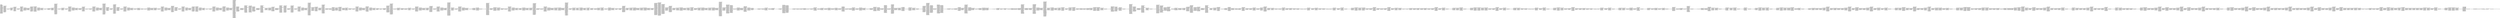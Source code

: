 digraph "graph.cfg.gv" {
	subgraph global {
		node [fontname=Courier fontsize=30.0 rank=same shape=box]
		block_0 [label="0: %00 = #0x1\l2: %01 = #0x40\l4: MSTORE(%01, %00)\l5: [NO_SSA] DUP1\l6: [NO_SSA] PUSH1\l8: [NO_SSA] DUP2\l9: [NO_SSA] MSTORE\la: [NO_SSA] PUSH1\lc: [NO_SSA] ADD\ld: [NO_SSA] PUSH2\l10: [NO_SSA] PUSH1\l12: [NO_SSA] SWAP2\l13: [NO_SSA] CODECOPY\l14: [NO_SSA] PUSH1\l16: [NO_SSA] PUSH1\l18: [NO_SSA] DUP12\l19: [NO_SSA] PUSH20\l2e: [NO_SSA] AND\l2f: [NO_SSA] PUSH20\l44: [NO_SSA] AND\l45: [NO_SSA] DUP2\l46: [NO_SSA] MSTORE\l47: [NO_SSA] PUSH1\l49: [NO_SSA] ADD\l4a: [NO_SSA] SWAP1\l4b: [NO_SSA] DUP2\l4c: [NO_SSA] MSTORE\l4d: [NO_SSA] PUSH1\l4f: [NO_SSA] ADD\l50: [NO_SSA] PUSH1\l52: [NO_SSA] SHA3\l53: [NO_SSA] PUSH1\l55: [NO_SSA] PUSH2\l58: [NO_SSA] PUSH2\l5b: [NO_SSA] JUMP\l"]
		block_5c [label="5c: [NO_SSA] JUMPDEST\l5d: [NO_SSA] PUSH20\l72: [NO_SSA] AND\l73: [NO_SSA] PUSH20\l88: [NO_SSA] AND\l89: [NO_SSA] DUP2\l8a: [NO_SSA] MSTORE\l8b: [NO_SSA] PUSH1\l8d: [NO_SSA] ADD\l8e: [NO_SSA] SWAP1\l8f: [NO_SSA] DUP2\l90: [NO_SSA] MSTORE\l91: [NO_SSA] PUSH1\l93: [NO_SSA] ADD\l94: [NO_SSA] PUSH1\l96: [NO_SSA] SHA3\l97: [NO_SSA] SLOAD\l98: [NO_SSA] PUSH2\l9b: [NO_SSA] SWAP1\l9c: [NO_SSA] SWAP3\l9d: [NO_SSA] SWAP2\l9e: [NO_SSA] SWAP1\l9f: [NO_SSA] PUSH4\la4: [NO_SSA] AND\la5: [NO_SSA] JUMP\l"]
		block_a6 [label="a6: [NO_SSA] JUMPDEST\la7: [NO_SSA] PUSH2\laa: [NO_SSA] JUMP\l"]
		block_ab [label="ab: [NO_SSA] JUMPDEST\lac: [NO_SSA] PUSH1\lae: [NO_SSA] SWAP1\laf: [NO_SSA] POP\lb0: [NO_SSA] SWAP4\lb1: [NO_SSA] SWAP3\lb2: [NO_SSA] POP\lb3: [NO_SSA] POP\lb4: [NO_SSA] POP\lb5: [NO_SSA] JUMP\l"]
		block_b6 [label="b6: [NO_SSA] JUMPDEST\lb7: [NO_SSA] PUSH1\lb9: [NO_SSA] PUSH1\lbb: [NO_SSA] PUSH1\lbd: [NO_SSA] SWAP1\lbe: [NO_SSA] SLOAD\lbf: [NO_SSA] SWAP1\lc0: [NO_SSA] PUSH2\lc3: [NO_SSA] EXP\lc4: [NO_SSA] SWAP1\lc5: [NO_SSA] DIV\lc6: [NO_SSA] PUSH1\lc8: [NO_SSA] AND\lc9: [NO_SSA] SWAP1\lca: [NO_SSA] POP\lcb: [NO_SSA] SWAP1\lcc: [NO_SSA] JUMP\l"]
		block_cd [label="cd: [NO_SSA] JUMPDEST\lce: [NO_SSA] PUSH2\ld1: [NO_SSA] PUSH2\ld4: [NO_SSA] JUMP\l"]
		block_d5 [label="d5: [NO_SSA] JUMPDEST\ld6: [NO_SSA] PUSH20\leb: [NO_SSA] AND\lec: [NO_SSA] PUSH1\lee: [NO_SSA] PUSH1\lf0: [NO_SSA] SWAP1\lf1: [NO_SSA] SLOAD\lf2: [NO_SSA] SWAP1\lf3: [NO_SSA] PUSH2\lf6: [NO_SSA] EXP\lf7: [NO_SSA] SWAP1\lf8: [NO_SSA] DIV\lf9: [NO_SSA] PUSH20\l10e: [NO_SSA] AND\l10f: [NO_SSA] PUSH20\l124: [NO_SSA] AND\l125: [NO_SSA] EQ\l126: [NO_SSA] PUSH2\l129: [NO_SSA] JUMPI\l"]
		block_12a [label="12a: [NO_SSA] PUSH1\l12c: [NO_SSA] MLOAD\l12d: [NO_SSA] PUSH32\l14e: [NO_SSA] DUP2\l14f: [NO_SSA] MSTORE\l150: [NO_SSA] PUSH1\l152: [NO_SSA] ADD\l153: [NO_SSA] PUSH2\l156: [NO_SSA] SWAP1\l157: [NO_SSA] PUSH2\l15a: [NO_SSA] JUMP\l"]
		block_15b [label="15b: [NO_SSA] JUMPDEST\l15c: [NO_SSA] PUSH1\l15e: [NO_SSA] MLOAD\l15f: [NO_SSA] DUP1\l160: [NO_SSA] SWAP2\l161: [NO_SSA] SUB\l162: [NO_SSA] SWAP1\l163: [NO_SSA] REVERT\l"]
		block_164 [label="164: [NO_SSA] JUMPDEST\l165: [NO_SSA] DUP1\l166: [NO_SSA] PUSH1\l168: [NO_SSA] DUP2\l169: [NO_SSA] SWAP1\l16a: [NO_SSA] SSTORE\l16b: [NO_SSA] POP\l16c: [NO_SSA] PUSH2\l16f: [NO_SSA] PUSH1\l171: [NO_SSA] SLOAD\l172: [NO_SSA] PUSH1\l174: [NO_SSA] SLOAD\l175: [NO_SSA] PUSH2\l178: [NO_SSA] SWAP1\l179: [NO_SSA] SWAP2\l17a: [NO_SSA] SWAP1\l17b: [NO_SSA] PUSH4\l180: [NO_SSA] AND\l181: [NO_SSA] JUMP\l"]
		block_182 [label="182: [NO_SSA] JUMPDEST\l183: [NO_SSA] PUSH1\l185: [NO_SSA] DUP2\l186: [NO_SSA] SWAP1\l187: [NO_SSA] SSTORE\l188: [NO_SSA] POP\l189: [NO_SSA] PUSH1\l18b: [NO_SSA] SLOAD\l18c: [NO_SSA] PUSH1\l18e: [NO_SSA] DUP2\l18f: [NO_SSA] SWAP1\l190: [NO_SSA] SSTORE\l191: [NO_SSA] POP\l192: [NO_SSA] PUSH1\l194: [NO_SSA] PUSH1\l196: [NO_SSA] SLOAD\l197: [NO_SSA] GT\l198: [NO_SSA] ISZERO\l199: [NO_SSA] PUSH2\l19c: [NO_SSA] JUMPI\l"]
		block_19d [label="19d: [NO_SSA] PUSH1\l19f: [NO_SSA] MLOAD\l1a0: [NO_SSA] PUSH32\l1c1: [NO_SSA] DUP2\l1c2: [NO_SSA] MSTORE\l1c3: [NO_SSA] PUSH1\l1c5: [NO_SSA] ADD\l1c6: [NO_SSA] PUSH2\l1c9: [NO_SSA] SWAP1\l1ca: [NO_SSA] PUSH2\l1cd: [NO_SSA] JUMP\l"]
		block_1ce [label="1ce: [NO_SSA] JUMPDEST\l1cf: [NO_SSA] PUSH1\l1d1: [NO_SSA] MLOAD\l1d2: [NO_SSA] DUP1\l1d3: [NO_SSA] SWAP2\l1d4: [NO_SSA] SUB\l1d5: [NO_SSA] SWAP1\l1d6: [NO_SSA] REVERT\l"]
		block_1d7 [label="1d7: [NO_SSA] JUMPDEST\l1d8: [NO_SSA] POP\l1d9: [NO_SSA] JUMP\l"]
		block_1da [label="1da: [NO_SSA] JUMPDEST\l1db: [NO_SSA] PUSH1\l1dd: [NO_SSA] PUSH2\l1e0: [NO_SSA] PUSH2\l1e3: [NO_SSA] PUSH2\l1e6: [NO_SSA] JUMP\l"]
		block_1e7 [label="1e7: [NO_SSA] JUMPDEST\l1e8: [NO_SSA] DUP5\l1e9: [NO_SSA] PUSH2\l1ec: [NO_SSA] DUP6\l1ed: [NO_SSA] PUSH1\l1ef: [NO_SSA] PUSH1\l1f1: [NO_SSA] PUSH2\l1f4: [NO_SSA] PUSH2\l1f7: [NO_SSA] JUMP\l"]
		block_1f8 [label="1f8: [NO_SSA] JUMPDEST\l1f9: [NO_SSA] PUSH20\l20e: [NO_SSA] AND\l20f: [NO_SSA] PUSH20\l224: [NO_SSA] AND\l225: [NO_SSA] DUP2\l226: [NO_SSA] MSTORE\l227: [NO_SSA] PUSH1\l229: [NO_SSA] ADD\l22a: [NO_SSA] SWAP1\l22b: [NO_SSA] DUP2\l22c: [NO_SSA] MSTORE\l22d: [NO_SSA] PUSH1\l22f: [NO_SSA] ADD\l230: [NO_SSA] PUSH1\l232: [NO_SSA] SHA3\l233: [NO_SSA] PUSH1\l235: [NO_SSA] DUP10\l236: [NO_SSA] PUSH20\l24b: [NO_SSA] AND\l24c: [NO_SSA] PUSH20\l261: [NO_SSA] AND\l262: [NO_SSA] DUP2\l263: [NO_SSA] MSTORE\l264: [NO_SSA] PUSH1\l266: [NO_SSA] ADD\l267: [NO_SSA] SWAP1\l268: [NO_SSA] DUP2\l269: [NO_SSA] MSTORE\l26a: [NO_SSA] PUSH1\l26c: [NO_SSA] ADD\l26d: [NO_SSA] PUSH1\l26f: [NO_SSA] SHA3\l270: [NO_SSA] SLOAD\l271: [NO_SSA] PUSH2\l274: [NO_SSA] SWAP1\l275: [NO_SSA] SWAP2\l276: [NO_SSA] SWAP1\l277: [NO_SSA] PUSH4\l27c: [NO_SSA] AND\l27d: [NO_SSA] JUMP\l"]
		block_27e [label="27e: [NO_SSA] JUMPDEST\l27f: [NO_SSA] PUSH2\l282: [NO_SSA] JUMP\l"]
		block_283 [label="283: [NO_SSA] JUMPDEST\l284: [NO_SSA] PUSH1\l286: [NO_SSA] SWAP1\l287: [NO_SSA] POP\l288: [NO_SSA] SWAP3\l289: [NO_SSA] SWAP2\l28a: [NO_SSA] POP\l28b: [NO_SSA] POP\l28c: [NO_SSA] JUMP\l"]
		block_28d [label="28d: [NO_SSA] JUMPDEST\l28e: [NO_SSA] PUSH2\l291: [NO_SSA] PUSH2\l294: [NO_SSA] JUMP\l"]
		block_295 [label="295: [NO_SSA] JUMPDEST\l296: [NO_SSA] PUSH20\l2ab: [NO_SSA] AND\l2ac: [NO_SSA] PUSH1\l2ae: [NO_SSA] PUSH1\l2b0: [NO_SSA] SWAP1\l2b1: [NO_SSA] SLOAD\l2b2: [NO_SSA] SWAP1\l2b3: [NO_SSA] PUSH2\l2b6: [NO_SSA] EXP\l2b7: [NO_SSA] SWAP1\l2b8: [NO_SSA] DIV\l2b9: [NO_SSA] PUSH20\l2ce: [NO_SSA] AND\l2cf: [NO_SSA] PUSH20\l2e4: [NO_SSA] AND\l2e5: [NO_SSA] EQ\l2e6: [NO_SSA] PUSH2\l2e9: [NO_SSA] JUMPI\l"]
		block_2ea [label="2ea: [NO_SSA] PUSH1\l2ec: [NO_SSA] MLOAD\l2ed: [NO_SSA] PUSH32\l30e: [NO_SSA] DUP2\l30f: [NO_SSA] MSTORE\l310: [NO_SSA] PUSH1\l312: [NO_SSA] ADD\l313: [NO_SSA] PUSH2\l316: [NO_SSA] SWAP1\l317: [NO_SSA] PUSH2\l31a: [NO_SSA] JUMP\l"]
		block_31b [label="31b: [NO_SSA] JUMPDEST\l31c: [NO_SSA] PUSH1\l31e: [NO_SSA] MLOAD\l31f: [NO_SSA] DUP1\l320: [NO_SSA] SWAP2\l321: [NO_SSA] SUB\l322: [NO_SSA] SWAP1\l323: [NO_SSA] REVERT\l"]
		block_324 [label="324: [NO_SSA] JUMPDEST\l325: [NO_SSA] PUSH1\l327: [NO_SSA] PUSH2\l32a: [NO_SSA] ADDRESS\l32b: [NO_SSA] PUSH2\l32e: [NO_SSA] JUMP\l"]
		block_32f [label="32f: [NO_SSA] JUMPDEST\l330: [NO_SSA] SWAP1\l331: [NO_SSA] POP\l332: [NO_SSA] PUSH2\l335: [NO_SSA] DUP2\l336: [NO_SSA] PUSH1\l338: [NO_SSA] PUSH1\l33a: [NO_SSA] SWAP1\l33b: [NO_SSA] SLOAD\l33c: [NO_SSA] SWAP1\l33d: [NO_SSA] PUSH2\l340: [NO_SSA] EXP\l341: [NO_SSA] SWAP1\l342: [NO_SSA] DIV\l343: [NO_SSA] PUSH20\l358: [NO_SSA] AND\l359: [NO_SSA] PUSH2\l35c: [NO_SSA] JUMP\l"]
		block_35d [label="35d: [NO_SSA] JUMPDEST\l35e: [NO_SSA] POP\l35f: [NO_SSA] JUMP\l"]
		block_360 [label="360: [NO_SSA] JUMPDEST\l361: [NO_SSA] PUSH2\l364: [NO_SSA] PUSH2\l367: [NO_SSA] JUMP\l"]
		block_368 [label="368: [NO_SSA] JUMPDEST\l369: [NO_SSA] PUSH20\l37e: [NO_SSA] AND\l37f: [NO_SSA] PUSH1\l381: [NO_SSA] PUSH1\l383: [NO_SSA] SWAP1\l384: [NO_SSA] SLOAD\l385: [NO_SSA] SWAP1\l386: [NO_SSA] PUSH2\l389: [NO_SSA] EXP\l38a: [NO_SSA] SWAP1\l38b: [NO_SSA] DIV\l38c: [NO_SSA] PUSH20\l3a1: [NO_SSA] AND\l3a2: [NO_SSA] PUSH20\l3b7: [NO_SSA] AND\l3b8: [NO_SSA] EQ\l3b9: [NO_SSA] PUSH2\l3bc: [NO_SSA] JUMPI\l"]
		block_3bd [label="3bd: [NO_SSA] PUSH1\l3bf: [NO_SSA] MLOAD\l3c0: [NO_SSA] PUSH32\l3e1: [NO_SSA] DUP2\l3e2: [NO_SSA] MSTORE\l3e3: [NO_SSA] PUSH1\l3e5: [NO_SSA] ADD\l3e6: [NO_SSA] PUSH2\l3e9: [NO_SSA] SWAP1\l3ea: [NO_SSA] PUSH2\l3ed: [NO_SSA] JUMP\l"]
		block_3ee [label="3ee: [NO_SSA] JUMPDEST\l3ef: [NO_SSA] PUSH1\l3f1: [NO_SSA] MLOAD\l3f2: [NO_SSA] DUP1\l3f3: [NO_SSA] SWAP2\l3f4: [NO_SSA] SUB\l3f5: [NO_SSA] SWAP1\l3f6: [NO_SSA] REVERT\l"]
		block_3f7 [label="3f7: [NO_SSA] JUMPDEST\l3f8: [NO_SSA] DUP1\l3f9: [NO_SSA] PUSH1\l3fb: [NO_SSA] PUSH1\l3fd: [NO_SSA] DUP5\l3fe: [NO_SSA] PUSH20\l413: [NO_SSA] AND\l414: [NO_SSA] PUSH20\l429: [NO_SSA] AND\l42a: [NO_SSA] DUP2\l42b: [NO_SSA] MSTORE\l42c: [NO_SSA] PUSH1\l42e: [NO_SSA] ADD\l42f: [NO_SSA] SWAP1\l430: [NO_SSA] DUP2\l431: [NO_SSA] MSTORE\l432: [NO_SSA] PUSH1\l434: [NO_SSA] ADD\l435: [NO_SSA] PUSH1\l437: [NO_SSA] SHA3\l438: [NO_SSA] PUSH1\l43a: [NO_SSA] PUSH2\l43d: [NO_SSA] EXP\l43e: [NO_SSA] DUP2\l43f: [NO_SSA] SLOAD\l440: [NO_SSA] DUP2\l441: [NO_SSA] PUSH1\l443: [NO_SSA] MUL\l444: [NO_SSA] NOT\l445: [NO_SSA] AND\l446: [NO_SSA] SWAP1\l447: [NO_SSA] DUP4\l448: [NO_SSA] ISZERO\l449: [NO_SSA] ISZERO\l44a: [NO_SSA] MUL\l44b: [NO_SSA] OR\l44c: [NO_SSA] SWAP1\l44d: [NO_SSA] SSTORE\l44e: [NO_SSA] POP\l44f: [NO_SSA] POP\l450: [NO_SSA] POP\l451: [NO_SSA] JUMP\l"]
		block_452 [label="452: [NO_SSA] JUMPDEST\l453: [NO_SSA] PUSH1\l455: [NO_SSA] PUSH1\l457: [NO_SSA] SWAP1\l458: [NO_SSA] SLOAD\l459: [NO_SSA] SWAP1\l45a: [NO_SSA] PUSH2\l45d: [NO_SSA] EXP\l45e: [NO_SSA] SWAP1\l45f: [NO_SSA] DIV\l460: [NO_SSA] PUSH20\l475: [NO_SSA] AND\l476: [NO_SSA] DUP2\l477: [NO_SSA] JUMP\l"]
		block_478 [label="478: [NO_SSA] JUMPDEST\l479: [NO_SSA] PUSH1\l47b: [NO_SSA] SLOAD\l47c: [NO_SSA] DUP2\l47d: [NO_SSA] JUMP\l"]
		block_47e [label="47e: [NO_SSA] JUMPDEST\l47f: [NO_SSA] PUSH1\l481: [NO_SSA] PUSH1\l483: [NO_SSA] PUSH1\l485: [NO_SSA] DUP4\l486: [NO_SSA] PUSH20\l49b: [NO_SSA] AND\l49c: [NO_SSA] PUSH20\l4b1: [NO_SSA] AND\l4b2: [NO_SSA] DUP2\l4b3: [NO_SSA] MSTORE\l4b4: [NO_SSA] PUSH1\l4b6: [NO_SSA] ADD\l4b7: [NO_SSA] SWAP1\l4b8: [NO_SSA] DUP2\l4b9: [NO_SSA] MSTORE\l4ba: [NO_SSA] PUSH1\l4bc: [NO_SSA] ADD\l4bd: [NO_SSA] PUSH1\l4bf: [NO_SSA] SHA3\l4c0: [NO_SSA] PUSH1\l4c2: [NO_SSA] SWAP1\l4c3: [NO_SSA] SLOAD\l4c4: [NO_SSA] SWAP1\l4c5: [NO_SSA] PUSH2\l4c8: [NO_SSA] EXP\l4c9: [NO_SSA] SWAP1\l4ca: [NO_SSA] DIV\l4cb: [NO_SSA] PUSH1\l4cd: [NO_SSA] AND\l4ce: [NO_SSA] SWAP1\l4cf: [NO_SSA] POP\l4d0: [NO_SSA] SWAP2\l4d1: [NO_SSA] SWAP1\l4d2: [NO_SSA] POP\l4d3: [NO_SSA] JUMP\l"]
		block_4d4 [label="4d4: [NO_SSA] JUMPDEST\l4d5: [NO_SSA] PUSH1\l4d7: [NO_SSA] PUSH1\l4d9: [NO_SSA] SWAP1\l4da: [NO_SSA] SLOAD\l4db: [NO_SSA] SWAP1\l4dc: [NO_SSA] PUSH2\l4df: [NO_SSA] EXP\l4e0: [NO_SSA] SWAP1\l4e1: [NO_SSA] DIV\l4e2: [NO_SSA] PUSH20\l4f7: [NO_SSA] AND\l4f8: [NO_SSA] DUP2\l4f9: [NO_SSA] JUMP\l"]
		block_4fa [label="4fa: [NO_SSA] JUMPDEST\l4fb: [NO_SSA] PUSH2\l4fe: [NO_SSA] PUSH2\l501: [NO_SSA] JUMP\l"]
		block_502 [label="502: [NO_SSA] JUMPDEST\l503: [NO_SSA] PUSH20\l518: [NO_SSA] AND\l519: [NO_SSA] PUSH1\l51b: [NO_SSA] PUSH1\l51d: [NO_SSA] SWAP1\l51e: [NO_SSA] SLOAD\l51f: [NO_SSA] SWAP1\l520: [NO_SSA] PUSH2\l523: [NO_SSA] EXP\l524: [NO_SSA] SWAP1\l525: [NO_SSA] DIV\l526: [NO_SSA] PUSH20\l53b: [NO_SSA] AND\l53c: [NO_SSA] PUSH20\l551: [NO_SSA] AND\l552: [NO_SSA] EQ\l553: [NO_SSA] PUSH2\l556: [NO_SSA] JUMPI\l"]
		block_557 [label="557: [NO_SSA] PUSH1\l559: [NO_SSA] MLOAD\l55a: [NO_SSA] PUSH32\l57b: [NO_SSA] DUP2\l57c: [NO_SSA] MSTORE\l57d: [NO_SSA] PUSH1\l57f: [NO_SSA] ADD\l580: [NO_SSA] PUSH2\l583: [NO_SSA] SWAP1\l584: [NO_SSA] PUSH2\l587: [NO_SSA] JUMP\l"]
		block_588 [label="588: [NO_SSA] JUMPDEST\l589: [NO_SSA] PUSH1\l58b: [NO_SSA] MLOAD\l58c: [NO_SSA] DUP1\l58d: [NO_SSA] SWAP2\l58e: [NO_SSA] SUB\l58f: [NO_SSA] SWAP1\l590: [NO_SSA] REVERT\l"]
		block_591 [label="591: [NO_SSA] JUMPDEST\l592: [NO_SSA] PUSH2\l595: [NO_SSA] PUSH2\l598: [NO_SSA] JUMP\l"]
		block_599 [label="599: [NO_SSA] JUMPDEST\l59a: [NO_SSA] DUP2\l59b: [NO_SSA] GT\l59c: [NO_SSA] ISZERO\l59d: [NO_SSA] DUP1\l59e: [NO_SSA] ISZERO\l59f: [NO_SSA] PUSH2\l5a2: [NO_SSA] JUMPI\l"]
		block_5a3 [label="5a3: [NO_SSA] POP\l5a4: [NO_SSA] PUSH1\l5a6: [NO_SSA] DUP2\l5a7: [NO_SSA] GT\l"]
		block_5a8 [label="5a8: [NO_SSA] JUMPDEST\l5a9: [NO_SSA] PUSH2\l5ac: [NO_SSA] JUMPI\l"]
		block_5ad [label="5ad: [NO_SSA] PUSH1\l5af: [NO_SSA] MLOAD\l5b0: [NO_SSA] PUSH32\l5d1: [NO_SSA] DUP2\l5d2: [NO_SSA] MSTORE\l5d3: [NO_SSA] PUSH1\l5d5: [NO_SSA] ADD\l5d6: [NO_SSA] PUSH2\l5d9: [NO_SSA] SWAP1\l5da: [NO_SSA] PUSH2\l5dd: [NO_SSA] JUMP\l"]
		block_5de [label="5de: [NO_SSA] JUMPDEST\l5df: [NO_SSA] PUSH1\l5e1: [NO_SSA] MLOAD\l5e2: [NO_SSA] DUP1\l5e3: [NO_SSA] SWAP2\l5e4: [NO_SSA] SUB\l5e5: [NO_SSA] SWAP1\l5e6: [NO_SSA] REVERT\l"]
		block_5e7 [label="5e7: [NO_SSA] JUMPDEST\l5e8: [NO_SSA] DUP1\l5e9: [NO_SSA] PUSH1\l5eb: [NO_SSA] DUP2\l5ec: [NO_SSA] SWAP1\l5ed: [NO_SSA] SSTORE\l5ee: [NO_SSA] POP\l5ef: [NO_SSA] POP\l5f0: [NO_SSA] JUMP\l"]
		block_5f1 [label="5f1: [NO_SSA] JUMPDEST\l5f2: [NO_SSA] PUSH2\l5f5: [NO_SSA] PUSH2\l5f8: [NO_SSA] JUMP\l"]
		block_5f9 [label="5f9: [NO_SSA] JUMPDEST\l5fa: [NO_SSA] PUSH20\l60f: [NO_SSA] AND\l610: [NO_SSA] PUSH1\l612: [NO_SSA] PUSH1\l614: [NO_SSA] SWAP1\l615: [NO_SSA] SLOAD\l616: [NO_SSA] SWAP1\l617: [NO_SSA] PUSH2\l61a: [NO_SSA] EXP\l61b: [NO_SSA] SWAP1\l61c: [NO_SSA] DIV\l61d: [NO_SSA] PUSH20\l632: [NO_SSA] AND\l633: [NO_SSA] PUSH20\l648: [NO_SSA] AND\l649: [NO_SSA] EQ\l64a: [NO_SSA] PUSH2\l64d: [NO_SSA] JUMPI\l"]
		block_64e [label="64e: [NO_SSA] PUSH1\l650: [NO_SSA] MLOAD\l651: [NO_SSA] PUSH32\l672: [NO_SSA] DUP2\l673: [NO_SSA] MSTORE\l674: [NO_SSA] PUSH1\l676: [NO_SSA] ADD\l677: [NO_SSA] PUSH2\l67a: [NO_SSA] SWAP1\l67b: [NO_SSA] PUSH2\l67e: [NO_SSA] JUMP\l"]
		block_67f [label="67f: [NO_SSA] JUMPDEST\l680: [NO_SSA] PUSH1\l682: [NO_SSA] MLOAD\l683: [NO_SSA] DUP1\l684: [NO_SSA] SWAP2\l685: [NO_SSA] SUB\l686: [NO_SSA] SWAP1\l687: [NO_SSA] REVERT\l"]
		block_688 [label="688: [NO_SSA] JUMPDEST\l689: [NO_SSA] DUP1\l68a: [NO_SSA] PUSH1\l68c: [NO_SSA] PUSH1\l68e: [NO_SSA] PUSH2\l691: [NO_SSA] EXP\l692: [NO_SSA] DUP2\l693: [NO_SSA] SLOAD\l694: [NO_SSA] DUP2\l695: [NO_SSA] PUSH20\l6aa: [NO_SSA] MUL\l6ab: [NO_SSA] NOT\l6ac: [NO_SSA] AND\l6ad: [NO_SSA] SWAP1\l6ae: [NO_SSA] DUP4\l6af: [NO_SSA] PUSH20\l6c4: [NO_SSA] AND\l6c5: [NO_SSA] MUL\l6c6: [NO_SSA] OR\l6c7: [NO_SSA] SWAP1\l6c8: [NO_SSA] SSTORE\l6c9: [NO_SSA] POP\l6ca: [NO_SSA] POP\l6cb: [NO_SSA] JUMP\l"]
		block_6cc [label="6cc: [NO_SSA] JUMPDEST\l6cd: [NO_SSA] PUSH1\l6cf: [NO_SSA] PUSH1\l6d1: [NO_SSA] SWAP1\l6d2: [NO_SSA] SLOAD\l6d3: [NO_SSA] SWAP1\l6d4: [NO_SSA] PUSH2\l6d7: [NO_SSA] EXP\l6d8: [NO_SSA] SWAP1\l6d9: [NO_SSA] DIV\l6da: [NO_SSA] PUSH20\l6ef: [NO_SSA] AND\l6f0: [NO_SSA] DUP2\l6f1: [NO_SSA] JUMP\l"]
		block_6f2 [label="6f2: [NO_SSA] JUMPDEST\l6f3: [NO_SSA] PUSH2\l6f6: [NO_SSA] PUSH2\l6f9: [NO_SSA] JUMP\l"]
		block_6fa [label="6fa: [NO_SSA] JUMPDEST\l6fb: [NO_SSA] PUSH20\l710: [NO_SSA] AND\l711: [NO_SSA] PUSH1\l713: [NO_SSA] PUSH1\l715: [NO_SSA] SWAP1\l716: [NO_SSA] SLOAD\l717: [NO_SSA] SWAP1\l718: [NO_SSA] PUSH2\l71b: [NO_SSA] EXP\l71c: [NO_SSA] SWAP1\l71d: [NO_SSA] DIV\l71e: [NO_SSA] PUSH20\l733: [NO_SSA] AND\l734: [NO_SSA] PUSH20\l749: [NO_SSA] AND\l74a: [NO_SSA] EQ\l74b: [NO_SSA] PUSH2\l74e: [NO_SSA] JUMPI\l"]
		block_74f [label="74f: [NO_SSA] PUSH1\l751: [NO_SSA] MLOAD\l752: [NO_SSA] PUSH32\l773: [NO_SSA] DUP2\l774: [NO_SSA] MSTORE\l775: [NO_SSA] PUSH1\l777: [NO_SSA] ADD\l778: [NO_SSA] PUSH2\l77b: [NO_SSA] SWAP1\l77c: [NO_SSA] PUSH2\l77f: [NO_SSA] JUMP\l"]
		block_780 [label="780: [NO_SSA] JUMPDEST\l781: [NO_SSA] PUSH1\l783: [NO_SSA] MLOAD\l784: [NO_SSA] DUP1\l785: [NO_SSA] SWAP2\l786: [NO_SSA] SUB\l787: [NO_SSA] SWAP1\l788: [NO_SSA] REVERT\l"]
		block_789 [label="789: [NO_SSA] JUMPDEST\l78a: [NO_SSA] DUP1\l78b: [NO_SSA] PUSH1\l78d: [NO_SSA] DUP2\l78e: [NO_SSA] SWAP1\l78f: [NO_SSA] SSTORE\l790: [NO_SSA] POP\l791: [NO_SSA] PUSH2\l794: [NO_SSA] PUSH1\l796: [NO_SSA] SLOAD\l797: [NO_SSA] PUSH1\l799: [NO_SSA] SLOAD\l79a: [NO_SSA] PUSH2\l79d: [NO_SSA] SWAP1\l79e: [NO_SSA] SWAP2\l79f: [NO_SSA] SWAP1\l7a0: [NO_SSA] PUSH4\l7a5: [NO_SSA] AND\l7a6: [NO_SSA] JUMP\l"]
		block_7a7 [label="7a7: [NO_SSA] JUMPDEST\l7a8: [NO_SSA] PUSH1\l7aa: [NO_SSA] DUP2\l7ab: [NO_SSA] SWAP1\l7ac: [NO_SSA] SSTORE\l7ad: [NO_SSA] POP\l7ae: [NO_SSA] PUSH1\l7b0: [NO_SSA] SLOAD\l7b1: [NO_SSA] PUSH1\l7b3: [NO_SSA] DUP2\l7b4: [NO_SSA] SWAP1\l7b5: [NO_SSA] SSTORE\l7b6: [NO_SSA] POP\l7b7: [NO_SSA] PUSH1\l7b9: [NO_SSA] PUSH1\l7bb: [NO_SSA] SLOAD\l7bc: [NO_SSA] GT\l7bd: [NO_SSA] ISZERO\l7be: [NO_SSA] PUSH2\l7c1: [NO_SSA] JUMPI\l"]
		block_7c2 [label="7c2: [NO_SSA] PUSH1\l7c4: [NO_SSA] MLOAD\l7c5: [NO_SSA] PUSH32\l7e6: [NO_SSA] DUP2\l7e7: [NO_SSA] MSTORE\l7e8: [NO_SSA] PUSH1\l7ea: [NO_SSA] ADD\l7eb: [NO_SSA] PUSH2\l7ee: [NO_SSA] SWAP1\l7ef: [NO_SSA] PUSH2\l7f2: [NO_SSA] JUMP\l"]
		block_7f3 [label="7f3: [NO_SSA] JUMPDEST\l7f4: [NO_SSA] PUSH1\l7f6: [NO_SSA] MLOAD\l7f7: [NO_SSA] DUP1\l7f8: [NO_SSA] SWAP2\l7f9: [NO_SSA] SUB\l7fa: [NO_SSA] SWAP1\l7fb: [NO_SSA] REVERT\l"]
		block_7fc [label="7fc: [NO_SSA] JUMPDEST\l7fd: [NO_SSA] POP\l7fe: [NO_SSA] JUMP\l"]
		block_7ff [label="7ff: [NO_SSA] JUMPDEST\l800: [NO_SSA] PUSH2\l803: [NO_SSA] PUSH2\l806: [NO_SSA] JUMP\l"]
		block_807 [label="807: [NO_SSA] JUMPDEST\l808: [NO_SSA] PUSH20\l81d: [NO_SSA] AND\l81e: [NO_SSA] PUSH1\l820: [NO_SSA] PUSH1\l822: [NO_SSA] SWAP1\l823: [NO_SSA] SLOAD\l824: [NO_SSA] SWAP1\l825: [NO_SSA] PUSH2\l828: [NO_SSA] EXP\l829: [NO_SSA] SWAP1\l82a: [NO_SSA] DIV\l82b: [NO_SSA] PUSH20\l840: [NO_SSA] AND\l841: [NO_SSA] PUSH20\l856: [NO_SSA] AND\l857: [NO_SSA] EQ\l858: [NO_SSA] PUSH2\l85b: [NO_SSA] JUMPI\l"]
		block_85c [label="85c: [NO_SSA] PUSH1\l85e: [NO_SSA] MLOAD\l85f: [NO_SSA] PUSH32\l880: [NO_SSA] DUP2\l881: [NO_SSA] MSTORE\l882: [NO_SSA] PUSH1\l884: [NO_SSA] ADD\l885: [NO_SSA] PUSH2\l888: [NO_SSA] SWAP1\l889: [NO_SSA] PUSH2\l88c: [NO_SSA] JUMP\l"]
		block_88d [label="88d: [NO_SSA] JUMPDEST\l88e: [NO_SSA] PUSH1\l890: [NO_SSA] MLOAD\l891: [NO_SSA] DUP1\l892: [NO_SSA] SWAP2\l893: [NO_SSA] SUB\l894: [NO_SSA] SWAP1\l895: [NO_SSA] REVERT\l"]
		block_896 [label="896: [NO_SSA] JUMPDEST\l897: [NO_SSA] PUSH1\l899: [NO_SSA] PUSH1\l89b: [NO_SSA] SWAP1\l89c: [NO_SSA] SLOAD\l89d: [NO_SSA] SWAP1\l89e: [NO_SSA] PUSH2\l8a1: [NO_SSA] EXP\l8a2: [NO_SSA] SWAP1\l8a3: [NO_SSA] DIV\l8a4: [NO_SSA] PUSH20\l8b9: [NO_SSA] AND\l8ba: [NO_SSA] PUSH20\l8cf: [NO_SSA] AND\l8d0: [NO_SSA] DUP2\l8d1: [NO_SSA] PUSH20\l8e6: [NO_SSA] AND\l8e7: [NO_SSA] SUB\l8e8: [NO_SSA] PUSH2\l8eb: [NO_SSA] JUMPI\l"]
		block_8ec [label="8ec: [NO_SSA] PUSH1\l8ee: [NO_SSA] MLOAD\l8ef: [NO_SSA] PUSH32\l910: [NO_SSA] DUP2\l911: [NO_SSA] MSTORE\l912: [NO_SSA] PUSH1\l914: [NO_SSA] ADD\l915: [NO_SSA] PUSH2\l918: [NO_SSA] SWAP1\l919: [NO_SSA] PUSH2\l91c: [NO_SSA] JUMP\l"]
		block_91d [label="91d: [NO_SSA] JUMPDEST\l91e: [NO_SSA] PUSH1\l920: [NO_SSA] MLOAD\l921: [NO_SSA] DUP1\l922: [NO_SSA] SWAP2\l923: [NO_SSA] SUB\l924: [NO_SSA] SWAP1\l925: [NO_SSA] REVERT\l"]
		block_926 [label="926: [NO_SSA] JUMPDEST\l927: [NO_SSA] PUSH1\l929: [NO_SSA] PUSH1\l92b: [NO_SSA] SWAP1\l92c: [NO_SSA] SLOAD\l92d: [NO_SSA] SWAP1\l92e: [NO_SSA] PUSH2\l931: [NO_SSA] EXP\l932: [NO_SSA] SWAP1\l933: [NO_SSA] DIV\l934: [NO_SSA] PUSH20\l949: [NO_SSA] AND\l94a: [NO_SSA] PUSH20\l95f: [NO_SSA] AND\l960: [NO_SSA] DUP2\l961: [NO_SSA] PUSH20\l976: [NO_SSA] AND\l977: [NO_SSA] PUSH32\l998: [NO_SSA] PUSH1\l99a: [NO_SSA] MLOAD\l99b: [NO_SSA] PUSH1\l99d: [NO_SSA] MLOAD\l99e: [NO_SSA] DUP1\l99f: [NO_SSA] SWAP2\l9a0: [NO_SSA] SUB\l9a1: [NO_SSA] SWAP1\l9a2: [NO_SSA] LOG3\l9a3: [NO_SSA] DUP1\l9a4: [NO_SSA] PUSH1\l9a6: [NO_SSA] PUSH1\l9a8: [NO_SSA] PUSH2\l9ab: [NO_SSA] EXP\l9ac: [NO_SSA] DUP2\l9ad: [NO_SSA] SLOAD\l9ae: [NO_SSA] DUP2\l9af: [NO_SSA] PUSH20\l9c4: [NO_SSA] MUL\l9c5: [NO_SSA] NOT\l9c6: [NO_SSA] AND\l9c7: [NO_SSA] SWAP1\l9c8: [NO_SSA] DUP4\l9c9: [NO_SSA] PUSH20\l9de: [NO_SSA] AND\l9df: [NO_SSA] MUL\l9e0: [NO_SSA] OR\l9e1: [NO_SSA] SWAP1\l9e2: [NO_SSA] SSTORE\l9e3: [NO_SSA] POP\l9e4: [NO_SSA] PUSH1\l9e6: [NO_SSA] PUSH1\l9e8: [NO_SSA] PUSH1\l9ea: [NO_SSA] SWAP1\l9eb: [NO_SSA] SLOAD\l9ec: [NO_SSA] SWAP1\l9ed: [NO_SSA] PUSH2\l9f0: [NO_SSA] EXP\l9f1: [NO_SSA] SWAP1\l9f2: [NO_SSA] DIV\l9f3: [NO_SSA] PUSH20\la08: [NO_SSA] AND\la09: [NO_SSA] PUSH20\la1e: [NO_SSA] AND\la1f: [NO_SSA] PUSH4\la24: [NO_SSA] PUSH1\la26: [NO_SSA] MLOAD\la27: [NO_SSA] DUP2\la28: [NO_SSA] PUSH4\la2d: [NO_SSA] AND\la2e: [NO_SSA] PUSH1\la30: [NO_SSA] INVALID\l"]
		block_a31 [label="a31: [NO_SSA] DUP2\la32: [NO_SSA] MSTORE\la33: [NO_SSA] PUSH1\la35: [NO_SSA] ADD\la36: [NO_SSA] PUSH1\la38: [NO_SSA] PUSH1\la3a: [NO_SSA] MLOAD\la3b: [NO_SSA] DUP1\la3c: [NO_SSA] DUP4\la3d: [NO_SSA] SUB\la3e: [NO_SSA] DUP2\la3f: [NO_SSA] DUP7\la40: [NO_SSA] GAS\la41: [NO_SSA] STATICCALL\la42: [NO_SSA] ISZERO\la43: [NO_SSA] DUP1\la44: [NO_SSA] ISZERO\la45: [NO_SSA] PUSH2\la48: [NO_SSA] JUMPI\l"]
		block_a49 [label="a49: [NO_SSA] RETURNDATASIZE\la4a: [NO_SSA] PUSH1\la4c: [NO_SSA] DUP1\la4d: [NO_SSA] RETURNDATACOPY\la4e: [NO_SSA] RETURNDATASIZE\la4f: [NO_SSA] PUSH1\la51: [NO_SSA] REVERT\l"]
		block_a52 [label="a52: [NO_SSA] JUMPDEST\la53: [NO_SSA] POP\la54: [NO_SSA] POP\la55: [NO_SSA] POP\la56: [NO_SSA] POP\la57: [NO_SSA] PUSH1\la59: [NO_SSA] MLOAD\la5a: [NO_SSA] RETURNDATASIZE\la5b: [NO_SSA] PUSH1\la5d: [NO_SSA] NOT\la5e: [NO_SSA] PUSH1\la60: [NO_SSA] DUP3\la61: [NO_SSA] ADD\la62: [NO_SSA] AND\la63: [NO_SSA] DUP3\la64: [NO_SSA] ADD\la65: [NO_SSA] DUP1\la66: [NO_SSA] PUSH1\la68: [NO_SSA] MSTORE\la69: [NO_SSA] POP\la6a: [NO_SSA] DUP2\la6b: [NO_SSA] ADD\la6c: [NO_SSA] SWAP1\la6d: [NO_SSA] PUSH2\la70: [NO_SSA] SWAP2\la71: [NO_SSA] SWAP1\la72: [NO_SSA] PUSH2\la75: [NO_SSA] JUMP\l"]
		block_a76 [label="a76: [NO_SSA] JUMPDEST\la77: [NO_SSA] PUSH20\la8c: [NO_SSA] AND\la8d: [NO_SSA] PUSH4\la92: [NO_SSA] ADDRESS\la93: [NO_SSA] PUSH1\la95: [NO_SSA] PUSH1\la97: [NO_SSA] SWAP1\la98: [NO_SSA] SLOAD\la99: [NO_SSA] SWAP1\la9a: [NO_SSA] PUSH2\la9d: [NO_SSA] EXP\la9e: [NO_SSA] SWAP1\la9f: [NO_SSA] DIV\laa0: [NO_SSA] PUSH20\lab5: [NO_SSA] AND\lab6: [NO_SSA] PUSH20\lacb: [NO_SSA] AND\lacc: [NO_SSA] PUSH4\lad1: [NO_SSA] PUSH1\lad3: [NO_SSA] MLOAD\lad4: [NO_SSA] DUP2\lad5: [NO_SSA] PUSH4\lada: [NO_SSA] AND\ladb: [NO_SSA] PUSH1\ladd: [NO_SSA] INVALID\l"]
		block_ade [label="ade: [NO_SSA] DUP2\ladf: [NO_SSA] MSTORE\lae0: [NO_SSA] PUSH1\lae2: [NO_SSA] ADD\lae3: [NO_SSA] PUSH1\lae5: [NO_SSA] PUSH1\lae7: [NO_SSA] MLOAD\lae8: [NO_SSA] DUP1\lae9: [NO_SSA] DUP4\laea: [NO_SSA] SUB\laeb: [NO_SSA] DUP2\laec: [NO_SSA] DUP7\laed: [NO_SSA] GAS\laee: [NO_SSA] STATICCALL\laef: [NO_SSA] ISZERO\laf0: [NO_SSA] DUP1\laf1: [NO_SSA] ISZERO\laf2: [NO_SSA] PUSH2\laf5: [NO_SSA] JUMPI\l"]
		block_af6 [label="af6: [NO_SSA] RETURNDATASIZE\laf7: [NO_SSA] PUSH1\laf9: [NO_SSA] DUP1\lafa: [NO_SSA] RETURNDATACOPY\lafb: [NO_SSA] RETURNDATASIZE\lafc: [NO_SSA] PUSH1\lafe: [NO_SSA] REVERT\l"]
		block_aff [label="aff: [NO_SSA] JUMPDEST\lb00: [NO_SSA] POP\lb01: [NO_SSA] POP\lb02: [NO_SSA] POP\lb03: [NO_SSA] POP\lb04: [NO_SSA] PUSH1\lb06: [NO_SSA] MLOAD\lb07: [NO_SSA] RETURNDATASIZE\lb08: [NO_SSA] PUSH1\lb0a: [NO_SSA] NOT\lb0b: [NO_SSA] PUSH1\lb0d: [NO_SSA] DUP3\lb0e: [NO_SSA] ADD\lb0f: [NO_SSA] AND\lb10: [NO_SSA] DUP3\lb11: [NO_SSA] ADD\lb12: [NO_SSA] DUP1\lb13: [NO_SSA] PUSH1\lb15: [NO_SSA] MSTORE\lb16: [NO_SSA] POP\lb17: [NO_SSA] DUP2\lb18: [NO_SSA] ADD\lb19: [NO_SSA] SWAP1\lb1a: [NO_SSA] PUSH2\lb1d: [NO_SSA] SWAP2\lb1e: [NO_SSA] SWAP1\lb1f: [NO_SSA] PUSH2\lb22: [NO_SSA] JUMP\l"]
		block_b23 [label="b23: [NO_SSA] JUMPDEST\lb24: [NO_SSA] PUSH1\lb26: [NO_SSA] MLOAD\lb27: [NO_SSA] DUP4\lb28: [NO_SSA] PUSH4\lb2d: [NO_SSA] AND\lb2e: [NO_SSA] PUSH1\lb30: [NO_SSA] INVALID\l"]
		block_b31 [label="b31: [NO_SSA] DUP2\lb32: [NO_SSA] MSTORE\lb33: [NO_SSA] PUSH1\lb35: [NO_SSA] ADD\lb36: [NO_SSA] PUSH2\lb39: [NO_SSA] SWAP3\lb3a: [NO_SSA] SWAP2\lb3b: [NO_SSA] SWAP1\lb3c: [NO_SSA] PUSH2\lb3f: [NO_SSA] JUMP\l"]
		block_b40 [label="b40: [NO_SSA] JUMPDEST\lb41: [NO_SSA] PUSH1\lb43: [NO_SSA] PUSH1\lb45: [NO_SSA] MLOAD\lb46: [NO_SSA] DUP1\lb47: [NO_SSA] DUP4\lb48: [NO_SSA] SUB\lb49: [NO_SSA] DUP2\lb4a: [NO_SSA] PUSH1\lb4c: [NO_SSA] DUP8\lb4d: [NO_SSA] GAS\lb4e: [NO_SSA] CALL\lb4f: [NO_SSA] ISZERO\lb50: [NO_SSA] DUP1\lb51: [NO_SSA] ISZERO\lb52: [NO_SSA] PUSH2\lb55: [NO_SSA] JUMPI\l"]
		block_b56 [label="b56: [NO_SSA] RETURNDATASIZE\lb57: [NO_SSA] PUSH1\lb59: [NO_SSA] DUP1\lb5a: [NO_SSA] RETURNDATACOPY\lb5b: [NO_SSA] RETURNDATASIZE\lb5c: [NO_SSA] PUSH1\lb5e: [NO_SSA] REVERT\l"]
		block_b5f [label="b5f: [NO_SSA] JUMPDEST\lb60: [NO_SSA] POP\lb61: [NO_SSA] POP\lb62: [NO_SSA] POP\lb63: [NO_SSA] POP\lb64: [NO_SSA] PUSH1\lb66: [NO_SSA] MLOAD\lb67: [NO_SSA] RETURNDATASIZE\lb68: [NO_SSA] PUSH1\lb6a: [NO_SSA] NOT\lb6b: [NO_SSA] PUSH1\lb6d: [NO_SSA] DUP3\lb6e: [NO_SSA] ADD\lb6f: [NO_SSA] AND\lb70: [NO_SSA] DUP3\lb71: [NO_SSA] ADD\lb72: [NO_SSA] DUP1\lb73: [NO_SSA] PUSH1\lb75: [NO_SSA] MSTORE\lb76: [NO_SSA] POP\lb77: [NO_SSA] DUP2\lb78: [NO_SSA] ADD\lb79: [NO_SSA] SWAP1\lb7a: [NO_SSA] PUSH2\lb7d: [NO_SSA] SWAP2\lb7e: [NO_SSA] SWAP1\lb7f: [NO_SSA] PUSH2\lb82: [NO_SSA] JUMP\l"]
		block_b83 [label="b83: [NO_SSA] JUMPDEST\lb84: [NO_SSA] SWAP1\lb85: [NO_SSA] POP\lb86: [NO_SSA] DUP1\lb87: [NO_SSA] PUSH1\lb89: [NO_SSA] PUSH1\lb8b: [NO_SSA] PUSH2\lb8e: [NO_SSA] EXP\lb8f: [NO_SSA] DUP2\lb90: [NO_SSA] SLOAD\lb91: [NO_SSA] DUP2\lb92: [NO_SSA] PUSH20\lba7: [NO_SSA] MUL\lba8: [NO_SSA] NOT\lba9: [NO_SSA] AND\lbaa: [NO_SSA] SWAP1\lbab: [NO_SSA] DUP4\lbac: [NO_SSA] PUSH20\lbc1: [NO_SSA] AND\lbc2: [NO_SSA] MUL\lbc3: [NO_SSA] OR\lbc4: [NO_SSA] SWAP1\lbc5: [NO_SSA] SSTORE\lbc6: [NO_SSA] POP\lbc7: [NO_SSA] POP\lbc8: [NO_SSA] POP\lbc9: [NO_SSA] JUMP\l"]
		block_bca [label="bca: [NO_SSA] JUMPDEST\lbcb: [NO_SSA] PUSH1\lbcd: [NO_SSA] SLOAD\lbce: [NO_SSA] DUP2\lbcf: [NO_SSA] JUMP\l"]
		block_bd0 [label="bd0: [NO_SSA] JUMPDEST\lbd1: [NO_SSA] PUSH1\lbd3: [NO_SSA] DUP1\lbd4: [NO_SSA] PUSH1\lbd6: [NO_SSA] DUP4\lbd7: [NO_SSA] PUSH20\lbec: [NO_SSA] AND\lbed: [NO_SSA] PUSH20\lc02: [NO_SSA] AND\lc03: [NO_SSA] DUP2\lc04: [NO_SSA] MSTORE\lc05: [NO_SSA] PUSH1\lc07: [NO_SSA] ADD\lc08: [NO_SSA] SWAP1\lc09: [NO_SSA] DUP2\lc0a: [NO_SSA] MSTORE\lc0b: [NO_SSA] PUSH1\lc0d: [NO_SSA] ADD\lc0e: [NO_SSA] PUSH1\lc10: [NO_SSA] SHA3\lc11: [NO_SSA] SLOAD\lc12: [NO_SSA] SWAP1\lc13: [NO_SSA] POP\lc14: [NO_SSA] SWAP2\lc15: [NO_SSA] SWAP1\lc16: [NO_SSA] POP\lc17: [NO_SSA] JUMP\l"]
		block_c18 [label="c18: [NO_SSA] JUMPDEST\lc19: [NO_SSA] PUSH2\lc1c: [NO_SSA] PUSH2\lc1f: [NO_SSA] JUMP\l"]
		block_c20 [label="c20: [NO_SSA] JUMPDEST\lc21: [NO_SSA] PUSH20\lc36: [NO_SSA] AND\lc37: [NO_SSA] PUSH1\lc39: [NO_SSA] PUSH1\lc3b: [NO_SSA] SWAP1\lc3c: [NO_SSA] SLOAD\lc3d: [NO_SSA] SWAP1\lc3e: [NO_SSA] PUSH2\lc41: [NO_SSA] EXP\lc42: [NO_SSA] SWAP1\lc43: [NO_SSA] DIV\lc44: [NO_SSA] PUSH20\lc59: [NO_SSA] AND\lc5a: [NO_SSA] PUSH20\lc6f: [NO_SSA] AND\lc70: [NO_SSA] EQ\lc71: [NO_SSA] PUSH2\lc74: [NO_SSA] JUMPI\l"]
		block_c75 [label="c75: [NO_SSA] PUSH1\lc77: [NO_SSA] MLOAD\lc78: [NO_SSA] PUSH32\lc99: [NO_SSA] DUP2\lc9a: [NO_SSA] MSTORE\lc9b: [NO_SSA] PUSH1\lc9d: [NO_SSA] ADD\lc9e: [NO_SSA] PUSH2\lca1: [NO_SSA] SWAP1\lca2: [NO_SSA] PUSH2\lca5: [NO_SSA] JUMP\l"]
		block_ca6 [label="ca6: [NO_SSA] JUMPDEST\lca7: [NO_SSA] PUSH1\lca9: [NO_SSA] MLOAD\lcaa: [NO_SSA] DUP1\lcab: [NO_SSA] SWAP2\lcac: [NO_SSA] SUB\lcad: [NO_SSA] SWAP1\lcae: [NO_SSA] REVERT\l"]
		block_caf [label="caf: [NO_SSA] JUMPDEST\lcb0: [NO_SSA] PUSH1\lcb2: [NO_SSA] PUSH20\lcc7: [NO_SSA] AND\lcc8: [NO_SSA] PUSH1\lcca: [NO_SSA] PUSH1\lccc: [NO_SSA] SWAP1\lccd: [NO_SSA] SLOAD\lcce: [NO_SSA] SWAP1\lccf: [NO_SSA] PUSH2\lcd2: [NO_SSA] EXP\lcd3: [NO_SSA] SWAP1\lcd4: [NO_SSA] DIV\lcd5: [NO_SSA] PUSH20\lcea: [NO_SSA] AND\lceb: [NO_SSA] PUSH20\ld00: [NO_SSA] AND\ld01: [NO_SSA] PUSH32\ld22: [NO_SSA] PUSH1\ld24: [NO_SSA] MLOAD\ld25: [NO_SSA] PUSH1\ld27: [NO_SSA] MLOAD\ld28: [NO_SSA] DUP1\ld29: [NO_SSA] SWAP2\ld2a: [NO_SSA] SUB\ld2b: [NO_SSA] SWAP1\ld2c: [NO_SSA] LOG3\ld2d: [NO_SSA] PUSH1\ld2f: [NO_SSA] PUSH1\ld31: [NO_SSA] PUSH1\ld33: [NO_SSA] PUSH2\ld36: [NO_SSA] EXP\ld37: [NO_SSA] DUP2\ld38: [NO_SSA] SLOAD\ld39: [NO_SSA] DUP2\ld3a: [NO_SSA] PUSH20\ld4f: [NO_SSA] MUL\ld50: [NO_SSA] NOT\ld51: [NO_SSA] AND\ld52: [NO_SSA] SWAP1\ld53: [NO_SSA] DUP4\ld54: [NO_SSA] PUSH20\ld69: [NO_SSA] AND\ld6a: [NO_SSA] MUL\ld6b: [NO_SSA] OR\ld6c: [NO_SSA] SWAP1\ld6d: [NO_SSA] SSTORE\ld6e: [NO_SSA] POP\ld6f: [NO_SSA] JUMP\l"]
		block_d70 [label="d70: [NO_SSA] JUMPDEST\ld71: [NO_SSA] PUSH1\ld73: [NO_SSA] PUSH1\ld75: [NO_SSA] SWAP1\ld76: [NO_SSA] SLOAD\ld77: [NO_SSA] SWAP1\ld78: [NO_SSA] PUSH2\ld7b: [NO_SSA] EXP\ld7c: [NO_SSA] SWAP1\ld7d: [NO_SSA] DIV\ld7e: [NO_SSA] PUSH20\ld93: [NO_SSA] AND\ld94: [NO_SSA] DUP2\ld95: [NO_SSA] JUMP\l"]
		block_d96 [label="d96: [NO_SSA] JUMPDEST\ld97: [NO_SSA] PUSH1\ld99: [NO_SSA] PUSH1\ld9b: [NO_SSA] PUSH1\ld9d: [NO_SSA] SWAP1\ld9e: [NO_SSA] SLOAD\ld9f: [NO_SSA] SWAP1\lda0: [NO_SSA] PUSH2\lda3: [NO_SSA] EXP\lda4: [NO_SSA] SWAP1\lda5: [NO_SSA] DIV\lda6: [NO_SSA] PUSH20\ldbb: [NO_SSA] AND\ldbc: [NO_SSA] SWAP1\ldbd: [NO_SSA] POP\ldbe: [NO_SSA] SWAP1\ldbf: [NO_SSA] JUMP\l"]
		block_dc0 [label="dc0: [NO_SSA] JUMPDEST\ldc1: [NO_SSA] PUSH1\ldc3: [NO_SSA] PUSH1\ldc5: [NO_SSA] DUP1\ldc6: [NO_SSA] SLOAD\ldc7: [NO_SSA] PUSH2\ldca: [NO_SSA] SWAP1\ldcb: [NO_SSA] PUSH2\ldce: [NO_SSA] JUMP\l"]
		block_dcf [label="dcf: [NO_SSA] JUMPDEST\ldd0: [NO_SSA] DUP1\ldd1: [NO_SSA] PUSH1\ldd3: [NO_SSA] ADD\ldd4: [NO_SSA] PUSH1\ldd6: [NO_SSA] DUP1\ldd7: [NO_SSA] SWAP2\ldd8: [NO_SSA] DIV\ldd9: [NO_SSA] MUL\ldda: [NO_SSA] PUSH1\lddc: [NO_SSA] ADD\lddd: [NO_SSA] PUSH1\lddf: [NO_SSA] MLOAD\lde0: [NO_SSA] SWAP1\lde1: [NO_SSA] DUP2\lde2: [NO_SSA] ADD\lde3: [NO_SSA] PUSH1\lde5: [NO_SSA] MSTORE\lde6: [NO_SSA] DUP1\lde7: [NO_SSA] SWAP3\lde8: [NO_SSA] SWAP2\lde9: [NO_SSA] SWAP1\ldea: [NO_SSA] DUP2\ldeb: [NO_SSA] DUP2\ldec: [NO_SSA] MSTORE\lded: [NO_SSA] PUSH1\ldef: [NO_SSA] ADD\ldf0: [NO_SSA] DUP3\ldf1: [NO_SSA] DUP1\ldf2: [NO_SSA] SLOAD\ldf3: [NO_SSA] PUSH2\ldf6: [NO_SSA] SWAP1\ldf7: [NO_SSA] PUSH2\ldfa: [NO_SSA] JUMP\l"]
		block_dfb [label="dfb: [NO_SSA] JUMPDEST\ldfc: [NO_SSA] DUP1\ldfd: [NO_SSA] ISZERO\ldfe: [NO_SSA] PUSH2\le01: [NO_SSA] JUMPI\l"]
		block_e02 [label="e02: [NO_SSA] DUP1\le03: [NO_SSA] PUSH1\le05: [NO_SSA] LT\le06: [NO_SSA] PUSH2\le09: [NO_SSA] JUMPI\l"]
		block_e0a [label="e0a: [NO_SSA] PUSH2\le0d: [NO_SSA] DUP1\le0e: [NO_SSA] DUP4\le0f: [NO_SSA] SLOAD\le10: [NO_SSA] DIV\le11: [NO_SSA] MUL\le12: [NO_SSA] DUP4\le13: [NO_SSA] MSTORE\le14: [NO_SSA] SWAP2\le15: [NO_SSA] PUSH1\le17: [NO_SSA] ADD\le18: [NO_SSA] SWAP2\le19: [NO_SSA] PUSH2\le1c: [NO_SSA] JUMP\l"]
		block_e1d [label="e1d: [NO_SSA] JUMPDEST\le1e: [NO_SSA] DUP3\le1f: [NO_SSA] ADD\le20: [NO_SSA] SWAP2\le21: [NO_SSA] SWAP1\le22: [NO_SSA] PUSH1\le24: [NO_SSA] MSTORE\le25: [NO_SSA] PUSH1\le27: [NO_SSA] PUSH1\le29: [NO_SSA] SHA3\le2a: [NO_SSA] SWAP1\l"]
		block_e2b [label="e2b: [NO_SSA] JUMPDEST\le2c: [NO_SSA] DUP2\le2d: [NO_SSA] SLOAD\le2e: [NO_SSA] DUP2\le2f: [NO_SSA] MSTORE\le30: [NO_SSA] SWAP1\le31: [NO_SSA] PUSH1\le33: [NO_SSA] ADD\le34: [NO_SSA] SWAP1\le35: [NO_SSA] PUSH1\le37: [NO_SSA] ADD\le38: [NO_SSA] DUP1\le39: [NO_SSA] DUP4\le3a: [NO_SSA] GT\le3b: [NO_SSA] PUSH2\le3e: [NO_SSA] JUMPI\l"]
		block_e3f [label="e3f: [NO_SSA] DUP3\le40: [NO_SSA] SWAP1\le41: [NO_SSA] SUB\le42: [NO_SSA] PUSH1\le44: [NO_SSA] AND\le45: [NO_SSA] DUP3\le46: [NO_SSA] ADD\le47: [NO_SSA] SWAP2\l"]
		block_e48 [label="e48: [NO_SSA] JUMPDEST\le49: [NO_SSA] POP\le4a: [NO_SSA] POP\le4b: [NO_SSA] POP\le4c: [NO_SSA] POP\le4d: [NO_SSA] POP\le4e: [NO_SSA] SWAP1\le4f: [NO_SSA] POP\le50: [NO_SSA] SWAP1\le51: [NO_SSA] JUMP\l"]
		block_e52 [label="e52: [NO_SSA] JUMPDEST\le53: [NO_SSA] PUSH1\le55: [NO_SSA] SLOAD\le56: [NO_SSA] DUP2\le57: [NO_SSA] JUMP\l"]
		block_e58 [label="e58: [NO_SSA] JUMPDEST\le59: [NO_SSA] PUSH2\le5c: [NO_SSA] PUSH2\le5f: [NO_SSA] JUMP\l"]
		block_e60 [label="e60: [NO_SSA] JUMPDEST\le61: [NO_SSA] PUSH20\le76: [NO_SSA] AND\le77: [NO_SSA] PUSH1\le79: [NO_SSA] PUSH1\le7b: [NO_SSA] SWAP1\le7c: [NO_SSA] SLOAD\le7d: [NO_SSA] SWAP1\le7e: [NO_SSA] PUSH2\le81: [NO_SSA] EXP\le82: [NO_SSA] SWAP1\le83: [NO_SSA] DIV\le84: [NO_SSA] PUSH20\le99: [NO_SSA] AND\le9a: [NO_SSA] PUSH20\leaf: [NO_SSA] AND\leb0: [NO_SSA] EQ\leb1: [NO_SSA] PUSH2\leb4: [NO_SSA] JUMPI\l"]
		block_eb5 [label="eb5: [NO_SSA] PUSH1\leb7: [NO_SSA] MLOAD\leb8: [NO_SSA] PUSH32\led9: [NO_SSA] DUP2\leda: [NO_SSA] MSTORE\ledb: [NO_SSA] PUSH1\ledd: [NO_SSA] ADD\lede: [NO_SSA] PUSH2\lee1: [NO_SSA] SWAP1\lee2: [NO_SSA] PUSH2\lee5: [NO_SSA] JUMP\l"]
		block_ee6 [label="ee6: [NO_SSA] JUMPDEST\lee7: [NO_SSA] PUSH1\lee9: [NO_SSA] MLOAD\leea: [NO_SSA] DUP1\leeb: [NO_SSA] SWAP2\leec: [NO_SSA] SUB\leed: [NO_SSA] SWAP1\leee: [NO_SSA] REVERT\l"]
		block_eef [label="eef: [NO_SSA] JUMPDEST\lef0: [NO_SSA] PUSH1\lef2: [NO_SSA] PUSH1\lef4: [NO_SSA] SWAP1\lef5: [NO_SSA] SLOAD\lef6: [NO_SSA] SWAP1\lef7: [NO_SSA] PUSH2\lefa: [NO_SSA] EXP\lefb: [NO_SSA] SWAP1\lefc: [NO_SSA] DIV\lefd: [NO_SSA] PUSH20\lf12: [NO_SSA] AND\lf13: [NO_SSA] PUSH20\lf28: [NO_SSA] AND\lf29: [NO_SSA] DUP3\lf2a: [NO_SSA] PUSH20\lf3f: [NO_SSA] AND\lf40: [NO_SSA] SUB\lf41: [NO_SSA] PUSH2\lf44: [NO_SSA] JUMPI\l"]
		block_f45 [label="f45: [NO_SSA] PUSH1\lf47: [NO_SSA] MLOAD\lf48: [NO_SSA] PUSH32\lf69: [NO_SSA] DUP2\lf6a: [NO_SSA] MSTORE\lf6b: [NO_SSA] PUSH1\lf6d: [NO_SSA] ADD\lf6e: [NO_SSA] PUSH2\lf71: [NO_SSA] SWAP1\lf72: [NO_SSA] PUSH2\lf75: [NO_SSA] JUMP\l"]
		block_f76 [label="f76: [NO_SSA] JUMPDEST\lf77: [NO_SSA] PUSH1\lf79: [NO_SSA] MLOAD\lf7a: [NO_SSA] DUP1\lf7b: [NO_SSA] SWAP2\lf7c: [NO_SSA] SUB\lf7d: [NO_SSA] SWAP1\lf7e: [NO_SSA] REVERT\l"]
		block_f7f [label="f7f: [NO_SSA] JUMPDEST\lf80: [NO_SSA] PUSH2\lf83: [NO_SSA] DUP3\lf84: [NO_SSA] DUP3\lf85: [NO_SSA] PUSH2\lf88: [NO_SSA] JUMP\l"]
		block_f89 [label="f89: [NO_SSA] JUMPDEST\lf8a: [NO_SSA] POP\lf8b: [NO_SSA] POP\lf8c: [NO_SSA] JUMP\l"]
		block_f8d [label="f8d: [NO_SSA] JUMPDEST\lf8e: [NO_SSA] PUSH1\lf90: [NO_SSA] PUSH2\lf93: [NO_SSA] PUSH2\lf96: [NO_SSA] PUSH2\lf99: [NO_SSA] JUMP\l"]
		block_f9a [label="f9a: [NO_SSA] JUMPDEST\lf9b: [NO_SSA] DUP5\lf9c: [NO_SSA] PUSH2\lf9f: [NO_SSA] DUP6\lfa0: [NO_SSA] PUSH1\lfa2: [NO_SSA] MLOAD\lfa3: [NO_SSA] DUP1\lfa4: [NO_SSA] PUSH1\lfa6: [NO_SSA] ADD\lfa7: [NO_SSA] PUSH1\lfa9: [NO_SSA] MSTORE\lfaa: [NO_SSA] DUP1\lfab: [NO_SSA] PUSH1\lfad: [NO_SSA] DUP2\lfae: [NO_SSA] MSTORE\lfaf: [NO_SSA] PUSH1\lfb1: [NO_SSA] ADD\lfb2: [NO_SSA] PUSH2\lfb5: [NO_SSA] PUSH1\lfb7: [NO_SSA] SWAP2\lfb8: [NO_SSA] CODECOPY\lfb9: [NO_SSA] PUSH1\lfbb: [NO_SSA] PUSH1\lfbd: [NO_SSA] PUSH2\lfc0: [NO_SSA] PUSH2\lfc3: [NO_SSA] JUMP\l"]
		block_fc4 [label="fc4: [NO_SSA] JUMPDEST\lfc5: [NO_SSA] PUSH20\lfda: [NO_SSA] AND\lfdb: [NO_SSA] PUSH20\lff0: [NO_SSA] AND\lff1: [NO_SSA] DUP2\lff2: [NO_SSA] MSTORE\lff3: [NO_SSA] PUSH1\lff5: [NO_SSA] ADD\lff6: [NO_SSA] SWAP1\lff7: [NO_SSA] DUP2\lff8: [NO_SSA] MSTORE\lff9: [NO_SSA] PUSH1\lffb: [NO_SSA] ADD\lffc: [NO_SSA] PUSH1\lffe: [NO_SSA] SHA3\lfff: [NO_SSA] PUSH1\l1001: [NO_SSA] DUP11\l1002: [NO_SSA] PUSH20\l1017: [NO_SSA] AND\l1018: [NO_SSA] PUSH20\l102d: [NO_SSA] AND\l102e: [NO_SSA] DUP2\l102f: [NO_SSA] MSTORE\l1030: [NO_SSA] PUSH1\l1032: [NO_SSA] ADD\l1033: [NO_SSA] SWAP1\l1034: [NO_SSA] DUP2\l1035: [NO_SSA] MSTORE\l1036: [NO_SSA] PUSH1\l1038: [NO_SSA] ADD\l1039: [NO_SSA] PUSH1\l103b: [NO_SSA] SHA3\l103c: [NO_SSA] SLOAD\l103d: [NO_SSA] PUSH2\l1040: [NO_SSA] SWAP1\l1041: [NO_SSA] SWAP3\l1042: [NO_SSA] SWAP2\l1043: [NO_SSA] SWAP1\l1044: [NO_SSA] PUSH4\l1049: [NO_SSA] AND\l104a: [NO_SSA] JUMP\l"]
		block_104b [label="104b: [NO_SSA] JUMPDEST\l104c: [NO_SSA] PUSH2\l104f: [NO_SSA] JUMP\l"]
		block_1050 [label="1050: [NO_SSA] JUMPDEST\l1051: [NO_SSA] PUSH1\l1053: [NO_SSA] SWAP1\l1054: [NO_SSA] POP\l1055: [NO_SSA] SWAP3\l1056: [NO_SSA] SWAP2\l1057: [NO_SSA] POP\l1058: [NO_SSA] POP\l1059: [NO_SSA] JUMP\l"]
		block_105a [label="105a: [NO_SSA] JUMPDEST\l105b: [NO_SSA] PUSH1\l105d: [NO_SSA] PUSH2\l1060: [NO_SSA] PUSH2\l1063: [NO_SSA] PUSH2\l1066: [NO_SSA] JUMP\l"]
		block_1067 [label="1067: [NO_SSA] JUMPDEST\l1068: [NO_SSA] DUP5\l1069: [NO_SSA] DUP5\l106a: [NO_SSA] PUSH2\l106d: [NO_SSA] JUMP\l"]
		block_106e [label="106e: [NO_SSA] JUMPDEST\l106f: [NO_SSA] PUSH1\l1071: [NO_SSA] SWAP1\l1072: [NO_SSA] POP\l1073: [NO_SSA] SWAP3\l1074: [NO_SSA] SWAP2\l1075: [NO_SSA] POP\l1076: [NO_SSA] POP\l1077: [NO_SSA] JUMP\l"]
		block_1078 [label="1078: [NO_SSA] JUMPDEST\l1079: [NO_SSA] PUSH2\l107c: [NO_SSA] PUSH2\l107f: [NO_SSA] JUMP\l"]
		block_1080 [label="1080: [NO_SSA] JUMPDEST\l1081: [NO_SSA] PUSH20\l1096: [NO_SSA] AND\l1097: [NO_SSA] PUSH1\l1099: [NO_SSA] PUSH1\l109b: [NO_SSA] SWAP1\l109c: [NO_SSA] SLOAD\l109d: [NO_SSA] SWAP1\l109e: [NO_SSA] PUSH2\l10a1: [NO_SSA] EXP\l10a2: [NO_SSA] SWAP1\l10a3: [NO_SSA] DIV\l10a4: [NO_SSA] PUSH20\l10b9: [NO_SSA] AND\l10ba: [NO_SSA] PUSH20\l10cf: [NO_SSA] AND\l10d0: [NO_SSA] EQ\l10d1: [NO_SSA] PUSH2\l10d4: [NO_SSA] JUMPI\l"]
		block_10d5 [label="10d5: [NO_SSA] PUSH1\l10d7: [NO_SSA] MLOAD\l10d8: [NO_SSA] PUSH32\l10f9: [NO_SSA] DUP2\l10fa: [NO_SSA] MSTORE\l10fb: [NO_SSA] PUSH1\l10fd: [NO_SSA] ADD\l10fe: [NO_SSA] PUSH2\l1101: [NO_SSA] SWAP1\l1102: [NO_SSA] PUSH2\l1105: [NO_SSA] JUMP\l"]
		block_1106 [label="1106: [NO_SSA] JUMPDEST\l1107: [NO_SSA] PUSH1\l1109: [NO_SSA] MLOAD\l110a: [NO_SSA] DUP1\l110b: [NO_SSA] SWAP2\l110c: [NO_SSA] SUB\l110d: [NO_SSA] SWAP1\l110e: [NO_SSA] REVERT\l"]
		block_110f [label="110f: [NO_SSA] JUMPDEST\l1110: [NO_SSA] DUP1\l1111: [NO_SSA] PUSH1\l1113: [NO_SSA] DUP2\l1114: [NO_SSA] SWAP1\l1115: [NO_SSA] SSTORE\l1116: [NO_SSA] POP\l1117: [NO_SSA] POP\l1118: [NO_SSA] JUMP\l"]
		block_1119 [label="1119: [NO_SSA] JUMPDEST\l111a: [NO_SSA] PUSH1\l111c: [NO_SSA] PUSH1\l111e: [NO_SSA] MSTORE\l111f: [NO_SSA] DUP1\l1120: [NO_SSA] PUSH1\l1122: [NO_SSA] MSTORE\l1123: [NO_SSA] PUSH1\l1125: [NO_SSA] PUSH1\l1127: [NO_SSA] SHA3\l1128: [NO_SSA] PUSH1\l112a: [NO_SSA] SWAP2\l112b: [NO_SSA] POP\l112c: [NO_SSA] SLOAD\l112d: [NO_SSA] SWAP1\l112e: [NO_SSA] PUSH2\l1131: [NO_SSA] EXP\l1132: [NO_SSA] SWAP1\l1133: [NO_SSA] DIV\l1134: [NO_SSA] PUSH1\l1136: [NO_SSA] AND\l1137: [NO_SSA] DUP2\l1138: [NO_SSA] JUMP\l"]
		block_1139 [label="1139: [NO_SSA] JUMPDEST\l113a: [NO_SSA] PUSH2\l113d: [NO_SSA] PUSH2\l1140: [NO_SSA] JUMP\l"]
		block_1141 [label="1141: [NO_SSA] JUMPDEST\l1142: [NO_SSA] PUSH20\l1157: [NO_SSA] AND\l1158: [NO_SSA] PUSH1\l115a: [NO_SSA] PUSH1\l115c: [NO_SSA] SWAP1\l115d: [NO_SSA] SLOAD\l115e: [NO_SSA] SWAP1\l115f: [NO_SSA] PUSH2\l1162: [NO_SSA] EXP\l1163: [NO_SSA] SWAP1\l1164: [NO_SSA] DIV\l1165: [NO_SSA] PUSH20\l117a: [NO_SSA] AND\l117b: [NO_SSA] PUSH20\l1190: [NO_SSA] AND\l1191: [NO_SSA] EQ\l1192: [NO_SSA] PUSH2\l1195: [NO_SSA] JUMPI\l"]
		block_1196 [label="1196: [NO_SSA] PUSH1\l1198: [NO_SSA] MLOAD\l1199: [NO_SSA] PUSH32\l11ba: [NO_SSA] DUP2\l11bb: [NO_SSA] MSTORE\l11bc: [NO_SSA] PUSH1\l11be: [NO_SSA] ADD\l11bf: [NO_SSA] PUSH2\l11c2: [NO_SSA] SWAP1\l11c3: [NO_SSA] PUSH2\l11c6: [NO_SSA] JUMP\l"]
		block_11c7 [label="11c7: [NO_SSA] JUMPDEST\l11c8: [NO_SSA] PUSH1\l11ca: [NO_SSA] MLOAD\l11cb: [NO_SSA] DUP1\l11cc: [NO_SSA] SWAP2\l11cd: [NO_SSA] SUB\l11ce: [NO_SSA] SWAP1\l11cf: [NO_SSA] REVERT\l"]
		block_11d0 [label="11d0: [NO_SSA] JUMPDEST\l11d1: [NO_SSA] DUP1\l11d2: [NO_SSA] PUSH1\l11d4: [NO_SSA] PUSH1\l11d6: [NO_SSA] DUP5\l11d7: [NO_SSA] PUSH20\l11ec: [NO_SSA] AND\l11ed: [NO_SSA] PUSH20\l1202: [NO_SSA] AND\l1203: [NO_SSA] DUP2\l1204: [NO_SSA] MSTORE\l1205: [NO_SSA] PUSH1\l1207: [NO_SSA] ADD\l1208: [NO_SSA] SWAP1\l1209: [NO_SSA] DUP2\l120a: [NO_SSA] MSTORE\l120b: [NO_SSA] PUSH1\l120d: [NO_SSA] ADD\l120e: [NO_SSA] PUSH1\l1210: [NO_SSA] SHA3\l1211: [NO_SSA] PUSH1\l1213: [NO_SSA] PUSH2\l1216: [NO_SSA] EXP\l1217: [NO_SSA] DUP2\l1218: [NO_SSA] SLOAD\l1219: [NO_SSA] DUP2\l121a: [NO_SSA] PUSH1\l121c: [NO_SSA] MUL\l121d: [NO_SSA] NOT\l121e: [NO_SSA] AND\l121f: [NO_SSA] SWAP1\l1220: [NO_SSA] DUP4\l1221: [NO_SSA] ISZERO\l1222: [NO_SSA] ISZERO\l1223: [NO_SSA] MUL\l1224: [NO_SSA] OR\l1225: [NO_SSA] SWAP1\l1226: [NO_SSA] SSTORE\l1227: [NO_SSA] POP\l1228: [NO_SSA] DUP2\l1229: [NO_SSA] PUSH20\l123e: [NO_SSA] AND\l123f: [NO_SSA] PUSH32\l1260: [NO_SSA] DUP3\l1261: [NO_SSA] PUSH1\l1263: [NO_SSA] MLOAD\l1264: [NO_SSA] PUSH2\l1267: [NO_SSA] SWAP2\l1268: [NO_SSA] SWAP1\l1269: [NO_SSA] PUSH2\l126c: [NO_SSA] JUMP\l"]
		block_126d [label="126d: [NO_SSA] JUMPDEST\l126e: [NO_SSA] PUSH1\l1270: [NO_SSA] MLOAD\l1271: [NO_SSA] DUP1\l1272: [NO_SSA] SWAP2\l1273: [NO_SSA] SUB\l1274: [NO_SSA] SWAP1\l1275: [NO_SSA] LOG2\l1276: [NO_SSA] POP\l1277: [NO_SSA] POP\l1278: [NO_SSA] JUMP\l"]
		block_1279 [label="1279: [NO_SSA] JUMPDEST\l127a: [NO_SSA] PUSH2\l127d: [NO_SSA] PUSH2\l1280: [NO_SSA] JUMP\l"]
		block_1281 [label="1281: [NO_SSA] JUMPDEST\l1282: [NO_SSA] PUSH20\l1297: [NO_SSA] AND\l1298: [NO_SSA] PUSH1\l129a: [NO_SSA] PUSH1\l129c: [NO_SSA] SWAP1\l129d: [NO_SSA] SLOAD\l129e: [NO_SSA] SWAP1\l129f: [NO_SSA] PUSH2\l12a2: [NO_SSA] EXP\l12a3: [NO_SSA] SWAP1\l12a4: [NO_SSA] DIV\l12a5: [NO_SSA] PUSH20\l12ba: [NO_SSA] AND\l12bb: [NO_SSA] PUSH20\l12d0: [NO_SSA] AND\l12d1: [NO_SSA] EQ\l12d2: [NO_SSA] PUSH2\l12d5: [NO_SSA] JUMPI\l"]
		block_12d6 [label="12d6: [NO_SSA] PUSH1\l12d8: [NO_SSA] MLOAD\l12d9: [NO_SSA] PUSH32\l12fa: [NO_SSA] DUP2\l12fb: [NO_SSA] MSTORE\l12fc: [NO_SSA] PUSH1\l12fe: [NO_SSA] ADD\l12ff: [NO_SSA] PUSH2\l1302: [NO_SSA] SWAP1\l1303: [NO_SSA] PUSH2\l1306: [NO_SSA] JUMP\l"]
		block_1307 [label="1307: [NO_SSA] JUMPDEST\l1308: [NO_SSA] PUSH1\l130a: [NO_SSA] MLOAD\l130b: [NO_SSA] DUP1\l130c: [NO_SSA] SWAP2\l130d: [NO_SSA] SUB\l130e: [NO_SSA] SWAP1\l130f: [NO_SSA] REVERT\l"]
		block_1310 [label="1310: [NO_SSA] JUMPDEST\l1311: [NO_SSA] PUSH1\l"]
		block_1313 [label="1313: [NO_SSA] JUMPDEST\l1314: [NO_SSA] DUP3\l1315: [NO_SSA] MLOAD\l1316: [NO_SSA] DUP2\l1317: [NO_SSA] LT\l1318: [NO_SSA] ISZERO\l1319: [NO_SSA] PUSH2\l131c: [NO_SSA] JUMPI\l"]
		block_131d [label="131d: [NO_SSA] DUP2\l131e: [NO_SSA] PUSH1\l1320: [NO_SSA] PUSH1\l1322: [NO_SSA] DUP6\l1323: [NO_SSA] DUP5\l1324: [NO_SSA] DUP2\l1325: [NO_SSA] MLOAD\l1326: [NO_SSA] DUP2\l1327: [NO_SSA] LT\l1328: [NO_SSA] PUSH2\l132b: [NO_SSA] JUMPI\l"]
		block_132c [label="132c: [NO_SSA] PUSH2\l132f: [NO_SSA] PUSH2\l1332: [NO_SSA] JUMP\l"]
		block_1333 [label="1333: [NO_SSA] JUMPDEST\l"]
		block_1334 [label="1334: [NO_SSA] JUMPDEST\l1335: [NO_SSA] PUSH1\l1337: [NO_SSA] MUL\l1338: [NO_SSA] PUSH1\l133a: [NO_SSA] ADD\l133b: [NO_SSA] ADD\l133c: [NO_SSA] MLOAD\l133d: [NO_SSA] PUSH20\l1352: [NO_SSA] AND\l1353: [NO_SSA] PUSH20\l1368: [NO_SSA] AND\l1369: [NO_SSA] DUP2\l136a: [NO_SSA] MSTORE\l136b: [NO_SSA] PUSH1\l136d: [NO_SSA] ADD\l136e: [NO_SSA] SWAP1\l136f: [NO_SSA] DUP2\l1370: [NO_SSA] MSTORE\l1371: [NO_SSA] PUSH1\l1373: [NO_SSA] ADD\l1374: [NO_SSA] PUSH1\l1376: [NO_SSA] SHA3\l1377: [NO_SSA] PUSH1\l1379: [NO_SSA] PUSH2\l137c: [NO_SSA] EXP\l137d: [NO_SSA] DUP2\l137e: [NO_SSA] SLOAD\l137f: [NO_SSA] DUP2\l1380: [NO_SSA] PUSH1\l1382: [NO_SSA] MUL\l1383: [NO_SSA] NOT\l1384: [NO_SSA] AND\l1385: [NO_SSA] SWAP1\l1386: [NO_SSA] DUP4\l1387: [NO_SSA] ISZERO\l1388: [NO_SSA] ISZERO\l1389: [NO_SSA] MUL\l138a: [NO_SSA] OR\l138b: [NO_SSA] SWAP1\l138c: [NO_SSA] SSTORE\l138d: [NO_SSA] POP\l138e: [NO_SSA] DUP1\l138f: [NO_SSA] DUP1\l1390: [NO_SSA] PUSH2\l1393: [NO_SSA] SWAP1\l1394: [NO_SSA] PUSH2\l1397: [NO_SSA] JUMP\l"]
		block_1398 [label="1398: [NO_SSA] JUMPDEST\l1399: [NO_SSA] SWAP2\l139a: [NO_SSA] POP\l139b: [NO_SSA] POP\l139c: [NO_SSA] PUSH2\l139f: [NO_SSA] JUMP\l"]
		block_13a0 [label="13a0: [NO_SSA] JUMPDEST\l13a1: [NO_SSA] POP\l13a2: [NO_SSA] PUSH32\l13c3: [NO_SSA] DUP3\l13c4: [NO_SSA] DUP3\l13c5: [NO_SSA] PUSH1\l13c7: [NO_SSA] MLOAD\l13c8: [NO_SSA] PUSH2\l13cb: [NO_SSA] SWAP3\l13cc: [NO_SSA] SWAP2\l13cd: [NO_SSA] SWAP1\l13ce: [NO_SSA] PUSH2\l13d1: [NO_SSA] JUMP\l"]
		block_13d2 [label="13d2: [NO_SSA] JUMPDEST\l13d3: [NO_SSA] PUSH1\l13d5: [NO_SSA] MLOAD\l13d6: [NO_SSA] DUP1\l13d7: [NO_SSA] SWAP2\l13d8: [NO_SSA] SUB\l13d9: [NO_SSA] SWAP1\l13da: [NO_SSA] LOG1\l13db: [NO_SSA] POP\l13dc: [NO_SSA] POP\l13dd: [NO_SSA] JUMP\l"]
		block_13de [label="13de: [NO_SSA] JUMPDEST\l13df: [NO_SSA] PUSH1\l13e1: [NO_SSA] SLOAD\l13e2: [NO_SSA] DUP2\l13e3: [NO_SSA] JUMP\l"]
		block_13e4 [label="13e4: [NO_SSA] JUMPDEST\l13e5: [NO_SSA] PUSH2\l13e8: [NO_SSA] PUSH2\l13eb: [NO_SSA] JUMP\l"]
		block_13ec [label="13ec: [NO_SSA] JUMPDEST\l13ed: [NO_SSA] PUSH20\l1402: [NO_SSA] AND\l1403: [NO_SSA] PUSH1\l1405: [NO_SSA] PUSH1\l1407: [NO_SSA] SWAP1\l1408: [NO_SSA] SLOAD\l1409: [NO_SSA] SWAP1\l140a: [NO_SSA] PUSH2\l140d: [NO_SSA] EXP\l140e: [NO_SSA] SWAP1\l140f: [NO_SSA] DIV\l1410: [NO_SSA] PUSH20\l1425: [NO_SSA] AND\l1426: [NO_SSA] PUSH20\l143b: [NO_SSA] AND\l143c: [NO_SSA] EQ\l143d: [NO_SSA] PUSH2\l1440: [NO_SSA] JUMPI\l"]
		block_1441 [label="1441: [NO_SSA] PUSH1\l1443: [NO_SSA] MLOAD\l1444: [NO_SSA] PUSH32\l1465: [NO_SSA] DUP2\l1466: [NO_SSA] MSTORE\l1467: [NO_SSA] PUSH1\l1469: [NO_SSA] ADD\l146a: [NO_SSA] PUSH2\l146d: [NO_SSA] SWAP1\l146e: [NO_SSA] PUSH2\l1471: [NO_SSA] JUMP\l"]
		block_1472 [label="1472: [NO_SSA] JUMPDEST\l1473: [NO_SSA] PUSH1\l1475: [NO_SSA] MLOAD\l1476: [NO_SSA] DUP1\l1477: [NO_SSA] SWAP2\l1478: [NO_SSA] SUB\l1479: [NO_SSA] SWAP1\l147a: [NO_SSA] REVERT\l"]
		block_147b [label="147b: [NO_SSA] JUMPDEST\l147c: [NO_SSA] PUSH1\l147e: [NO_SSA] DUP2\l147f: [NO_SSA] GT\l1480: [NO_SSA] ISZERO\l1481: [NO_SSA] PUSH2\l1484: [NO_SSA] JUMPI\l"]
		block_1485 [label="1485: [NO_SSA] PUSH1\l1487: [NO_SSA] MLOAD\l1488: [NO_SSA] PUSH32\l14a9: [NO_SSA] DUP2\l14aa: [NO_SSA] MSTORE\l14ab: [NO_SSA] PUSH1\l14ad: [NO_SSA] ADD\l14ae: [NO_SSA] PUSH2\l14b1: [NO_SSA] SWAP1\l14b2: [NO_SSA] PUSH2\l14b5: [NO_SSA] JUMP\l"]
		block_14b6 [label="14b6: [NO_SSA] JUMPDEST\l14b7: [NO_SSA] PUSH1\l14b9: [NO_SSA] MLOAD\l14ba: [NO_SSA] DUP1\l14bb: [NO_SSA] SWAP2\l14bc: [NO_SSA] SUB\l14bd: [NO_SSA] SWAP1\l14be: [NO_SSA] REVERT\l"]
		block_14bf [label="14bf: [NO_SSA] JUMPDEST\l14c0: [NO_SSA] DUP1\l14c1: [NO_SSA] PUSH1\l14c3: [NO_SSA] DUP2\l14c4: [NO_SSA] SWAP1\l14c5: [NO_SSA] SSTORE\l14c6: [NO_SSA] POP\l14c7: [NO_SSA] POP\l14c8: [NO_SSA] JUMP\l"]
		block_14c9 [label="14c9: [NO_SSA] JUMPDEST\l14ca: [NO_SSA] PUSH1\l14cc: [NO_SSA] PUSH1\l14ce: [NO_SSA] PUSH1\l14d0: [NO_SSA] DUP5\l14d1: [NO_SSA] PUSH20\l14e6: [NO_SSA] AND\l14e7: [NO_SSA] PUSH20\l14fc: [NO_SSA] AND\l14fd: [NO_SSA] DUP2\l14fe: [NO_SSA] MSTORE\l14ff: [NO_SSA] PUSH1\l1501: [NO_SSA] ADD\l1502: [NO_SSA] SWAP1\l1503: [NO_SSA] DUP2\l1504: [NO_SSA] MSTORE\l1505: [NO_SSA] PUSH1\l1507: [NO_SSA] ADD\l1508: [NO_SSA] PUSH1\l150a: [NO_SSA] SHA3\l150b: [NO_SSA] PUSH1\l150d: [NO_SSA] DUP4\l150e: [NO_SSA] PUSH20\l1523: [NO_SSA] AND\l1524: [NO_SSA] PUSH20\l1539: [NO_SSA] AND\l153a: [NO_SSA] DUP2\l153b: [NO_SSA] MSTORE\l153c: [NO_SSA] PUSH1\l153e: [NO_SSA] ADD\l153f: [NO_SSA] SWAP1\l1540: [NO_SSA] DUP2\l1541: [NO_SSA] MSTORE\l1542: [NO_SSA] PUSH1\l1544: [NO_SSA] ADD\l1545: [NO_SSA] PUSH1\l1547: [NO_SSA] SHA3\l1548: [NO_SSA] SLOAD\l1549: [NO_SSA] SWAP1\l154a: [NO_SSA] POP\l154b: [NO_SSA] SWAP3\l154c: [NO_SSA] SWAP2\l154d: [NO_SSA] POP\l154e: [NO_SSA] POP\l154f: [NO_SSA] JUMP\l"]
		block_1550 [label="1550: [NO_SSA] JUMPDEST\l1551: [NO_SSA] PUSH1\l1553: [NO_SSA] SLOAD\l1554: [NO_SSA] DUP2\l1555: [NO_SSA] JUMP\l"]
		block_1556 [label="1556: [NO_SSA] JUMPDEST\l1557: [NO_SSA] PUSH2\l155a: [NO_SSA] PUSH2\l155d: [NO_SSA] JUMP\l"]
		block_155e [label="155e: [NO_SSA] JUMPDEST\l155f: [NO_SSA] PUSH20\l1574: [NO_SSA] AND\l1575: [NO_SSA] PUSH1\l1577: [NO_SSA] PUSH1\l1579: [NO_SSA] SWAP1\l157a: [NO_SSA] SLOAD\l157b: [NO_SSA] SWAP1\l157c: [NO_SSA] PUSH2\l157f: [NO_SSA] EXP\l1580: [NO_SSA] SWAP1\l1581: [NO_SSA] DIV\l1582: [NO_SSA] PUSH20\l1597: [NO_SSA] AND\l1598: [NO_SSA] PUSH20\l15ad: [NO_SSA] AND\l15ae: [NO_SSA] EQ\l15af: [NO_SSA] PUSH2\l15b2: [NO_SSA] JUMPI\l"]
		block_15b3 [label="15b3: [NO_SSA] PUSH1\l15b5: [NO_SSA] MLOAD\l15b6: [NO_SSA] PUSH32\l15d7: [NO_SSA] DUP2\l15d8: [NO_SSA] MSTORE\l15d9: [NO_SSA] PUSH1\l15db: [NO_SSA] ADD\l15dc: [NO_SSA] PUSH2\l15df: [NO_SSA] SWAP1\l15e0: [NO_SSA] PUSH2\l15e3: [NO_SSA] JUMP\l"]
		block_15e4 [label="15e4: [NO_SSA] JUMPDEST\l15e5: [NO_SSA] PUSH1\l15e7: [NO_SSA] MLOAD\l15e8: [NO_SSA] DUP1\l15e9: [NO_SSA] SWAP2\l15ea: [NO_SSA] SUB\l15eb: [NO_SSA] SWAP1\l15ec: [NO_SSA] REVERT\l"]
		block_15ed [label="15ed: [NO_SSA] JUMPDEST\l15ee: [NO_SSA] PUSH1\l15f0: [NO_SSA] PUSH20\l1605: [NO_SSA] AND\l1606: [NO_SSA] DUP2\l1607: [NO_SSA] PUSH20\l161c: [NO_SSA] AND\l161d: [NO_SSA] SUB\l161e: [NO_SSA] PUSH2\l1621: [NO_SSA] JUMPI\l"]
		block_1622 [label="1622: [NO_SSA] PUSH1\l1624: [NO_SSA] MLOAD\l1625: [NO_SSA] PUSH32\l1646: [NO_SSA] DUP2\l1647: [NO_SSA] MSTORE\l1648: [NO_SSA] PUSH1\l164a: [NO_SSA] ADD\l164b: [NO_SSA] PUSH2\l164e: [NO_SSA] SWAP1\l164f: [NO_SSA] PUSH2\l1652: [NO_SSA] JUMP\l"]
		block_1653 [label="1653: [NO_SSA] JUMPDEST\l1654: [NO_SSA] PUSH1\l1656: [NO_SSA] MLOAD\l1657: [NO_SSA] DUP1\l1658: [NO_SSA] SWAP2\l1659: [NO_SSA] SUB\l165a: [NO_SSA] SWAP1\l165b: [NO_SSA] REVERT\l"]
		block_165c [label="165c: [NO_SSA] JUMPDEST\l165d: [NO_SSA] DUP1\l165e: [NO_SSA] PUSH20\l1673: [NO_SSA] AND\l1674: [NO_SSA] PUSH1\l1676: [NO_SSA] PUSH1\l1678: [NO_SSA] SWAP1\l1679: [NO_SSA] SLOAD\l167a: [NO_SSA] SWAP1\l167b: [NO_SSA] PUSH2\l167e: [NO_SSA] EXP\l167f: [NO_SSA] SWAP1\l1680: [NO_SSA] DIV\l1681: [NO_SSA] PUSH20\l1696: [NO_SSA] AND\l1697: [NO_SSA] PUSH20\l16ac: [NO_SSA] AND\l16ad: [NO_SSA] PUSH32\l16ce: [NO_SSA] PUSH1\l16d0: [NO_SSA] MLOAD\l16d1: [NO_SSA] PUSH1\l16d3: [NO_SSA] MLOAD\l16d4: [NO_SSA] DUP1\l16d5: [NO_SSA] SWAP2\l16d6: [NO_SSA] SUB\l16d7: [NO_SSA] SWAP1\l16d8: [NO_SSA] LOG3\l16d9: [NO_SSA] DUP1\l16da: [NO_SSA] PUSH1\l16dc: [NO_SSA] PUSH1\l16de: [NO_SSA] PUSH2\l16e1: [NO_SSA] EXP\l16e2: [NO_SSA] DUP2\l16e3: [NO_SSA] SLOAD\l16e4: [NO_SSA] DUP2\l16e5: [NO_SSA] PUSH20\l16fa: [NO_SSA] MUL\l16fb: [NO_SSA] NOT\l16fc: [NO_SSA] AND\l16fd: [NO_SSA] SWAP1\l16fe: [NO_SSA] DUP4\l16ff: [NO_SSA] PUSH20\l1714: [NO_SSA] AND\l1715: [NO_SSA] MUL\l1716: [NO_SSA] OR\l1717: [NO_SSA] SWAP1\l1718: [NO_SSA] SSTORE\l1719: [NO_SSA] POP\l171a: [NO_SSA] POP\l171b: [NO_SSA] JUMP\l"]
		block_171c [label="171c: [NO_SSA] JUMPDEST\l171d: [NO_SSA] PUSH1\l171f: [NO_SSA] SLOAD\l1720: [NO_SSA] DUP2\l1721: [NO_SSA] JUMP\l"]
		block_1722 [label="1722: [NO_SSA] JUMPDEST\l1723: [NO_SSA] PUSH1\l1725: [NO_SSA] DUP1\l1726: [NO_SSA] DUP3\l1727: [NO_SSA] DUP5\l1728: [NO_SSA] PUSH2\l172b: [NO_SSA] SWAP2\l172c: [NO_SSA] SWAP1\l172d: [NO_SSA] PUSH2\l1730: [NO_SSA] JUMP\l"]
		block_1731 [label="1731: [NO_SSA] JUMPDEST\l1732: [NO_SSA] SWAP1\l1733: [NO_SSA] POP\l1734: [NO_SSA] DUP4\l1735: [NO_SSA] DUP2\l1736: [NO_SSA] LT\l1737: [NO_SSA] ISZERO\l1738: [NO_SSA] PUSH2\l173b: [NO_SSA] JUMPI\l"]
		block_173c [label="173c: [NO_SSA] PUSH1\l173e: [NO_SSA] MLOAD\l173f: [NO_SSA] PUSH32\l1760: [NO_SSA] DUP2\l1761: [NO_SSA] MSTORE\l1762: [NO_SSA] PUSH1\l1764: [NO_SSA] ADD\l1765: [NO_SSA] PUSH2\l1768: [NO_SSA] SWAP1\l1769: [NO_SSA] PUSH2\l176c: [NO_SSA] JUMP\l"]
		block_176d [label="176d: [NO_SSA] JUMPDEST\l176e: [NO_SSA] PUSH1\l1770: [NO_SSA] MLOAD\l1771: [NO_SSA] DUP1\l1772: [NO_SSA] SWAP2\l1773: [NO_SSA] SUB\l1774: [NO_SSA] SWAP1\l1775: [NO_SSA] REVERT\l"]
		block_1776 [label="1776: [NO_SSA] JUMPDEST\l1777: [NO_SSA] DUP1\l1778: [NO_SSA] SWAP2\l1779: [NO_SSA] POP\l177a: [NO_SSA] POP\l177b: [NO_SSA] SWAP3\l177c: [NO_SSA] SWAP2\l177d: [NO_SSA] POP\l177e: [NO_SSA] POP\l177f: [NO_SSA] JUMP\l"]
		block_1780 [label="1780: [NO_SSA] JUMPDEST\l1781: [NO_SSA] PUSH1\l1783: [NO_SSA] DUP1\l1784: [NO_SSA] DUP4\l1785: [NO_SSA] SUB\l1786: [NO_SSA] PUSH2\l1789: [NO_SSA] JUMPI\l"]
		block_178a [label="178a: [NO_SSA] PUSH1\l178c: [NO_SSA] SWAP1\l178d: [NO_SSA] POP\l178e: [NO_SSA] PUSH2\l1791: [NO_SSA] JUMP\l"]
		block_1792 [label="1792: [NO_SSA] JUMPDEST\l1793: [NO_SSA] PUSH1\l1795: [NO_SSA] DUP3\l1796: [NO_SSA] DUP5\l1797: [NO_SSA] PUSH2\l179a: [NO_SSA] SWAP2\l179b: [NO_SSA] SWAP1\l179c: [NO_SSA] PUSH2\l179f: [NO_SSA] JUMP\l"]
		block_17a0 [label="17a0: [NO_SSA] JUMPDEST\l17a1: [NO_SSA] SWAP1\l17a2: [NO_SSA] POP\l17a3: [NO_SSA] DUP3\l17a4: [NO_SSA] DUP5\l17a5: [NO_SSA] DUP3\l17a6: [NO_SSA] PUSH2\l17a9: [NO_SSA] SWAP2\l17aa: [NO_SSA] SWAP1\l17ab: [NO_SSA] PUSH2\l17ae: [NO_SSA] JUMP\l"]
		block_17af [label="17af: [NO_SSA] JUMPDEST\l17b0: [NO_SSA] EQ\l17b1: [NO_SSA] PUSH2\l17b4: [NO_SSA] JUMPI\l"]
		block_17b5 [label="17b5: [NO_SSA] PUSH1\l17b7: [NO_SSA] MLOAD\l17b8: [NO_SSA] PUSH32\l17d9: [NO_SSA] DUP2\l17da: [NO_SSA] MSTORE\l17db: [NO_SSA] PUSH1\l17dd: [NO_SSA] ADD\l17de: [NO_SSA] PUSH2\l17e1: [NO_SSA] SWAP1\l17e2: [NO_SSA] PUSH2\l17e5: [NO_SSA] JUMP\l"]
		block_17e6 [label="17e6: [NO_SSA] JUMPDEST\l17e7: [NO_SSA] PUSH1\l17e9: [NO_SSA] MLOAD\l17ea: [NO_SSA] DUP1\l17eb: [NO_SSA] SWAP2\l17ec: [NO_SSA] SUB\l17ed: [NO_SSA] SWAP1\l17ee: [NO_SSA] REVERT\l"]
		block_17ef [label="17ef: [NO_SSA] JUMPDEST\l17f0: [NO_SSA] DUP1\l17f1: [NO_SSA] SWAP2\l17f2: [NO_SSA] POP\l17f3: [NO_SSA] POP\l"]
		block_17f4 [label="17f4: [NO_SSA] JUMPDEST\l17f5: [NO_SSA] SWAP3\l17f6: [NO_SSA] SWAP2\l17f7: [NO_SSA] POP\l17f8: [NO_SSA] POP\l17f9: [NO_SSA] JUMP\l"]
		block_17fa [label="17fa: [NO_SSA] JUMPDEST\l17fb: [NO_SSA] PUSH1\l17fd: [NO_SSA] PUSH2\l1800: [NO_SSA] DUP4\l1801: [NO_SSA] DUP4\l1802: [NO_SSA] PUSH1\l1804: [NO_SSA] MLOAD\l1805: [NO_SSA] DUP1\l1806: [NO_SSA] PUSH1\l1808: [NO_SSA] ADD\l1809: [NO_SSA] PUSH1\l180b: [NO_SSA] MSTORE\l180c: [NO_SSA] DUP1\l180d: [NO_SSA] PUSH1\l180f: [NO_SSA] DUP2\l1810: [NO_SSA] MSTORE\l1811: [NO_SSA] PUSH1\l1813: [NO_SSA] ADD\l1814: [NO_SSA] PUSH32\l1835: [NO_SSA] DUP2\l1836: [NO_SSA] MSTORE\l1837: [NO_SSA] POP\l1838: [NO_SSA] PUSH2\l183b: [NO_SSA] JUMP\l"]
		block_183c [label="183c: [NO_SSA] JUMPDEST\l183d: [NO_SSA] SWAP1\l183e: [NO_SSA] POP\l183f: [NO_SSA] SWAP3\l1840: [NO_SSA] SWAP2\l1841: [NO_SSA] POP\l1842: [NO_SSA] POP\l1843: [NO_SSA] JUMP\l"]
		block_1844 [label="1844: [NO_SSA] JUMPDEST\l1845: [NO_SSA] PUSH1\l1847: [NO_SSA] PUSH20\l185c: [NO_SSA] AND\l185d: [NO_SSA] DUP4\l185e: [NO_SSA] PUSH20\l1873: [NO_SSA] AND\l1874: [NO_SSA] SUB\l1875: [NO_SSA] PUSH2\l1878: [NO_SSA] JUMPI\l"]
		block_1879 [label="1879: [NO_SSA] PUSH1\l187b: [NO_SSA] MLOAD\l187c: [NO_SSA] PUSH32\l189d: [NO_SSA] DUP2\l189e: [NO_SSA] MSTORE\l189f: [NO_SSA] PUSH1\l18a1: [NO_SSA] ADD\l18a2: [NO_SSA] PUSH2\l18a5: [NO_SSA] SWAP1\l18a6: [NO_SSA] PUSH2\l18a9: [NO_SSA] JUMP\l"]
		block_18aa [label="18aa: [NO_SSA] JUMPDEST\l18ab: [NO_SSA] PUSH1\l18ad: [NO_SSA] MLOAD\l18ae: [NO_SSA] DUP1\l18af: [NO_SSA] SWAP2\l18b0: [NO_SSA] SUB\l18b1: [NO_SSA] SWAP1\l18b2: [NO_SSA] REVERT\l"]
		block_18b3 [label="18b3: [NO_SSA] JUMPDEST\l18b4: [NO_SSA] PUSH1\l18b6: [NO_SSA] PUSH20\l18cb: [NO_SSA] AND\l18cc: [NO_SSA] DUP3\l18cd: [NO_SSA] PUSH20\l18e2: [NO_SSA] AND\l18e3: [NO_SSA] SUB\l18e4: [NO_SSA] PUSH2\l18e7: [NO_SSA] JUMPI\l"]
		block_18e8 [label="18e8: [NO_SSA] PUSH1\l18ea: [NO_SSA] MLOAD\l18eb: [NO_SSA] PUSH32\l190c: [NO_SSA] DUP2\l190d: [NO_SSA] MSTORE\l190e: [NO_SSA] PUSH1\l1910: [NO_SSA] ADD\l1911: [NO_SSA] PUSH2\l1914: [NO_SSA] SWAP1\l1915: [NO_SSA] PUSH2\l1918: [NO_SSA] JUMP\l"]
		block_1919 [label="1919: [NO_SSA] JUMPDEST\l191a: [NO_SSA] PUSH1\l191c: [NO_SSA] MLOAD\l191d: [NO_SSA] DUP1\l191e: [NO_SSA] SWAP2\l191f: [NO_SSA] SUB\l1920: [NO_SSA] SWAP1\l1921: [NO_SSA] REVERT\l"]
		block_1922 [label="1922: [NO_SSA] JUMPDEST\l1923: [NO_SSA] PUSH2\l1926: [NO_SSA] DUP4\l1927: [NO_SSA] DUP4\l1928: [NO_SSA] DUP4\l1929: [NO_SSA] PUSH2\l192c: [NO_SSA] JUMP\l"]
		block_192d [label="192d: [NO_SSA] JUMPDEST\l192e: [NO_SSA] PUSH2\l1931: [NO_SSA] DUP2\l1932: [NO_SSA] PUSH1\l1934: [NO_SSA] MLOAD\l1935: [NO_SSA] DUP1\l1936: [NO_SSA] PUSH1\l1938: [NO_SSA] ADD\l1939: [NO_SSA] PUSH1\l193b: [NO_SSA] MSTORE\l193c: [NO_SSA] DUP1\l193d: [NO_SSA] PUSH1\l193f: [NO_SSA] DUP2\l1940: [NO_SSA] MSTORE\l1941: [NO_SSA] PUSH1\l1943: [NO_SSA] ADD\l1944: [NO_SSA] PUSH2\l1947: [NO_SSA] PUSH1\l1949: [NO_SSA] SWAP2\l194a: [NO_SSA] CODECOPY\l194b: [NO_SSA] PUSH1\l194d: [NO_SSA] DUP1\l194e: [NO_SSA] DUP8\l194f: [NO_SSA] PUSH20\l1964: [NO_SSA] AND\l1965: [NO_SSA] PUSH20\l197a: [NO_SSA] AND\l197b: [NO_SSA] DUP2\l197c: [NO_SSA] MSTORE\l197d: [NO_SSA] PUSH1\l197f: [NO_SSA] ADD\l1980: [NO_SSA] SWAP1\l1981: [NO_SSA] DUP2\l1982: [NO_SSA] MSTORE\l1983: [NO_SSA] PUSH1\l1985: [NO_SSA] ADD\l1986: [NO_SSA] PUSH1\l1988: [NO_SSA] SHA3\l1989: [NO_SSA] SLOAD\l198a: [NO_SSA] PUSH2\l198d: [NO_SSA] SWAP1\l198e: [NO_SSA] SWAP3\l198f: [NO_SSA] SWAP2\l1990: [NO_SSA] SWAP1\l1991: [NO_SSA] PUSH4\l1996: [NO_SSA] AND\l1997: [NO_SSA] JUMP\l"]
		block_1998 [label="1998: [NO_SSA] JUMPDEST\l1999: [NO_SSA] PUSH1\l199b: [NO_SSA] DUP1\l199c: [NO_SSA] DUP6\l199d: [NO_SSA] PUSH20\l19b2: [NO_SSA] AND\l19b3: [NO_SSA] PUSH20\l19c8: [NO_SSA] AND\l19c9: [NO_SSA] DUP2\l19ca: [NO_SSA] MSTORE\l19cb: [NO_SSA] PUSH1\l19cd: [NO_SSA] ADD\l19ce: [NO_SSA] SWAP1\l19cf: [NO_SSA] DUP2\l19d0: [NO_SSA] MSTORE\l19d1: [NO_SSA] PUSH1\l19d3: [NO_SSA] ADD\l19d4: [NO_SSA] PUSH1\l19d6: [NO_SSA] SHA3\l19d7: [NO_SSA] DUP2\l19d8: [NO_SSA] SWAP1\l19d9: [NO_SSA] SSTORE\l19da: [NO_SSA] POP\l19db: [NO_SSA] PUSH2\l19de: [NO_SSA] DUP2\l19df: [NO_SSA] PUSH1\l19e1: [NO_SSA] DUP1\l19e2: [NO_SSA] DUP6\l19e3: [NO_SSA] PUSH20\l19f8: [NO_SSA] AND\l19f9: [NO_SSA] PUSH20\l1a0e: [NO_SSA] AND\l1a0f: [NO_SSA] DUP2\l1a10: [NO_SSA] MSTORE\l1a11: [NO_SSA] PUSH1\l1a13: [NO_SSA] ADD\l1a14: [NO_SSA] SWAP1\l1a15: [NO_SSA] DUP2\l1a16: [NO_SSA] MSTORE\l1a17: [NO_SSA] PUSH1\l1a19: [NO_SSA] ADD\l1a1a: [NO_SSA] PUSH1\l1a1c: [NO_SSA] SHA3\l1a1d: [NO_SSA] SLOAD\l1a1e: [NO_SSA] PUSH2\l1a21: [NO_SSA] SWAP1\l1a22: [NO_SSA] SWAP2\l1a23: [NO_SSA] SWAP1\l1a24: [NO_SSA] PUSH4\l1a29: [NO_SSA] AND\l1a2a: [NO_SSA] JUMP\l"]
		block_1a2b [label="1a2b: [NO_SSA] JUMPDEST\l1a2c: [NO_SSA] PUSH1\l1a2e: [NO_SSA] DUP1\l1a2f: [NO_SSA] DUP5\l1a30: [NO_SSA] PUSH20\l1a45: [NO_SSA] AND\l1a46: [NO_SSA] PUSH20\l1a5b: [NO_SSA] AND\l1a5c: [NO_SSA] DUP2\l1a5d: [NO_SSA] MSTORE\l1a5e: [NO_SSA] PUSH1\l1a60: [NO_SSA] ADD\l1a61: [NO_SSA] SWAP1\l1a62: [NO_SSA] DUP2\l1a63: [NO_SSA] MSTORE\l1a64: [NO_SSA] PUSH1\l1a66: [NO_SSA] ADD\l1a67: [NO_SSA] PUSH1\l1a69: [NO_SSA] SHA3\l1a6a: [NO_SSA] DUP2\l1a6b: [NO_SSA] SWAP1\l1a6c: [NO_SSA] SSTORE\l1a6d: [NO_SSA] POP\l1a6e: [NO_SSA] DUP2\l1a6f: [NO_SSA] PUSH20\l1a84: [NO_SSA] AND\l1a85: [NO_SSA] DUP4\l1a86: [NO_SSA] PUSH20\l1a9b: [NO_SSA] AND\l1a9c: [NO_SSA] PUSH32\l1abd: [NO_SSA] DUP4\l1abe: [NO_SSA] PUSH1\l1ac0: [NO_SSA] MLOAD\l1ac1: [NO_SSA] PUSH2\l1ac4: [NO_SSA] SWAP2\l1ac5: [NO_SSA] SWAP1\l1ac6: [NO_SSA] PUSH2\l1ac9: [NO_SSA] JUMP\l"]
		block_1aca [label="1aca: [NO_SSA] JUMPDEST\l1acb: [NO_SSA] PUSH1\l1acd: [NO_SSA] MLOAD\l1ace: [NO_SSA] DUP1\l1acf: [NO_SSA] SWAP2\l1ad0: [NO_SSA] SUB\l1ad1: [NO_SSA] SWAP1\l1ad2: [NO_SSA] LOG3\l1ad3: [NO_SSA] POP\l1ad4: [NO_SSA] POP\l1ad5: [NO_SSA] POP\l1ad6: [NO_SSA] JUMP\l"]
		block_1ad7 [label="1ad7: [NO_SSA] JUMPDEST\l1ad8: [NO_SSA] PUSH1\l1ada: [NO_SSA] PUSH2\l1add: [NO_SSA] DUP4\l1ade: [NO_SSA] DUP4\l1adf: [NO_SSA] PUSH1\l1ae1: [NO_SSA] MLOAD\l1ae2: [NO_SSA] DUP1\l1ae3: [NO_SSA] PUSH1\l1ae5: [NO_SSA] ADD\l1ae6: [NO_SSA] PUSH1\l1ae8: [NO_SSA] MSTORE\l1ae9: [NO_SSA] DUP1\l1aea: [NO_SSA] PUSH1\l1aec: [NO_SSA] DUP2\l1aed: [NO_SSA] MSTORE\l1aee: [NO_SSA] PUSH1\l1af0: [NO_SSA] ADD\l1af1: [NO_SSA] PUSH32\l1b12: [NO_SSA] DUP2\l1b13: [NO_SSA] MSTORE\l1b14: [NO_SSA] POP\l1b15: [NO_SSA] PUSH2\l1b18: [NO_SSA] JUMP\l"]
		block_1b19 [label="1b19: [NO_SSA] JUMPDEST\l1b1a: [NO_SSA] SWAP1\l1b1b: [NO_SSA] POP\l1b1c: [NO_SSA] SWAP3\l1b1d: [NO_SSA] SWAP2\l1b1e: [NO_SSA] POP\l1b1f: [NO_SSA] POP\l1b20: [NO_SSA] JUMP\l"]
		block_1b21 [label="1b21: [NO_SSA] JUMPDEST\l1b22: [NO_SSA] PUSH1\l1b24: [NO_SSA] DUP4\l1b25: [NO_SSA] DUP4\l1b26: [NO_SSA] GT\l1b27: [NO_SSA] ISZERO\l1b28: [NO_SSA] DUP3\l1b29: [NO_SSA] SWAP1\l1b2a: [NO_SSA] PUSH2\l1b2d: [NO_SSA] JUMPI\l"]
		block_1b2e [label="1b2e: [NO_SSA] PUSH1\l1b30: [NO_SSA] MLOAD\l1b31: [NO_SSA] PUSH32\l1b52: [NO_SSA] DUP2\l1b53: [NO_SSA] MSTORE\l1b54: [NO_SSA] PUSH1\l1b56: [NO_SSA] ADD\l1b57: [NO_SSA] PUSH2\l1b5a: [NO_SSA] SWAP2\l1b5b: [NO_SSA] SWAP1\l1b5c: [NO_SSA] PUSH2\l1b5f: [NO_SSA] JUMP\l"]
		block_1b60 [label="1b60: [NO_SSA] JUMPDEST\l1b61: [NO_SSA] PUSH1\l1b63: [NO_SSA] MLOAD\l1b64: [NO_SSA] DUP1\l1b65: [NO_SSA] SWAP2\l1b66: [NO_SSA] SUB\l1b67: [NO_SSA] SWAP1\l1b68: [NO_SSA] REVERT\l"]
		block_1b69 [label="1b69: [NO_SSA] JUMPDEST\l1b6a: [NO_SSA] POP\l1b6b: [NO_SSA] PUSH1\l1b6d: [NO_SSA] DUP4\l1b6e: [NO_SSA] DUP6\l1b6f: [NO_SSA] PUSH2\l1b72: [NO_SSA] SWAP2\l1b73: [NO_SSA] SWAP1\l1b74: [NO_SSA] PUSH2\l1b77: [NO_SSA] JUMP\l"]
		block_1b78 [label="1b78: [NO_SSA] JUMPDEST\l1b79: [NO_SSA] SWAP1\l1b7a: [NO_SSA] POP\l1b7b: [NO_SSA] DUP1\l1b7c: [NO_SSA] SWAP2\l1b7d: [NO_SSA] POP\l1b7e: [NO_SSA] POP\l1b7f: [NO_SSA] SWAP4\l1b80: [NO_SSA] SWAP3\l1b81: [NO_SSA] POP\l1b82: [NO_SSA] POP\l1b83: [NO_SSA] POP\l1b84: [NO_SSA] JUMP\l"]
		block_1b85 [label="1b85: [NO_SSA] JUMPDEST\l1b86: [NO_SSA] PUSH1\l1b88: [NO_SSA] CALLER\l1b89: [NO_SSA] SWAP1\l1b8a: [NO_SSA] POP\l1b8b: [NO_SSA] SWAP1\l1b8c: [NO_SSA] JUMP\l"]
		block_1b8d [label="1b8d: [NO_SSA] JUMPDEST\l1b8e: [NO_SSA] PUSH1\l1b90: [NO_SSA] PUSH20\l1ba5: [NO_SSA] AND\l1ba6: [NO_SSA] DUP4\l1ba7: [NO_SSA] PUSH20\l1bbc: [NO_SSA] AND\l1bbd: [NO_SSA] SUB\l1bbe: [NO_SSA] PUSH2\l1bc1: [NO_SSA] JUMPI\l"]
		block_1bc2 [label="1bc2: [NO_SSA] PUSH1\l1bc4: [NO_SSA] MLOAD\l1bc5: [NO_SSA] PUSH32\l1be6: [NO_SSA] DUP2\l1be7: [NO_SSA] MSTORE\l1be8: [NO_SSA] PUSH1\l1bea: [NO_SSA] ADD\l1beb: [NO_SSA] PUSH2\l1bee: [NO_SSA] SWAP1\l1bef: [NO_SSA] PUSH2\l1bf2: [NO_SSA] JUMP\l"]
		block_1bf3 [label="1bf3: [NO_SSA] JUMPDEST\l1bf4: [NO_SSA] PUSH1\l1bf6: [NO_SSA] MLOAD\l1bf7: [NO_SSA] DUP1\l1bf8: [NO_SSA] SWAP2\l1bf9: [NO_SSA] SUB\l1bfa: [NO_SSA] SWAP1\l1bfb: [NO_SSA] REVERT\l"]
		block_1bfc [label="1bfc: [NO_SSA] JUMPDEST\l1bfd: [NO_SSA] PUSH1\l1bff: [NO_SSA] PUSH20\l1c14: [NO_SSA] AND\l1c15: [NO_SSA] DUP3\l1c16: [NO_SSA] PUSH20\l1c2b: [NO_SSA] AND\l1c2c: [NO_SSA] SUB\l1c2d: [NO_SSA] PUSH2\l1c30: [NO_SSA] JUMPI\l"]
		block_1c31 [label="1c31: [NO_SSA] PUSH1\l1c33: [NO_SSA] MLOAD\l1c34: [NO_SSA] PUSH32\l1c55: [NO_SSA] DUP2\l1c56: [NO_SSA] MSTORE\l1c57: [NO_SSA] PUSH1\l1c59: [NO_SSA] ADD\l1c5a: [NO_SSA] PUSH2\l1c5d: [NO_SSA] SWAP1\l1c5e: [NO_SSA] PUSH2\l1c61: [NO_SSA] JUMP\l"]
		block_1c62 [label="1c62: [NO_SSA] JUMPDEST\l1c63: [NO_SSA] PUSH1\l1c65: [NO_SSA] MLOAD\l1c66: [NO_SSA] DUP1\l1c67: [NO_SSA] SWAP2\l1c68: [NO_SSA] SUB\l1c69: [NO_SSA] SWAP1\l1c6a: [NO_SSA] REVERT\l"]
		block_1c6b [label="1c6b: [NO_SSA] JUMPDEST\l1c6c: [NO_SSA] DUP1\l1c6d: [NO_SSA] PUSH1\l1c6f: [NO_SSA] PUSH1\l1c71: [NO_SSA] DUP6\l1c72: [NO_SSA] PUSH20\l1c87: [NO_SSA] AND\l1c88: [NO_SSA] PUSH20\l1c9d: [NO_SSA] AND\l1c9e: [NO_SSA] DUP2\l1c9f: [NO_SSA] MSTORE\l1ca0: [NO_SSA] PUSH1\l1ca2: [NO_SSA] ADD\l1ca3: [NO_SSA] SWAP1\l1ca4: [NO_SSA] DUP2\l1ca5: [NO_SSA] MSTORE\l1ca6: [NO_SSA] PUSH1\l1ca8: [NO_SSA] ADD\l1ca9: [NO_SSA] PUSH1\l1cab: [NO_SSA] SHA3\l1cac: [NO_SSA] PUSH1\l1cae: [NO_SSA] DUP5\l1caf: [NO_SSA] PUSH20\l1cc4: [NO_SSA] AND\l1cc5: [NO_SSA] PUSH20\l1cda: [NO_SSA] AND\l1cdb: [NO_SSA] DUP2\l1cdc: [NO_SSA] MSTORE\l1cdd: [NO_SSA] PUSH1\l1cdf: [NO_SSA] ADD\l1ce0: [NO_SSA] SWAP1\l1ce1: [NO_SSA] DUP2\l1ce2: [NO_SSA] MSTORE\l1ce3: [NO_SSA] PUSH1\l1ce5: [NO_SSA] ADD\l1ce6: [NO_SSA] PUSH1\l1ce8: [NO_SSA] SHA3\l1ce9: [NO_SSA] DUP2\l1cea: [NO_SSA] SWAP1\l1ceb: [NO_SSA] SSTORE\l1cec: [NO_SSA] POP\l1ced: [NO_SSA] DUP2\l1cee: [NO_SSA] PUSH20\l1d03: [NO_SSA] AND\l1d04: [NO_SSA] DUP4\l1d05: [NO_SSA] PUSH20\l1d1a: [NO_SSA] AND\l1d1b: [NO_SSA] PUSH32\l1d3c: [NO_SSA] DUP4\l1d3d: [NO_SSA] PUSH1\l1d3f: [NO_SSA] MLOAD\l1d40: [NO_SSA] PUSH2\l1d43: [NO_SSA] SWAP2\l1d44: [NO_SSA] SWAP1\l1d45: [NO_SSA] PUSH2\l1d48: [NO_SSA] JUMP\l"]
		block_1d49 [label="1d49: [NO_SSA] JUMPDEST\l1d4a: [NO_SSA] PUSH1\l1d4c: [NO_SSA] MLOAD\l1d4d: [NO_SSA] DUP1\l1d4e: [NO_SSA] SWAP2\l1d4f: [NO_SSA] SUB\l1d50: [NO_SSA] SWAP1\l1d51: [NO_SSA] LOG3\l1d52: [NO_SSA] POP\l1d53: [NO_SSA] POP\l1d54: [NO_SSA] POP\l1d55: [NO_SSA] JUMP\l"]
		block_1d56 [label="1d56: [NO_SSA] JUMPDEST\l1d57: [NO_SSA] PUSH1\l1d59: [NO_SSA] PUSH1\l1d5b: [NO_SSA] DUP5\l1d5c: [NO_SSA] PUSH20\l1d71: [NO_SSA] AND\l1d72: [NO_SSA] PUSH20\l1d87: [NO_SSA] AND\l1d88: [NO_SSA] DUP2\l1d89: [NO_SSA] MSTORE\l1d8a: [NO_SSA] PUSH1\l1d8c: [NO_SSA] ADD\l1d8d: [NO_SSA] SWAP1\l1d8e: [NO_SSA] DUP2\l1d8f: [NO_SSA] MSTORE\l1d90: [NO_SSA] PUSH1\l1d92: [NO_SSA] ADD\l1d93: [NO_SSA] PUSH1\l1d95: [NO_SSA] SHA3\l1d96: [NO_SSA] PUSH1\l1d98: [NO_SSA] SWAP1\l1d99: [NO_SSA] SLOAD\l1d9a: [NO_SSA] SWAP1\l1d9b: [NO_SSA] PUSH2\l1d9e: [NO_SSA] EXP\l1d9f: [NO_SSA] SWAP1\l1da0: [NO_SSA] DIV\l1da1: [NO_SSA] PUSH1\l1da3: [NO_SSA] AND\l1da4: [NO_SSA] ISZERO\l1da5: [NO_SSA] DUP1\l1da6: [NO_SSA] ISZERO\l1da7: [NO_SSA] PUSH2\l1daa: [NO_SSA] JUMPI\l"]
		block_1dab [label="1dab: [NO_SSA] POP\l1dac: [NO_SSA] PUSH1\l1dae: [NO_SSA] PUSH1\l1db0: [NO_SSA] DUP4\l1db1: [NO_SSA] PUSH20\l1dc6: [NO_SSA] AND\l1dc7: [NO_SSA] PUSH20\l1ddc: [NO_SSA] AND\l1ddd: [NO_SSA] DUP2\l1dde: [NO_SSA] MSTORE\l1ddf: [NO_SSA] PUSH1\l1de1: [NO_SSA] ADD\l1de2: [NO_SSA] SWAP1\l1de3: [NO_SSA] DUP2\l1de4: [NO_SSA] MSTORE\l1de5: [NO_SSA] PUSH1\l1de7: [NO_SSA] ADD\l1de8: [NO_SSA] PUSH1\l1dea: [NO_SSA] SHA3\l1deb: [NO_SSA] PUSH1\l1ded: [NO_SSA] SWAP1\l1dee: [NO_SSA] SLOAD\l1def: [NO_SSA] SWAP1\l1df0: [NO_SSA] PUSH2\l1df3: [NO_SSA] EXP\l1df4: [NO_SSA] SWAP1\l1df5: [NO_SSA] DIV\l1df6: [NO_SSA] PUSH1\l1df8: [NO_SSA] AND\l1df9: [NO_SSA] ISZERO\l"]
		block_1dfa [label="1dfa: [NO_SSA] JUMPDEST\l1dfb: [NO_SSA] PUSH2\l1dfe: [NO_SSA] JUMPI\l"]
		block_1dff [label="1dff: [NO_SSA] PUSH1\l1e01: [NO_SSA] MLOAD\l1e02: [NO_SSA] PUSH32\l1e23: [NO_SSA] DUP2\l1e24: [NO_SSA] MSTORE\l1e25: [NO_SSA] PUSH1\l1e27: [NO_SSA] ADD\l1e28: [NO_SSA] PUSH2\l1e2b: [NO_SSA] SWAP1\l1e2c: [NO_SSA] PUSH2\l1e2f: [NO_SSA] JUMP\l"]
		block_1e30 [label="1e30: [NO_SSA] JUMPDEST\l1e31: [NO_SSA] PUSH1\l1e33: [NO_SSA] MLOAD\l1e34: [NO_SSA] DUP1\l1e35: [NO_SSA] SWAP2\l1e36: [NO_SSA] SUB\l1e37: [NO_SSA] SWAP1\l1e38: [NO_SSA] REVERT\l"]
		block_1e39 [label="1e39: [NO_SSA] JUMPDEST\l1e3a: [NO_SSA] PUSH1\l1e3c: [NO_SSA] PUSH1\l1e3e: [NO_SSA] SWAP1\l1e3f: [NO_SSA] SLOAD\l1e40: [NO_SSA] SWAP1\l1e41: [NO_SSA] PUSH2\l1e44: [NO_SSA] EXP\l1e45: [NO_SSA] SWAP1\l1e46: [NO_SSA] DIV\l1e47: [NO_SSA] PUSH20\l1e5c: [NO_SSA] AND\l1e5d: [NO_SSA] PUSH20\l1e72: [NO_SSA] AND\l1e73: [NO_SSA] DUP3\l1e74: [NO_SSA] PUSH20\l1e89: [NO_SSA] AND\l1e8a: [NO_SSA] EQ\l1e8b: [NO_SSA] DUP1\l1e8c: [NO_SSA] PUSH2\l1e8f: [NO_SSA] JUMPI\l"]
		block_1e90 [label="1e90: [NO_SSA] POP\l1e91: [NO_SSA] PUSH1\l1e93: [NO_SSA] PUSH20\l1ea8: [NO_SSA] AND\l1ea9: [NO_SSA] DUP3\l1eaa: [NO_SSA] PUSH20\l1ebf: [NO_SSA] AND\l1ec0: [NO_SSA] EQ\l1ec1: [NO_SSA] DUP1\l1ec2: [NO_SSA] PUSH2\l1ec5: [NO_SSA] JUMPI\l"]
		block_1ec6 [label="1ec6: [NO_SSA] POP\l1ec7: [NO_SSA] PUSH2\l1eca: [NO_SSA] PUSH20\l1edf: [NO_SSA] AND\l1ee0: [NO_SSA] DUP3\l1ee1: [NO_SSA] PUSH20\l1ef6: [NO_SSA] AND\l1ef7: [NO_SSA] EQ\l"]
		block_1ef8 [label="1ef8: [NO_SSA] JUMPDEST\l"]
		block_1ef9 [label="1ef9: [NO_SSA] JUMPDEST\l1efa: [NO_SSA] DUP1\l1efb: [NO_SSA] PUSH2\l1efe: [NO_SSA] JUMPI\l"]
		block_1eff [label="1eff: [NO_SSA] POP\l1f00: [NO_SSA] PUSH2\l1f03: [NO_SSA] PUSH2\l1f06: [NO_SSA] JUMP\l"]
		block_1f07 [label="1f07: [NO_SSA] JUMPDEST\l1f08: [NO_SSA] PUSH20\l1f1d: [NO_SSA] AND\l1f1e: [NO_SSA] DUP4\l1f1f: [NO_SSA] PUSH20\l1f34: [NO_SSA] AND\l1f35: [NO_SSA] EQ\l1f36: [NO_SSA] DUP1\l1f37: [NO_SSA] PUSH2\l1f3a: [NO_SSA] JUMPI\l"]
		block_1f3b [label="1f3b: [NO_SSA] POP\l1f3c: [NO_SSA] PUSH2\l1f3f: [NO_SSA] PUSH2\l1f42: [NO_SSA] JUMP\l"]
		block_1f43 [label="1f43: [NO_SSA] JUMPDEST\l1f44: [NO_SSA] PUSH20\l1f59: [NO_SSA] AND\l1f5a: [NO_SSA] DUP3\l1f5b: [NO_SSA] PUSH20\l1f70: [NO_SSA] AND\l1f71: [NO_SSA] EQ\l"]
		block_1f72 [label="1f72: [NO_SSA] JUMPDEST\l"]
		block_1f73 [label="1f73: [NO_SSA] JUMPDEST\l1f74: [NO_SSA] DUP1\l1f75: [NO_SSA] PUSH2\l1f78: [NO_SSA] JUMPI\l"]
		block_1f79 [label="1f79: [NO_SSA] POP\l1f7a: [NO_SSA] PUSH1\l1f7c: [NO_SSA] PUSH1\l1f7e: [NO_SSA] DUP5\l1f7f: [NO_SSA] PUSH20\l1f94: [NO_SSA] AND\l1f95: [NO_SSA] PUSH20\l1faa: [NO_SSA] AND\l1fab: [NO_SSA] DUP2\l1fac: [NO_SSA] MSTORE\l1fad: [NO_SSA] PUSH1\l1faf: [NO_SSA] ADD\l1fb0: [NO_SSA] SWAP1\l1fb1: [NO_SSA] DUP2\l1fb2: [NO_SSA] MSTORE\l1fb3: [NO_SSA] PUSH1\l1fb5: [NO_SSA] ADD\l1fb6: [NO_SSA] PUSH1\l1fb8: [NO_SSA] SHA3\l1fb9: [NO_SSA] PUSH1\l1fbb: [NO_SSA] SWAP1\l1fbc: [NO_SSA] SLOAD\l1fbd: [NO_SSA] SWAP1\l1fbe: [NO_SSA] PUSH2\l1fc1: [NO_SSA] EXP\l1fc2: [NO_SSA] SWAP1\l1fc3: [NO_SSA] DIV\l1fc4: [NO_SSA] PUSH1\l1fc6: [NO_SSA] AND\l1fc7: [NO_SSA] DUP1\l1fc8: [NO_SSA] PUSH2\l1fcb: [NO_SSA] JUMPI\l"]
		block_1fcc [label="1fcc: [NO_SSA] POP\l1fcd: [NO_SSA] PUSH1\l1fcf: [NO_SSA] PUSH1\l1fd1: [NO_SSA] DUP4\l1fd2: [NO_SSA] PUSH20\l1fe7: [NO_SSA] AND\l1fe8: [NO_SSA] PUSH20\l1ffd: [NO_SSA] AND\l1ffe: [NO_SSA] DUP2\l1fff: [NO_SSA] MSTORE\l2000: [NO_SSA] PUSH1\l2002: [NO_SSA] ADD\l2003: [NO_SSA] SWAP1\l2004: [NO_SSA] DUP2\l2005: [NO_SSA] MSTORE\l2006: [NO_SSA] PUSH1\l2008: [NO_SSA] ADD\l2009: [NO_SSA] PUSH1\l200b: [NO_SSA] SHA3\l200c: [NO_SSA] PUSH1\l200e: [NO_SSA] SWAP1\l200f: [NO_SSA] SLOAD\l2010: [NO_SSA] SWAP1\l2011: [NO_SSA] PUSH2\l2014: [NO_SSA] EXP\l2015: [NO_SSA] SWAP1\l2016: [NO_SSA] DIV\l2017: [NO_SSA] PUSH1\l2019: [NO_SSA] AND\l"]
		block_201a [label="201a: [NO_SSA] JUMPDEST\l"]
		block_201b [label="201b: [NO_SSA] JUMPDEST\l201c: [NO_SSA] DUP1\l201d: [NO_SSA] PUSH2\l2020: [NO_SSA] JUMPI\l"]
		block_2021 [label="2021: [NO_SSA] POP\l2022: [NO_SSA] PUSH1\l2024: [NO_SSA] DUP2\l2025: [NO_SSA] EQ\l"]
		block_2026 [label="2026: [NO_SSA] JUMPDEST\l2027: [NO_SSA] ISZERO\l2028: [NO_SSA] PUSH2\l202b: [NO_SSA] JUMPI\l"]
		block_202c [label="202c: [NO_SSA] PUSH2\l202f: [NO_SSA] DUP4\l2030: [NO_SSA] DUP4\l2031: [NO_SSA] DUP4\l2032: [NO_SSA] PUSH2\l2035: [NO_SSA] JUMP\l"]
		block_2036 [label="2036: [NO_SSA] JUMPDEST\l2037: [NO_SSA] PUSH2\l203a: [NO_SSA] JUMP\l"]
		block_203b [label="203b: [NO_SSA] JUMPDEST\l203c: [NO_SSA] PUSH2\l203f: [NO_SSA] PUSH2\l2042: [NO_SSA] JUMP\l"]
		block_2043 [label="2043: [NO_SSA] JUMPDEST\l2044: [NO_SSA] PUSH20\l2059: [NO_SSA] AND\l205a: [NO_SSA] DUP4\l205b: [NO_SSA] PUSH20\l2070: [NO_SSA] AND\l2071: [NO_SSA] EQ\l2072: [NO_SSA] ISZERO\l2073: [NO_SSA] DUP1\l2074: [NO_SSA] ISZERO\l2075: [NO_SSA] PUSH2\l2078: [NO_SSA] JUMPI\l"]
		block_2079 [label="2079: [NO_SSA] POP\l207a: [NO_SSA] PUSH2\l207d: [NO_SSA] PUSH2\l2080: [NO_SSA] JUMP\l"]
		block_2081 [label="2081: [NO_SSA] JUMPDEST\l2082: [NO_SSA] PUSH20\l2097: [NO_SSA] AND\l2098: [NO_SSA] DUP3\l2099: [NO_SSA] PUSH20\l20ae: [NO_SSA] AND\l20af: [NO_SSA] EQ\l20b0: [NO_SSA] ISZERO\l"]
		block_20b1 [label="20b1: [NO_SSA] JUMPDEST\l20b2: [NO_SSA] DUP1\l20b3: [NO_SSA] ISZERO\l20b4: [NO_SSA] PUSH2\l20b7: [NO_SSA] JUMPI\l"]
		block_20b8 [label="20b8: [NO_SSA] POP\l20b9: [NO_SSA] PUSH1\l20bb: [NO_SSA] PUSH20\l20d0: [NO_SSA] AND\l20d1: [NO_SSA] DUP3\l20d2: [NO_SSA] PUSH20\l20e7: [NO_SSA] AND\l20e8: [NO_SSA] EQ\l20e9: [NO_SSA] ISZERO\l"]
		block_20ea [label="20ea: [NO_SSA] JUMPDEST\l20eb: [NO_SSA] DUP1\l20ec: [NO_SSA] ISZERO\l20ed: [NO_SSA] PUSH2\l20f0: [NO_SSA] JUMPI\l"]
		block_20f1 [label="20f1: [NO_SSA] POP\l20f2: [NO_SSA] PUSH2\l20f5: [NO_SSA] PUSH20\l210a: [NO_SSA] AND\l210b: [NO_SSA] DUP3\l210c: [NO_SSA] PUSH20\l2121: [NO_SSA] AND\l2122: [NO_SSA] EQ\l2123: [NO_SSA] ISZERO\l"]
		block_2124 [label="2124: [NO_SSA] JUMPDEST\l2125: [NO_SSA] DUP1\l2126: [NO_SSA] ISZERO\l2127: [NO_SSA] PUSH2\l212a: [NO_SSA] JUMPI\l"]
		block_212b [label="212b: [NO_SSA] POP\l212c: [NO_SSA] PUSH1\l212e: [NO_SSA] PUSH1\l2130: [NO_SSA] SWAP1\l2131: [NO_SSA] SLOAD\l2132: [NO_SSA] SWAP1\l2133: [NO_SSA] PUSH2\l2136: [NO_SSA] EXP\l2137: [NO_SSA] SWAP1\l2138: [NO_SSA] DIV\l2139: [NO_SSA] PUSH20\l214e: [NO_SSA] AND\l214f: [NO_SSA] PUSH20\l2164: [NO_SSA] AND\l2165: [NO_SSA] DUP3\l2166: [NO_SSA] PUSH20\l217b: [NO_SSA] AND\l217c: [NO_SSA] EQ\l217d: [NO_SSA] ISZERO\l"]
		block_217e [label="217e: [NO_SSA] JUMPDEST\l217f: [NO_SSA] ISZERO\l2180: [NO_SSA] PUSH2\l2183: [NO_SSA] JUMPI\l"]
		block_2184 [label="2184: [NO_SSA] PUSH1\l2186: [NO_SSA] PUSH2\l2189: [NO_SSA] DUP4\l218a: [NO_SSA] PUSH2\l218d: [NO_SSA] JUMP\l"]
		block_218e [label="218e: [NO_SSA] JUMPDEST\l218f: [NO_SSA] SWAP1\l2190: [NO_SSA] POP\l2191: [NO_SSA] PUSH1\l2193: [NO_SSA] SLOAD\l2194: [NO_SSA] DUP3\l2195: [NO_SSA] DUP3\l2196: [NO_SSA] PUSH2\l2199: [NO_SSA] SWAP2\l219a: [NO_SSA] SWAP1\l219b: [NO_SSA] PUSH2\l219e: [NO_SSA] JUMP\l"]
		block_219f [label="219f: [NO_SSA] JUMPDEST\l21a0: [NO_SSA] GT\l21a1: [NO_SSA] ISZERO\l21a2: [NO_SSA] PUSH2\l21a5: [NO_SSA] JUMPI\l"]
		block_21a6 [label="21a6: [NO_SSA] PUSH1\l21a8: [NO_SSA] MLOAD\l21a9: [NO_SSA] PUSH32\l21ca: [NO_SSA] DUP2\l21cb: [NO_SSA] MSTORE\l21cc: [NO_SSA] PUSH1\l21ce: [NO_SSA] ADD\l21cf: [NO_SSA] PUSH2\l21d2: [NO_SSA] SWAP1\l21d3: [NO_SSA] PUSH2\l21d6: [NO_SSA] JUMP\l"]
		block_21d7 [label="21d7: [NO_SSA] JUMPDEST\l21d8: [NO_SSA] PUSH1\l21da: [NO_SSA] MLOAD\l21db: [NO_SSA] DUP1\l21dc: [NO_SSA] SWAP2\l21dd: [NO_SSA] SUB\l21de: [NO_SSA] SWAP1\l21df: [NO_SSA] REVERT\l"]
		block_21e0 [label="21e0: [NO_SSA] JUMPDEST\l21e1: [NO_SSA] POP\l"]
		block_21e2 [label="21e2: [NO_SSA] JUMPDEST\l21e3: [NO_SSA] PUSH1\l21e5: [NO_SSA] PUSH2\l21e8: [NO_SSA] ADDRESS\l21e9: [NO_SSA] PUSH2\l21ec: [NO_SSA] JUMP\l"]
		block_21ed [label="21ed: [NO_SSA] JUMPDEST\l21ee: [NO_SSA] SWAP1\l21ef: [NO_SSA] POP\l21f0: [NO_SSA] PUSH1\l21f2: [NO_SSA] PUSH1\l21f4: [NO_SSA] SLOAD\l21f5: [NO_SSA] DUP3\l21f6: [NO_SSA] LT\l21f7: [NO_SSA] ISZERO\l21f8: [NO_SSA] SWAP1\l21f9: [NO_SSA] POP\l21fa: [NO_SSA] DUP1\l21fb: [NO_SSA] DUP1\l21fc: [NO_SSA] ISZERO\l21fd: [NO_SSA] PUSH2\l2200: [NO_SSA] JUMPI\l"]
		block_2201 [label="2201: [NO_SSA] POP\l2202: [NO_SSA] PUSH1\l2204: [NO_SSA] PUSH1\l2206: [NO_SSA] SWAP1\l2207: [NO_SSA] SLOAD\l2208: [NO_SSA] SWAP1\l2209: [NO_SSA] PUSH2\l220c: [NO_SSA] EXP\l220d: [NO_SSA] SWAP1\l220e: [NO_SSA] DIV\l220f: [NO_SSA] PUSH1\l2211: [NO_SSA] AND\l2212: [NO_SSA] ISZERO\l"]
		block_2213 [label="2213: [NO_SSA] JUMPDEST\l2214: [NO_SSA] DUP1\l2215: [NO_SSA] ISZERO\l2216: [NO_SSA] PUSH2\l2219: [NO_SSA] JUMPI\l"]
		block_221a [label="221a: [NO_SSA] POP\l221b: [NO_SSA] PUSH1\l221d: [NO_SSA] PUSH1\l221f: [NO_SSA] DUP7\l2220: [NO_SSA] PUSH20\l2235: [NO_SSA] AND\l2236: [NO_SSA] PUSH20\l224b: [NO_SSA] AND\l224c: [NO_SSA] DUP2\l224d: [NO_SSA] MSTORE\l224e: [NO_SSA] PUSH1\l2250: [NO_SSA] ADD\l2251: [NO_SSA] SWAP1\l2252: [NO_SSA] DUP2\l2253: [NO_SSA] MSTORE\l2254: [NO_SSA] PUSH1\l2256: [NO_SSA] ADD\l2257: [NO_SSA] PUSH1\l2259: [NO_SSA] SHA3\l225a: [NO_SSA] PUSH1\l225c: [NO_SSA] SWAP1\l225d: [NO_SSA] SLOAD\l225e: [NO_SSA] SWAP1\l225f: [NO_SSA] PUSH2\l2262: [NO_SSA] EXP\l2263: [NO_SSA] SWAP1\l2264: [NO_SSA] DIV\l2265: [NO_SSA] PUSH1\l2267: [NO_SSA] AND\l2268: [NO_SSA] ISZERO\l"]
		block_2269 [label="2269: [NO_SSA] JUMPDEST\l226a: [NO_SSA] ISZERO\l226b: [NO_SSA] PUSH2\l226e: [NO_SSA] JUMPI\l"]
		block_226f [label="226f: [NO_SSA] PUSH1\l2271: [NO_SSA] PUSH1\l2273: [NO_SSA] PUSH1\l2275: [NO_SSA] PUSH2\l2278: [NO_SSA] EXP\l2279: [NO_SSA] DUP2\l227a: [NO_SSA] SLOAD\l227b: [NO_SSA] DUP2\l227c: [NO_SSA] PUSH1\l227e: [NO_SSA] MUL\l227f: [NO_SSA] NOT\l2280: [NO_SSA] AND\l2281: [NO_SSA] SWAP1\l2282: [NO_SSA] DUP4\l2283: [NO_SSA] ISZERO\l2284: [NO_SSA] ISZERO\l2285: [NO_SSA] MUL\l2286: [NO_SSA] OR\l2287: [NO_SSA] SWAP1\l2288: [NO_SSA] SSTORE\l2289: [NO_SSA] POP\l228a: [NO_SSA] PUSH1\l228c: [NO_SSA] PUSH2\l228f: [NO_SSA] PUSH1\l2291: [NO_SSA] SLOAD\l2292: [NO_SSA] PUSH2\l2295: [NO_SSA] PUSH1\l2297: [NO_SSA] SLOAD\l2298: [NO_SSA] DUP7\l2299: [NO_SSA] PUSH2\l229c: [NO_SSA] SWAP1\l229d: [NO_SSA] SWAP2\l229e: [NO_SSA] SWAP1\l229f: [NO_SSA] PUSH4\l22a4: [NO_SSA] AND\l22a5: [NO_SSA] JUMP\l"]
		block_22a6 [label="22a6: [NO_SSA] JUMPDEST\l22a7: [NO_SSA] PUSH2\l22aa: [NO_SSA] SWAP1\l22ab: [NO_SSA] SWAP2\l22ac: [NO_SSA] SWAP1\l22ad: [NO_SSA] PUSH4\l22b2: [NO_SSA] AND\l22b3: [NO_SSA] JUMP\l"]
		block_22b4 [label="22b4: [NO_SSA] JUMPDEST\l22b5: [NO_SSA] SWAP1\l22b6: [NO_SSA] POP\l22b7: [NO_SSA] PUSH1\l22b9: [NO_SSA] DUP2\l22ba: [NO_SSA] GT\l22bb: [NO_SSA] ISZERO\l22bc: [NO_SSA] PUSH2\l22bf: [NO_SSA] JUMPI\l"]
		block_22c0 [label="22c0: [NO_SSA] PUSH2\l22c3: [NO_SSA] DUP2\l22c4: [NO_SSA] PUSH1\l22c6: [NO_SSA] PUSH1\l22c8: [NO_SSA] SWAP1\l22c9: [NO_SSA] SLOAD\l22ca: [NO_SSA] SWAP1\l22cb: [NO_SSA] PUSH2\l22ce: [NO_SSA] EXP\l22cf: [NO_SSA] SWAP1\l22d0: [NO_SSA] DIV\l22d1: [NO_SSA] PUSH20\l22e6: [NO_SSA] AND\l22e7: [NO_SSA] PUSH2\l22ea: [NO_SSA] JUMP\l"]
		block_22eb [label="22eb: [NO_SSA] JUMPDEST\l"]
		block_22ec [label="22ec: [NO_SSA] JUMPDEST\l22ed: [NO_SSA] PUSH1\l22ef: [NO_SSA] PUSH2\l22f2: [NO_SSA] DUP3\l22f3: [NO_SSA] DUP6\l22f4: [NO_SSA] PUSH2\l22f7: [NO_SSA] SWAP1\l22f8: [NO_SSA] SWAP2\l22f9: [NO_SSA] SWAP1\l22fa: [NO_SSA] PUSH4\l22ff: [NO_SSA] AND\l2300: [NO_SSA] JUMP\l"]
		block_2301 [label="2301: [NO_SSA] JUMPDEST\l2302: [NO_SSA] SWAP1\l2303: [NO_SSA] POP\l2304: [NO_SSA] PUSH1\l2306: [NO_SSA] DUP2\l2307: [NO_SSA] GT\l2308: [NO_SSA] ISZERO\l2309: [NO_SSA] PUSH2\l230c: [NO_SSA] JUMPI\l"]
		block_230d [label="230d: [NO_SSA] PUSH2\l2310: [NO_SSA] DUP2\l2311: [NO_SSA] PUSH2\l2314: [NO_SSA] JUMP\l"]
		block_2315 [label="2315: [NO_SSA] JUMPDEST\l"]
		block_2316 [label="2316: [NO_SSA] JUMPDEST\l2317: [NO_SSA] PUSH1\l2319: [NO_SSA] PUSH1\l231b: [NO_SSA] PUSH1\l231d: [NO_SSA] PUSH2\l2320: [NO_SSA] EXP\l2321: [NO_SSA] DUP2\l2322: [NO_SSA] SLOAD\l2323: [NO_SSA] DUP2\l2324: [NO_SSA] PUSH1\l2326: [NO_SSA] MUL\l2327: [NO_SSA] NOT\l2328: [NO_SSA] AND\l2329: [NO_SSA] SWAP1\l232a: [NO_SSA] DUP4\l232b: [NO_SSA] ISZERO\l232c: [NO_SSA] ISZERO\l232d: [NO_SSA] MUL\l232e: [NO_SSA] OR\l232f: [NO_SSA] SWAP1\l2330: [NO_SSA] SSTORE\l2331: [NO_SSA] POP\l2332: [NO_SSA] POP\l2333: [NO_SSA] POP\l"]
		block_2334 [label="2334: [NO_SSA] JUMPDEST\l2335: [NO_SSA] PUSH1\l2337: [NO_SSA] PUSH1\l2339: [NO_SSA] PUSH1\l233b: [NO_SSA] SWAP1\l233c: [NO_SSA] SLOAD\l233d: [NO_SSA] SWAP1\l233e: [NO_SSA] PUSH2\l2341: [NO_SSA] EXP\l2342: [NO_SSA] SWAP1\l2343: [NO_SSA] DIV\l2344: [NO_SSA] PUSH1\l2346: [NO_SSA] AND\l2347: [NO_SSA] ISZERO\l2348: [NO_SSA] SWAP1\l2349: [NO_SSA] POP\l234a: [NO_SSA] PUSH1\l234c: [NO_SSA] PUSH1\l234e: [NO_SSA] DUP8\l234f: [NO_SSA] PUSH20\l2364: [NO_SSA] AND\l2365: [NO_SSA] PUSH20\l237a: [NO_SSA] AND\l237b: [NO_SSA] DUP2\l237c: [NO_SSA] MSTORE\l237d: [NO_SSA] PUSH1\l237f: [NO_SSA] ADD\l2380: [NO_SSA] SWAP1\l2381: [NO_SSA] DUP2\l2382: [NO_SSA] MSTORE\l2383: [NO_SSA] PUSH1\l2385: [NO_SSA] ADD\l2386: [NO_SSA] PUSH1\l2388: [NO_SSA] SHA3\l2389: [NO_SSA] PUSH1\l238b: [NO_SSA] SWAP1\l238c: [NO_SSA] SLOAD\l238d: [NO_SSA] SWAP1\l238e: [NO_SSA] PUSH2\l2391: [NO_SSA] EXP\l2392: [NO_SSA] SWAP1\l2393: [NO_SSA] DIV\l2394: [NO_SSA] PUSH1\l2396: [NO_SSA] AND\l2397: [NO_SSA] DUP1\l2398: [NO_SSA] PUSH2\l239b: [NO_SSA] JUMPI\l"]
		block_239c [label="239c: [NO_SSA] POP\l239d: [NO_SSA] PUSH1\l239f: [NO_SSA] PUSH1\l23a1: [NO_SSA] DUP7\l23a2: [NO_SSA] PUSH20\l23b7: [NO_SSA] AND\l23b8: [NO_SSA] PUSH20\l23cd: [NO_SSA] AND\l23ce: [NO_SSA] DUP2\l23cf: [NO_SSA] MSTORE\l23d0: [NO_SSA] PUSH1\l23d2: [NO_SSA] ADD\l23d3: [NO_SSA] SWAP1\l23d4: [NO_SSA] DUP2\l23d5: [NO_SSA] MSTORE\l23d6: [NO_SSA] PUSH1\l23d8: [NO_SSA] ADD\l23d9: [NO_SSA] PUSH1\l23db: [NO_SSA] SHA3\l23dc: [NO_SSA] PUSH1\l23de: [NO_SSA] SWAP1\l23df: [NO_SSA] SLOAD\l23e0: [NO_SSA] SWAP1\l23e1: [NO_SSA] PUSH2\l23e4: [NO_SSA] EXP\l23e5: [NO_SSA] SWAP1\l23e6: [NO_SSA] DIV\l23e7: [NO_SSA] PUSH1\l23e9: [NO_SSA] AND\l"]
		block_23ea [label="23ea: [NO_SSA] JUMPDEST\l23eb: [NO_SSA] DUP1\l23ec: [NO_SSA] PUSH2\l23ef: [NO_SSA] JUMPI\l"]
		block_23f0 [label="23f0: [NO_SSA] POP\l23f1: [NO_SSA] PUSH1\l23f3: [NO_SSA] PUSH1\l23f5: [NO_SSA] DUP8\l23f6: [NO_SSA] PUSH20\l240b: [NO_SSA] AND\l240c: [NO_SSA] PUSH20\l2421: [NO_SSA] AND\l2422: [NO_SSA] DUP2\l2423: [NO_SSA] MSTORE\l2424: [NO_SSA] PUSH1\l2426: [NO_SSA] ADD\l2427: [NO_SSA] SWAP1\l2428: [NO_SSA] DUP2\l2429: [NO_SSA] MSTORE\l242a: [NO_SSA] PUSH1\l242c: [NO_SSA] ADD\l242d: [NO_SSA] PUSH1\l242f: [NO_SSA] SHA3\l2430: [NO_SSA] PUSH1\l2432: [NO_SSA] SWAP1\l2433: [NO_SSA] SLOAD\l2434: [NO_SSA] SWAP1\l2435: [NO_SSA] PUSH2\l2438: [NO_SSA] EXP\l2439: [NO_SSA] SWAP1\l243a: [NO_SSA] DIV\l243b: [NO_SSA] PUSH1\l243d: [NO_SSA] AND\l243e: [NO_SSA] ISZERO\l243f: [NO_SSA] DUP1\l2440: [NO_SSA] ISZERO\l2441: [NO_SSA] PUSH2\l2444: [NO_SSA] JUMPI\l"]
		block_2445 [label="2445: [NO_SSA] POP\l2446: [NO_SSA] PUSH1\l2448: [NO_SSA] PUSH1\l244a: [NO_SSA] DUP7\l244b: [NO_SSA] PUSH20\l2460: [NO_SSA] AND\l2461: [NO_SSA] PUSH20\l2476: [NO_SSA] AND\l2477: [NO_SSA] DUP2\l2478: [NO_SSA] MSTORE\l2479: [NO_SSA] PUSH1\l247b: [NO_SSA] ADD\l247c: [NO_SSA] SWAP1\l247d: [NO_SSA] DUP2\l247e: [NO_SSA] MSTORE\l247f: [NO_SSA] PUSH1\l2481: [NO_SSA] ADD\l2482: [NO_SSA] PUSH1\l2484: [NO_SSA] SHA3\l2485: [NO_SSA] PUSH1\l2487: [NO_SSA] SWAP1\l2488: [NO_SSA] SLOAD\l2489: [NO_SSA] SWAP1\l248a: [NO_SSA] PUSH2\l248d: [NO_SSA] EXP\l248e: [NO_SSA] SWAP1\l248f: [NO_SSA] DIV\l2490: [NO_SSA] PUSH1\l2492: [NO_SSA] AND\l2493: [NO_SSA] ISZERO\l"]
		block_2494 [label="2494: [NO_SSA] JUMPDEST\l"]
		block_2495 [label="2495: [NO_SSA] JUMPDEST\l2496: [NO_SSA] ISZERO\l2497: [NO_SSA] PUSH2\l249a: [NO_SSA] JUMPI\l"]
		block_249b [label="249b: [NO_SSA] PUSH1\l249d: [NO_SSA] SWAP1\l249e: [NO_SSA] POP\l"]
		block_249f [label="249f: [NO_SSA] JUMPDEST\l24a0: [NO_SSA] DUP1\l24a1: [NO_SSA] ISZERO\l24a2: [NO_SSA] PUSH2\l24a5: [NO_SSA] JUMPI\l"]
		block_24a6 [label="24a6: [NO_SSA] PUSH1\l24a8: [NO_SSA] PUSH2\l24ab: [NO_SSA] PUSH1\l24ad: [NO_SSA] PUSH2\l24b0: [NO_SSA] PUSH1\l24b2: [NO_SSA] SLOAD\l24b3: [NO_SSA] DUP9\l24b4: [NO_SSA] PUSH2\l24b7: [NO_SSA] SWAP1\l24b8: [NO_SSA] SWAP2\l24b9: [NO_SSA] SWAP1\l24ba: [NO_SSA] PUSH4\l24bf: [NO_SSA] AND\l24c0: [NO_SSA] JUMP\l"]
		block_24c1 [label="24c1: [NO_SSA] JUMPDEST\l24c2: [NO_SSA] PUSH2\l24c5: [NO_SSA] SWAP1\l24c6: [NO_SSA] SWAP2\l24c7: [NO_SSA] SWAP1\l24c8: [NO_SSA] PUSH4\l24cd: [NO_SSA] AND\l24ce: [NO_SSA] JUMP\l"]
		block_24cf [label="24cf: [NO_SSA] JUMPDEST\l24d0: [NO_SSA] SWAP1\l24d1: [NO_SSA] POP\l24d2: [NO_SSA] PUSH1\l24d4: [NO_SSA] PUSH1\l24d6: [NO_SSA] DUP8\l24d7: [NO_SSA] PUSH20\l24ec: [NO_SSA] AND\l24ed: [NO_SSA] PUSH20\l2502: [NO_SSA] AND\l2503: [NO_SSA] DUP2\l2504: [NO_SSA] MSTORE\l2505: [NO_SSA] PUSH1\l2507: [NO_SSA] ADD\l2508: [NO_SSA] SWAP1\l2509: [NO_SSA] DUP2\l250a: [NO_SSA] MSTORE\l250b: [NO_SSA] PUSH1\l250d: [NO_SSA] ADD\l250e: [NO_SSA] PUSH1\l2510: [NO_SSA] SHA3\l2511: [NO_SSA] PUSH1\l2513: [NO_SSA] SWAP1\l2514: [NO_SSA] SLOAD\l2515: [NO_SSA] SWAP1\l2516: [NO_SSA] PUSH2\l2519: [NO_SSA] EXP\l251a: [NO_SSA] SWAP1\l251b: [NO_SSA] DIV\l251c: [NO_SSA] PUSH1\l251e: [NO_SSA] AND\l251f: [NO_SSA] ISZERO\l2520: [NO_SSA] PUSH2\l2523: [NO_SSA] JUMPI\l"]
		block_2524 [label="2524: [NO_SSA] PUSH2\l2527: [NO_SSA] PUSH1\l2529: [NO_SSA] PUSH2\l252c: [NO_SSA] PUSH1\l252e: [NO_SSA] SLOAD\l252f: [NO_SSA] DUP9\l2530: [NO_SSA] PUSH2\l2533: [NO_SSA] SWAP1\l2534: [NO_SSA] SWAP2\l2535: [NO_SSA] SWAP1\l2536: [NO_SSA] PUSH4\l253b: [NO_SSA] AND\l253c: [NO_SSA] JUMP\l"]
		block_253d [label="253d: [NO_SSA] JUMPDEST\l253e: [NO_SSA] PUSH2\l2541: [NO_SSA] SWAP1\l2542: [NO_SSA] SWAP2\l2543: [NO_SSA] SWAP1\l2544: [NO_SSA] PUSH4\l2549: [NO_SSA] AND\l254a: [NO_SSA] JUMP\l"]
		block_254b [label="254b: [NO_SSA] JUMPDEST\l254c: [NO_SSA] SWAP1\l254d: [NO_SSA] POP\l"]
		block_254e [label="254e: [NO_SSA] JUMPDEST\l254f: [NO_SSA] PUSH1\l2551: [NO_SSA] DUP2\l2552: [NO_SSA] GT\l2553: [NO_SSA] ISZERO\l2554: [NO_SSA] PUSH2\l2557: [NO_SSA] JUMPI\l"]
		block_2558 [label="2558: [NO_SSA] PUSH2\l255b: [NO_SSA] DUP2\l255c: [NO_SSA] DUP7\l255d: [NO_SSA] PUSH2\l2560: [NO_SSA] SWAP1\l2561: [NO_SSA] SWAP2\l2562: [NO_SSA] SWAP1\l2563: [NO_SSA] PUSH4\l2568: [NO_SSA] AND\l2569: [NO_SSA] JUMP\l"]
		block_256a [label="256a: [NO_SSA] JUMPDEST\l256b: [NO_SSA] SWAP5\l256c: [NO_SSA] POP\l256d: [NO_SSA] PUSH2\l2570: [NO_SSA] DUP8\l2571: [NO_SSA] ADDRESS\l2572: [NO_SSA] DUP4\l2573: [NO_SSA] PUSH2\l2576: [NO_SSA] JUMP\l"]
		block_2577 [label="2577: [NO_SSA] JUMPDEST\l"]
		block_2578 [label="2578: [NO_SSA] JUMPDEST\l2579: [NO_SSA] POP\l"]
		block_257a [label="257a: [NO_SSA] JUMPDEST\l257b: [NO_SSA] PUSH2\l257e: [NO_SSA] DUP7\l257f: [NO_SSA] DUP7\l2580: [NO_SSA] DUP7\l2581: [NO_SSA] PUSH2\l2584: [NO_SSA] JUMP\l"]
		block_2585 [label="2585: [NO_SSA] JUMPDEST\l2586: [NO_SSA] POP\l2587: [NO_SSA] POP\l2588: [NO_SSA] POP\l"]
		block_2589 [label="2589: [NO_SSA] JUMPDEST\l258a: [NO_SSA] POP\l258b: [NO_SSA] POP\l258c: [NO_SSA] POP\l258d: [NO_SSA] JUMP\l"]
		block_258e [label="258e: [NO_SSA] JUMPDEST\l258f: [NO_SSA] PUSH1\l2591: [NO_SSA] INVALID\l"]
		block_2592 [label="2592: [NO_SSA] SWAP1\l2593: [NO_SSA] POP\l2594: [NO_SSA] PUSH2\l2597: [NO_SSA] DUP4\l2598: [NO_SSA] PUSH2\l259b: [NO_SSA] JUMP\l"]
		block_259c [label="259c: [NO_SSA] JUMPDEST\l259d: [NO_SSA] PUSH1\l259f: [NO_SSA] PUSH2\l25a2: [NO_SSA] DUP3\l25a3: [NO_SSA] INVALID\l"]
		block_25a4 [label="25a4: [NO_SSA] PUSH2\l25a7: [NO_SSA] SWAP1\l25a8: [NO_SSA] SWAP2\l25a9: [NO_SSA] SWAP1\l25aa: [NO_SSA] PUSH4\l25af: [NO_SSA] AND\l25b0: [NO_SSA] JUMP\l"]
		block_25b1 [label="25b1: [NO_SSA] JUMPDEST\l25b2: [NO_SSA] SWAP1\l25b3: [NO_SSA] POP\l25b4: [NO_SSA] DUP3\l25b5: [NO_SSA] PUSH20\l25ca: [NO_SSA] AND\l25cb: [NO_SSA] PUSH2\l25ce: [NO_SSA] DUP3\l25cf: [NO_SSA] SWAP1\l25d0: [NO_SSA] DUP2\l25d1: [NO_SSA] ISZERO\l25d2: [NO_SSA] MUL\l25d3: [NO_SSA] SWAP1\l25d4: [NO_SSA] PUSH1\l25d6: [NO_SSA] MLOAD\l25d7: [NO_SSA] PUSH1\l25d9: [NO_SSA] PUSH1\l25db: [NO_SSA] MLOAD\l25dc: [NO_SSA] DUP1\l25dd: [NO_SSA] DUP4\l25de: [NO_SSA] SUB\l25df: [NO_SSA] DUP2\l25e0: [NO_SSA] DUP6\l25e1: [NO_SSA] DUP9\l25e2: [NO_SSA] DUP9\l25e3: [NO_SSA] CALL\l25e4: [NO_SSA] SWAP4\l25e5: [NO_SSA] POP\l25e6: [NO_SSA] POP\l25e7: [NO_SSA] POP\l25e8: [NO_SSA] POP\l25e9: [NO_SSA] ISZERO\l25ea: [NO_SSA] DUP1\l25eb: [NO_SSA] ISZERO\l25ec: [NO_SSA] PUSH2\l25ef: [NO_SSA] JUMPI\l"]
		block_25f0 [label="25f0: [NO_SSA] RETURNDATASIZE\l25f1: [NO_SSA] PUSH1\l25f3: [NO_SSA] DUP1\l25f4: [NO_SSA] RETURNDATACOPY\l25f5: [NO_SSA] RETURNDATASIZE\l25f6: [NO_SSA] PUSH1\l25f8: [NO_SSA] REVERT\l"]
		block_25f9 [label="25f9: [NO_SSA] JUMPDEST\l25fa: [NO_SSA] POP\l25fb: [NO_SSA] POP\l25fc: [NO_SSA] POP\l25fd: [NO_SSA] POP\l25fe: [NO_SSA] POP\l25ff: [NO_SSA] JUMP\l"]
		block_2600 [label="2600: [NO_SSA] JUMPDEST\l2601: [NO_SSA] DUP1\l2602: [NO_SSA] ISZERO\l2603: [NO_SSA] ISZERO\l2604: [NO_SSA] PUSH1\l2606: [NO_SSA] PUSH1\l2608: [NO_SSA] DUP5\l2609: [NO_SSA] PUSH20\l261e: [NO_SSA] AND\l261f: [NO_SSA] PUSH20\l2634: [NO_SSA] AND\l2635: [NO_SSA] DUP2\l2636: [NO_SSA] MSTORE\l2637: [NO_SSA] PUSH1\l2639: [NO_SSA] ADD\l263a: [NO_SSA] SWAP1\l263b: [NO_SSA] DUP2\l263c: [NO_SSA] MSTORE\l263d: [NO_SSA] PUSH1\l263f: [NO_SSA] ADD\l2640: [NO_SSA] PUSH1\l2642: [NO_SSA] SHA3\l2643: [NO_SSA] PUSH1\l2645: [NO_SSA] SWAP1\l2646: [NO_SSA] SLOAD\l2647: [NO_SSA] SWAP1\l2648: [NO_SSA] PUSH2\l264b: [NO_SSA] EXP\l264c: [NO_SSA] SWAP1\l264d: [NO_SSA] DIV\l264e: [NO_SSA] PUSH1\l2650: [NO_SSA] AND\l2651: [NO_SSA] ISZERO\l2652: [NO_SSA] ISZERO\l2653: [NO_SSA] SUB\l2654: [NO_SSA] PUSH2\l2657: [NO_SSA] JUMPI\l"]
		block_2658 [label="2658: [NO_SSA] PUSH1\l265a: [NO_SSA] MLOAD\l265b: [NO_SSA] PUSH32\l267c: [NO_SSA] DUP2\l267d: [NO_SSA] MSTORE\l267e: [NO_SSA] PUSH1\l2680: [NO_SSA] ADD\l2681: [NO_SSA] PUSH2\l2684: [NO_SSA] SWAP1\l2685: [NO_SSA] PUSH2\l2688: [NO_SSA] JUMP\l"]
		block_2689 [label="2689: [NO_SSA] JUMPDEST\l268a: [NO_SSA] PUSH1\l268c: [NO_SSA] MLOAD\l268d: [NO_SSA] DUP1\l268e: [NO_SSA] SWAP2\l268f: [NO_SSA] SUB\l2690: [NO_SSA] SWAP1\l2691: [NO_SSA] REVERT\l"]
		block_2692 [label="2692: [NO_SSA] JUMPDEST\l2693: [NO_SSA] DUP1\l2694: [NO_SSA] PUSH1\l2696: [NO_SSA] PUSH1\l2698: [NO_SSA] DUP5\l2699: [NO_SSA] PUSH20\l26ae: [NO_SSA] AND\l26af: [NO_SSA] PUSH20\l26c4: [NO_SSA] AND\l26c5: [NO_SSA] DUP2\l26c6: [NO_SSA] MSTORE\l26c7: [NO_SSA] PUSH1\l26c9: [NO_SSA] ADD\l26ca: [NO_SSA] SWAP1\l26cb: [NO_SSA] DUP2\l26cc: [NO_SSA] MSTORE\l26cd: [NO_SSA] PUSH1\l26cf: [NO_SSA] ADD\l26d0: [NO_SSA] PUSH1\l26d2: [NO_SSA] SHA3\l26d3: [NO_SSA] PUSH1\l26d5: [NO_SSA] PUSH2\l26d8: [NO_SSA] EXP\l26d9: [NO_SSA] DUP2\l26da: [NO_SSA] SLOAD\l26db: [NO_SSA] DUP2\l26dc: [NO_SSA] PUSH1\l26de: [NO_SSA] MUL\l26df: [NO_SSA] NOT\l26e0: [NO_SSA] AND\l26e1: [NO_SSA] SWAP1\l26e2: [NO_SSA] DUP4\l26e3: [NO_SSA] ISZERO\l26e4: [NO_SSA] ISZERO\l26e5: [NO_SSA] MUL\l26e6: [NO_SSA] OR\l26e7: [NO_SSA] SWAP1\l26e8: [NO_SSA] SSTORE\l26e9: [NO_SSA] POP\l26ea: [NO_SSA] DUP1\l26eb: [NO_SSA] ISZERO\l26ec: [NO_SSA] ISZERO\l26ed: [NO_SSA] DUP3\l26ee: [NO_SSA] PUSH20\l2703: [NO_SSA] AND\l2704: [NO_SSA] PUSH32\l2725: [NO_SSA] PUSH1\l2727: [NO_SSA] MLOAD\l2728: [NO_SSA] PUSH1\l272a: [NO_SSA] MLOAD\l272b: [NO_SSA] DUP1\l272c: [NO_SSA] SWAP2\l272d: [NO_SSA] SUB\l272e: [NO_SSA] SWAP1\l272f: [NO_SSA] LOG3\l2730: [NO_SSA] POP\l2731: [NO_SSA] POP\l2732: [NO_SSA] JUMP\l"]
		block_2733 [label="2733: [NO_SSA] JUMPDEST\l2734: [NO_SSA] PUSH1\l2736: [NO_SSA] DUP1\l2737: [NO_SSA] DUP4\l2738: [NO_SSA] GT\l2739: [NO_SSA] DUP3\l273a: [NO_SSA] SWAP1\l273b: [NO_SSA] PUSH2\l273e: [NO_SSA] JUMPI\l"]
		block_273f [label="273f: [NO_SSA] PUSH1\l2741: [NO_SSA] MLOAD\l2742: [NO_SSA] PUSH32\l2763: [NO_SSA] DUP2\l2764: [NO_SSA] MSTORE\l2765: [NO_SSA] PUSH1\l2767: [NO_SSA] ADD\l2768: [NO_SSA] PUSH2\l276b: [NO_SSA] SWAP2\l276c: [NO_SSA] SWAP1\l276d: [NO_SSA] PUSH2\l2770: [NO_SSA] JUMP\l"]
		block_2771 [label="2771: [NO_SSA] JUMPDEST\l2772: [NO_SSA] PUSH1\l2774: [NO_SSA] MLOAD\l2775: [NO_SSA] DUP1\l2776: [NO_SSA] SWAP2\l2777: [NO_SSA] SUB\l2778: [NO_SSA] SWAP1\l2779: [NO_SSA] REVERT\l"]
		block_277a [label="277a: [NO_SSA] JUMPDEST\l277b: [NO_SSA] POP\l277c: [NO_SSA] PUSH1\l277e: [NO_SSA] DUP4\l277f: [NO_SSA] DUP6\l2780: [NO_SSA] PUSH2\l2783: [NO_SSA] SWAP2\l2784: [NO_SSA] SWAP1\l2785: [NO_SSA] PUSH2\l2788: [NO_SSA] JUMP\l"]
		block_2789 [label="2789: [NO_SSA] JUMPDEST\l278a: [NO_SSA] SWAP1\l278b: [NO_SSA] POP\l278c: [NO_SSA] DUP1\l278d: [NO_SSA] SWAP2\l278e: [NO_SSA] POP\l278f: [NO_SSA] POP\l2790: [NO_SSA] SWAP4\l2791: [NO_SSA] SWAP3\l2792: [NO_SSA] POP\l2793: [NO_SSA] POP\l2794: [NO_SSA] POP\l2795: [NO_SSA] JUMP\l"]
		block_2796 [label="2796: [NO_SSA] JUMPDEST\l2797: [NO_SSA] POP\l2798: [NO_SSA] POP\l2799: [NO_SSA] POP\l279a: [NO_SSA] JUMP\l"]
		block_279b [label="279b: [NO_SSA] JUMPDEST\l279c: [NO_SSA] PUSH1\l279e: [NO_SSA] PUSH2\l27a1: [NO_SSA] PUSH1\l27a3: [NO_SSA] DUP4\l27a4: [NO_SSA] PUSH2\l27a7: [NO_SSA] SWAP1\l27a8: [NO_SSA] SWAP2\l27a9: [NO_SSA] SWAP1\l27aa: [NO_SSA] PUSH4\l27af: [NO_SSA] AND\l27b0: [NO_SSA] JUMP\l"]
		block_27b1 [label="27b1: [NO_SSA] JUMPDEST\l27b2: [NO_SSA] SWAP1\l27b3: [NO_SSA] POP\l27b4: [NO_SSA] PUSH1\l27b6: [NO_SSA] PUSH2\l27b9: [NO_SSA] DUP3\l27ba: [NO_SSA] DUP5\l27bb: [NO_SSA] PUSH2\l27be: [NO_SSA] SWAP1\l27bf: [NO_SSA] SWAP2\l27c0: [NO_SSA] SWAP1\l27c1: [NO_SSA] PUSH4\l27c6: [NO_SSA] AND\l27c7: [NO_SSA] JUMP\l"]
		block_27c8 [label="27c8: [NO_SSA] JUMPDEST\l27c9: [NO_SSA] SWAP1\l27ca: [NO_SSA] POP\l27cb: [NO_SSA] PUSH1\l27cd: [NO_SSA] INVALID\l"]
		block_27ce [label="27ce: [NO_SSA] SWAP1\l27cf: [NO_SSA] POP\l27d0: [NO_SSA] PUSH2\l27d3: [NO_SSA] DUP4\l27d4: [NO_SSA] PUSH2\l27d7: [NO_SSA] JUMP\l"]
		block_27d8 [label="27d8: [NO_SSA] JUMPDEST\l27d9: [NO_SSA] PUSH1\l27db: [NO_SSA] PUSH2\l27de: [NO_SSA] DUP3\l27df: [NO_SSA] INVALID\l"]
		block_27e0 [label="27e0: [NO_SSA] PUSH2\l27e3: [NO_SSA] SWAP1\l27e4: [NO_SSA] SWAP2\l27e5: [NO_SSA] SWAP1\l27e6: [NO_SSA] PUSH4\l27eb: [NO_SSA] AND\l27ec: [NO_SSA] JUMP\l"]
		block_27ed [label="27ed: [NO_SSA] JUMPDEST\l27ee: [NO_SSA] SWAP1\l27ef: [NO_SSA] POP\l27f0: [NO_SSA] PUSH2\l27f3: [NO_SSA] DUP4\l27f4: [NO_SSA] DUP3\l27f5: [NO_SSA] PUSH2\l27f8: [NO_SSA] JUMP\l"]
		block_27f9 [label="27f9: [NO_SSA] JUMPDEST\l27fa: [NO_SSA] PUSH32\l281b: [NO_SSA] DUP5\l281c: [NO_SSA] DUP3\l281d: [NO_SSA] DUP6\l281e: [NO_SSA] PUSH1\l2820: [NO_SSA] MLOAD\l2821: [NO_SSA] PUSH2\l2824: [NO_SSA] SWAP4\l2825: [NO_SSA] SWAP3\l2826: [NO_SSA] SWAP2\l2827: [NO_SSA] SWAP1\l2828: [NO_SSA] PUSH2\l282b: [NO_SSA] JUMP\l"]
		block_282c [label="282c: [NO_SSA] JUMPDEST\l282d: [NO_SSA] PUSH1\l282f: [NO_SSA] MLOAD\l2830: [NO_SSA] DUP1\l2831: [NO_SSA] SWAP2\l2832: [NO_SSA] SUB\l2833: [NO_SSA] SWAP1\l2834: [NO_SSA] LOG1\l2835: [NO_SSA] POP\l2836: [NO_SSA] POP\l2837: [NO_SSA] POP\l2838: [NO_SSA] POP\l2839: [NO_SSA] POP\l283a: [NO_SSA] JUMP\l"]
		block_283b [label="283b: [NO_SSA] JUMPDEST\l283c: [NO_SSA] PUSH1\l283e: [NO_SSA] PUSH1\l2840: [NO_SSA] PUSH8\l2849: [NO_SSA] DUP2\l284a: [NO_SSA] GT\l284b: [NO_SSA] ISZERO\l284c: [NO_SSA] PUSH2\l284f: [NO_SSA] JUMPI\l"]
		block_2850 [label="2850: [NO_SSA] PUSH2\l2853: [NO_SSA] PUSH2\l2856: [NO_SSA] JUMP\l"]
		block_2857 [label="2857: [NO_SSA] JUMPDEST\l"]
		block_2858 [label="2858: [NO_SSA] JUMPDEST\l2859: [NO_SSA] PUSH1\l285b: [NO_SSA] MLOAD\l285c: [NO_SSA] SWAP1\l285d: [NO_SSA] DUP1\l285e: [NO_SSA] DUP3\l285f: [NO_SSA] MSTORE\l2860: [NO_SSA] DUP1\l2861: [NO_SSA] PUSH1\l2863: [NO_SSA] MUL\l2864: [NO_SSA] PUSH1\l2866: [NO_SSA] ADD\l2867: [NO_SSA] DUP3\l2868: [NO_SSA] ADD\l2869: [NO_SSA] PUSH1\l286b: [NO_SSA] MSTORE\l286c: [NO_SSA] DUP1\l286d: [NO_SSA] ISZERO\l286e: [NO_SSA] PUSH2\l2871: [NO_SSA] JUMPI\l"]
		block_2872 [label="2872: [NO_SSA] DUP2\l2873: [NO_SSA] PUSH1\l2875: [NO_SSA] ADD\l2876: [NO_SSA] PUSH1\l2878: [NO_SSA] DUP3\l2879: [NO_SSA] MUL\l287a: [NO_SSA] DUP1\l287b: [NO_SSA] CALLDATASIZE\l287c: [NO_SSA] DUP4\l287d: [NO_SSA] CALLDATACOPY\l287e: [NO_SSA] DUP1\l287f: [NO_SSA] DUP3\l2880: [NO_SSA] ADD\l2881: [NO_SSA] SWAP2\l2882: [NO_SSA] POP\l2883: [NO_SSA] POP\l2884: [NO_SSA] SWAP1\l2885: [NO_SSA] POP\l"]
		block_2886 [label="2886: [NO_SSA] JUMPDEST\l2887: [NO_SSA] POP\l2888: [NO_SSA] SWAP1\l2889: [NO_SSA] POP\l288a: [NO_SSA] ADDRESS\l288b: [NO_SSA] DUP2\l288c: [NO_SSA] PUSH1\l288e: [NO_SSA] DUP2\l288f: [NO_SSA] MLOAD\l2890: [NO_SSA] DUP2\l2891: [NO_SSA] LT\l2892: [NO_SSA] PUSH2\l2895: [NO_SSA] JUMPI\l"]
		block_2896 [label="2896: [NO_SSA] PUSH2\l2899: [NO_SSA] PUSH2\l289c: [NO_SSA] JUMP\l"]
		block_289d [label="289d: [NO_SSA] JUMPDEST\l"]
		block_289e [label="289e: [NO_SSA] JUMPDEST\l289f: [NO_SSA] PUSH1\l28a1: [NO_SSA] MUL\l28a2: [NO_SSA] PUSH1\l28a4: [NO_SSA] ADD\l28a5: [NO_SSA] ADD\l28a6: [NO_SSA] SWAP1\l28a7: [NO_SSA] PUSH20\l28bc: [NO_SSA] AND\l28bd: [NO_SSA] SWAP1\l28be: [NO_SSA] DUP2\l28bf: [NO_SSA] PUSH20\l28d4: [NO_SSA] AND\l28d5: [NO_SSA] DUP2\l28d6: [NO_SSA] MSTORE\l28d7: [NO_SSA] POP\l28d8: [NO_SSA] POP\l28d9: [NO_SSA] PUSH1\l28db: [NO_SSA] PUSH1\l28dd: [NO_SSA] SWAP1\l28de: [NO_SSA] SLOAD\l28df: [NO_SSA] SWAP1\l28e0: [NO_SSA] PUSH2\l28e3: [NO_SSA] EXP\l28e4: [NO_SSA] SWAP1\l28e5: [NO_SSA] DIV\l28e6: [NO_SSA] PUSH20\l28fb: [NO_SSA] AND\l28fc: [NO_SSA] PUSH20\l2911: [NO_SSA] AND\l2912: [NO_SSA] PUSH4\l2917: [NO_SSA] PUSH1\l2919: [NO_SSA] MLOAD\l291a: [NO_SSA] DUP2\l291b: [NO_SSA] PUSH4\l2920: [NO_SSA] AND\l2921: [NO_SSA] PUSH1\l2923: [NO_SSA] INVALID\l"]
		block_2924 [label="2924: [NO_SSA] DUP2\l2925: [NO_SSA] MSTORE\l2926: [NO_SSA] PUSH1\l2928: [NO_SSA] ADD\l2929: [NO_SSA] PUSH1\l292b: [NO_SSA] PUSH1\l292d: [NO_SSA] MLOAD\l292e: [NO_SSA] DUP1\l292f: [NO_SSA] DUP4\l2930: [NO_SSA] SUB\l2931: [NO_SSA] DUP2\l2932: [NO_SSA] DUP7\l2933: [NO_SSA] GAS\l2934: [NO_SSA] STATICCALL\l2935: [NO_SSA] ISZERO\l2936: [NO_SSA] DUP1\l2937: [NO_SSA] ISZERO\l2938: [NO_SSA] PUSH2\l293b: [NO_SSA] JUMPI\l"]
		block_293c [label="293c: [NO_SSA] RETURNDATASIZE\l293d: [NO_SSA] PUSH1\l293f: [NO_SSA] DUP1\l2940: [NO_SSA] RETURNDATACOPY\l2941: [NO_SSA] RETURNDATASIZE\l2942: [NO_SSA] PUSH1\l2944: [NO_SSA] REVERT\l"]
		block_2945 [label="2945: [NO_SSA] JUMPDEST\l2946: [NO_SSA] POP\l2947: [NO_SSA] POP\l2948: [NO_SSA] POP\l2949: [NO_SSA] POP\l294a: [NO_SSA] PUSH1\l294c: [NO_SSA] MLOAD\l294d: [NO_SSA] RETURNDATASIZE\l294e: [NO_SSA] PUSH1\l2950: [NO_SSA] NOT\l2951: [NO_SSA] PUSH1\l2953: [NO_SSA] DUP3\l2954: [NO_SSA] ADD\l2955: [NO_SSA] AND\l2956: [NO_SSA] DUP3\l2957: [NO_SSA] ADD\l2958: [NO_SSA] DUP1\l2959: [NO_SSA] PUSH1\l295b: [NO_SSA] MSTORE\l295c: [NO_SSA] POP\l295d: [NO_SSA] DUP2\l295e: [NO_SSA] ADD\l295f: [NO_SSA] SWAP1\l2960: [NO_SSA] PUSH2\l2963: [NO_SSA] SWAP2\l2964: [NO_SSA] SWAP1\l2965: [NO_SSA] PUSH2\l2968: [NO_SSA] JUMP\l"]
		block_2969 [label="2969: [NO_SSA] JUMPDEST\l296a: [NO_SSA] DUP2\l296b: [NO_SSA] PUSH1\l296d: [NO_SSA] DUP2\l296e: [NO_SSA] MLOAD\l296f: [NO_SSA] DUP2\l2970: [NO_SSA] LT\l2971: [NO_SSA] PUSH2\l2974: [NO_SSA] JUMPI\l"]
		block_2975 [label="2975: [NO_SSA] PUSH2\l2978: [NO_SSA] PUSH2\l297b: [NO_SSA] JUMP\l"]
		block_297c [label="297c: [NO_SSA] JUMPDEST\l"]
		block_297d [label="297d: [NO_SSA] JUMPDEST\l297e: [NO_SSA] PUSH1\l2980: [NO_SSA] MUL\l2981: [NO_SSA] PUSH1\l2983: [NO_SSA] ADD\l2984: [NO_SSA] ADD\l2985: [NO_SSA] SWAP1\l2986: [NO_SSA] PUSH20\l299b: [NO_SSA] AND\l299c: [NO_SSA] SWAP1\l299d: [NO_SSA] DUP2\l299e: [NO_SSA] PUSH20\l29b3: [NO_SSA] AND\l29b4: [NO_SSA] DUP2\l29b5: [NO_SSA] MSTORE\l29b6: [NO_SSA] POP\l29b7: [NO_SSA] POP\l29b8: [NO_SSA] PUSH2\l29bb: [NO_SSA] ADDRESS\l29bc: [NO_SSA] PUSH1\l29be: [NO_SSA] PUSH1\l29c0: [NO_SSA] SWAP1\l29c1: [NO_SSA] SLOAD\l29c2: [NO_SSA] SWAP1\l29c3: [NO_SSA] PUSH2\l29c6: [NO_SSA] EXP\l29c7: [NO_SSA] SWAP1\l29c8: [NO_SSA] DIV\l29c9: [NO_SSA] PUSH20\l29de: [NO_SSA] AND\l29df: [NO_SSA] DUP5\l29e0: [NO_SSA] PUSH2\l29e3: [NO_SSA] JUMP\l"]
		block_29e4 [label="29e4: [NO_SSA] JUMPDEST\l29e5: [NO_SSA] PUSH1\l29e7: [NO_SSA] PUSH1\l29e9: [NO_SSA] SWAP1\l29ea: [NO_SSA] SLOAD\l29eb: [NO_SSA] SWAP1\l29ec: [NO_SSA] PUSH2\l29ef: [NO_SSA] EXP\l29f0: [NO_SSA] SWAP1\l29f1: [NO_SSA] DIV\l29f2: [NO_SSA] PUSH20\l2a07: [NO_SSA] AND\l2a08: [NO_SSA] PUSH20\l2a1d: [NO_SSA] AND\l2a1e: [NO_SSA] PUSH4\l2a23: [NO_SSA] DUP4\l2a24: [NO_SSA] PUSH1\l2a26: [NO_SSA] DUP5\l2a27: [NO_SSA] ADDRESS\l2a28: [NO_SSA] TIMESTAMP\l2a29: [NO_SSA] PUSH1\l2a2b: [NO_SSA] MLOAD\l2a2c: [NO_SSA] DUP7\l2a2d: [NO_SSA] PUSH4\l2a32: [NO_SSA] AND\l2a33: [NO_SSA] PUSH1\l2a35: [NO_SSA] INVALID\l"]
		block_2a36 [label="2a36: [NO_SSA] DUP2\l2a37: [NO_SSA] MSTORE\l2a38: [NO_SSA] PUSH1\l2a3a: [NO_SSA] ADD\l2a3b: [NO_SSA] PUSH2\l2a3e: [NO_SSA] SWAP6\l2a3f: [NO_SSA] SWAP5\l2a40: [NO_SSA] SWAP4\l2a41: [NO_SSA] SWAP3\l2a42: [NO_SSA] SWAP2\l2a43: [NO_SSA] SWAP1\l2a44: [NO_SSA] PUSH2\l2a47: [NO_SSA] JUMP\l"]
		block_2a48 [label="2a48: [NO_SSA] JUMPDEST\l2a49: [NO_SSA] PUSH1\l2a4b: [NO_SSA] PUSH1\l2a4d: [NO_SSA] MLOAD\l2a4e: [NO_SSA] DUP1\l2a4f: [NO_SSA] DUP4\l2a50: [NO_SSA] SUB\l2a51: [NO_SSA] DUP2\l2a52: [NO_SSA] PUSH1\l2a54: [NO_SSA] DUP8\l2a55: [NO_SSA] DUP1\l2a56: [NO_SSA] EXTCODESIZE\l2a57: [NO_SSA] ISZERO\l2a58: [NO_SSA] DUP1\l2a59: [NO_SSA] ISZERO\l2a5a: [NO_SSA] PUSH2\l2a5d: [NO_SSA] JUMPI\l"]
		block_2a5e [label="2a5e: [NO_SSA] PUSH1\l2a60: [NO_SSA] DUP1\l2a61: [NO_SSA] REVERT\l"]
		block_2a62 [label="2a62: [NO_SSA] JUMPDEST\l2a63: [NO_SSA] POP\l2a64: [NO_SSA] GAS\l2a65: [NO_SSA] CALL\l2a66: [NO_SSA] ISZERO\l2a67: [NO_SSA] DUP1\l2a68: [NO_SSA] ISZERO\l2a69: [NO_SSA] PUSH2\l2a6c: [NO_SSA] JUMPI\l"]
		block_2a6d [label="2a6d: [NO_SSA] RETURNDATASIZE\l2a6e: [NO_SSA] PUSH1\l2a70: [NO_SSA] DUP1\l2a71: [NO_SSA] RETURNDATACOPY\l2a72: [NO_SSA] RETURNDATASIZE\l2a73: [NO_SSA] PUSH1\l2a75: [NO_SSA] REVERT\l"]
		block_2a76 [label="2a76: [NO_SSA] JUMPDEST\l2a77: [NO_SSA] POP\l2a78: [NO_SSA] POP\l2a79: [NO_SSA] POP\l2a7a: [NO_SSA] POP\l2a7b: [NO_SSA] POP\l2a7c: [NO_SSA] POP\l2a7d: [NO_SSA] JUMP\l"]
		block_2a7e [label="2a7e: [NO_SSA] JUMPDEST\l2a7f: [NO_SSA] PUSH2\l2a82: [NO_SSA] ADDRESS\l2a83: [NO_SSA] PUSH1\l2a85: [NO_SSA] PUSH1\l2a87: [NO_SSA] SWAP1\l2a88: [NO_SSA] SLOAD\l2a89: [NO_SSA] SWAP1\l2a8a: [NO_SSA] PUSH2\l2a8d: [NO_SSA] EXP\l2a8e: [NO_SSA] SWAP1\l2a8f: [NO_SSA] DIV\l2a90: [NO_SSA] PUSH20\l2aa5: [NO_SSA] AND\l2aa6: [NO_SSA] DUP5\l2aa7: [NO_SSA] PUSH2\l2aaa: [NO_SSA] JUMP\l"]
		block_2aab [label="2aab: [NO_SSA] JUMPDEST\l2aac: [NO_SSA] PUSH1\l2aae: [NO_SSA] PUSH1\l2ab0: [NO_SSA] SWAP1\l2ab1: [NO_SSA] SLOAD\l2ab2: [NO_SSA] SWAP1\l2ab3: [NO_SSA] PUSH2\l2ab6: [NO_SSA] EXP\l2ab7: [NO_SSA] SWAP1\l2ab8: [NO_SSA] DIV\l2ab9: [NO_SSA] PUSH20\l2ace: [NO_SSA] AND\l2acf: [NO_SSA] PUSH20\l2ae4: [NO_SSA] AND\l2ae5: [NO_SSA] PUSH4\l2aea: [NO_SSA] DUP3\l2aeb: [NO_SSA] ADDRESS\l2aec: [NO_SSA] DUP6\l2aed: [NO_SSA] PUSH1\l2aef: [NO_SSA] DUP1\l2af0: [NO_SSA] PUSH1\l2af2: [NO_SSA] TIMESTAMP\l2af3: [NO_SSA] PUSH1\l2af5: [NO_SSA] MLOAD\l2af6: [NO_SSA] DUP9\l2af7: [NO_SSA] PUSH4\l2afc: [NO_SSA] AND\l2afd: [NO_SSA] PUSH1\l2aff: [NO_SSA] INVALID\l"]
		block_2b00 [label="2b00: [NO_SSA] DUP2\l2b01: [NO_SSA] MSTORE\l2b02: [NO_SSA] PUSH1\l2b04: [NO_SSA] ADD\l2b05: [NO_SSA] PUSH2\l2b08: [NO_SSA] SWAP7\l2b09: [NO_SSA] SWAP6\l2b0a: [NO_SSA] SWAP5\l2b0b: [NO_SSA] SWAP4\l2b0c: [NO_SSA] SWAP3\l2b0d: [NO_SSA] SWAP2\l2b0e: [NO_SSA] SWAP1\l2b0f: [NO_SSA] PUSH2\l2b12: [NO_SSA] JUMP\l"]
		block_2b13 [label="2b13: [NO_SSA] JUMPDEST\l2b14: [NO_SSA] PUSH1\l2b16: [NO_SSA] PUSH1\l2b18: [NO_SSA] MLOAD\l2b19: [NO_SSA] DUP1\l2b1a: [NO_SSA] DUP4\l2b1b: [NO_SSA] SUB\l2b1c: [NO_SSA] DUP2\l2b1d: [NO_SSA] DUP6\l2b1e: [NO_SSA] DUP9\l2b1f: [NO_SSA] GAS\l2b20: [NO_SSA] CALL\l2b21: [NO_SSA] ISZERO\l2b22: [NO_SSA] DUP1\l2b23: [NO_SSA] ISZERO\l2b24: [NO_SSA] PUSH2\l2b27: [NO_SSA] JUMPI\l"]
		block_2b28 [label="2b28: [NO_SSA] RETURNDATASIZE\l2b29: [NO_SSA] PUSH1\l2b2b: [NO_SSA] DUP1\l2b2c: [NO_SSA] RETURNDATACOPY\l2b2d: [NO_SSA] RETURNDATASIZE\l2b2e: [NO_SSA] PUSH1\l2b30: [NO_SSA] REVERT\l"]
		block_2b31 [label="2b31: [NO_SSA] JUMPDEST\l2b32: [NO_SSA] POP\l2b33: [NO_SSA] POP\l2b34: [NO_SSA] POP\l2b35: [NO_SSA] POP\l2b36: [NO_SSA] POP\l2b37: [NO_SSA] PUSH1\l2b39: [NO_SSA] MLOAD\l2b3a: [NO_SSA] RETURNDATASIZE\l2b3b: [NO_SSA] PUSH1\l2b3d: [NO_SSA] NOT\l2b3e: [NO_SSA] PUSH1\l2b40: [NO_SSA] DUP3\l2b41: [NO_SSA] ADD\l2b42: [NO_SSA] AND\l2b43: [NO_SSA] DUP3\l2b44: [NO_SSA] ADD\l2b45: [NO_SSA] DUP1\l2b46: [NO_SSA] PUSH1\l2b48: [NO_SSA] MSTORE\l2b49: [NO_SSA] POP\l2b4a: [NO_SSA] DUP2\l2b4b: [NO_SSA] ADD\l2b4c: [NO_SSA] SWAP1\l2b4d: [NO_SSA] PUSH2\l2b50: [NO_SSA] SWAP2\l2b51: [NO_SSA] SWAP1\l2b52: [NO_SSA] PUSH2\l2b55: [NO_SSA] JUMP\l"]
		block_2b56 [label="2b56: [NO_SSA] JUMPDEST\l2b57: [NO_SSA] POP\l2b58: [NO_SSA] POP\l2b59: [NO_SSA] POP\l2b5a: [NO_SSA] POP\l2b5b: [NO_SSA] POP\l2b5c: [NO_SSA] JUMP\l"]
		block_2b5d [label="2b5d: [NO_SSA] JUMPDEST\l2b5e: [NO_SSA] PUSH1\l2b60: [NO_SSA] DUP2\l2b61: [NO_SSA] MLOAD\l2b62: [NO_SSA] SWAP1\l2b63: [NO_SSA] POP\l2b64: [NO_SSA] SWAP2\l2b65: [NO_SSA] SWAP1\l2b66: [NO_SSA] POP\l2b67: [NO_SSA] JUMP\l"]
		block_2b68 [label="2b68: [NO_SSA] JUMPDEST\l2b69: [NO_SSA] PUSH1\l2b6b: [NO_SSA] DUP3\l2b6c: [NO_SSA] DUP3\l2b6d: [NO_SSA] MSTORE\l2b6e: [NO_SSA] PUSH1\l2b70: [NO_SSA] DUP3\l2b71: [NO_SSA] ADD\l2b72: [NO_SSA] SWAP1\l2b73: [NO_SSA] POP\l2b74: [NO_SSA] SWAP3\l2b75: [NO_SSA] SWAP2\l2b76: [NO_SSA] POP\l2b77: [NO_SSA] POP\l2b78: [NO_SSA] JUMP\l"]
		block_2b79 [label="2b79: [NO_SSA] JUMPDEST\l2b7a: [NO_SSA] PUSH1\l"]
		block_2b7c [label="2b7c: [NO_SSA] JUMPDEST\l2b7d: [NO_SSA] DUP4\l2b7e: [NO_SSA] DUP2\l2b7f: [NO_SSA] LT\l2b80: [NO_SSA] ISZERO\l2b81: [NO_SSA] PUSH2\l2b84: [NO_SSA] JUMPI\l"]
		block_2b85 [label="2b85: [NO_SSA] DUP1\l2b86: [NO_SSA] DUP3\l2b87: [NO_SSA] ADD\l2b88: [NO_SSA] MLOAD\l2b89: [NO_SSA] DUP2\l2b8a: [NO_SSA] DUP5\l2b8b: [NO_SSA] ADD\l2b8c: [NO_SSA] MSTORE\l2b8d: [NO_SSA] PUSH1\l2b8f: [NO_SSA] DUP2\l2b90: [NO_SSA] ADD\l2b91: [NO_SSA] SWAP1\l2b92: [NO_SSA] POP\l2b93: [NO_SSA] PUSH2\l2b96: [NO_SSA] JUMP\l"]
		block_2b97 [label="2b97: [NO_SSA] JUMPDEST\l2b98: [NO_SSA] DUP4\l2b99: [NO_SSA] DUP2\l2b9a: [NO_SSA] GT\l2b9b: [NO_SSA] ISZERO\l2b9c: [NO_SSA] PUSH2\l2b9f: [NO_SSA] JUMPI\l"]
		block_2ba0 [label="2ba0: [NO_SSA] PUSH1\l2ba2: [NO_SSA] DUP5\l2ba3: [NO_SSA] DUP5\l2ba4: [NO_SSA] ADD\l2ba5: [NO_SSA] MSTORE\l"]
		block_2ba6 [label="2ba6: [NO_SSA] JUMPDEST\l2ba7: [NO_SSA] POP\l2ba8: [NO_SSA] POP\l2ba9: [NO_SSA] POP\l2baa: [NO_SSA] POP\l2bab: [NO_SSA] JUMP\l"]
		block_2bac [label="2bac: [NO_SSA] JUMPDEST\l2bad: [NO_SSA] PUSH1\l2baf: [NO_SSA] PUSH1\l2bb1: [NO_SSA] NOT\l2bb2: [NO_SSA] PUSH1\l2bb4: [NO_SSA] DUP4\l2bb5: [NO_SSA] ADD\l2bb6: [NO_SSA] AND\l2bb7: [NO_SSA] SWAP1\l2bb8: [NO_SSA] POP\l2bb9: [NO_SSA] SWAP2\l2bba: [NO_SSA] SWAP1\l2bbb: [NO_SSA] POP\l2bbc: [NO_SSA] JUMP\l"]
		block_2bbd [label="2bbd: [NO_SSA] JUMPDEST\l2bbe: [NO_SSA] PUSH1\l2bc0: [NO_SSA] PUSH2\l2bc3: [NO_SSA] DUP3\l2bc4: [NO_SSA] PUSH2\l2bc7: [NO_SSA] JUMP\l"]
		block_2bc8 [label="2bc8: [NO_SSA] JUMPDEST\l2bc9: [NO_SSA] PUSH2\l2bcc: [NO_SSA] DUP2\l2bcd: [NO_SSA] DUP6\l2bce: [NO_SSA] PUSH2\l2bd1: [NO_SSA] JUMP\l"]
		block_2bd2 [label="2bd2: [NO_SSA] JUMPDEST\l2bd3: [NO_SSA] SWAP4\l2bd4: [NO_SSA] POP\l2bd5: [NO_SSA] PUSH2\l2bd8: [NO_SSA] DUP2\l2bd9: [NO_SSA] DUP6\l2bda: [NO_SSA] PUSH1\l2bdc: [NO_SSA] DUP7\l2bdd: [NO_SSA] ADD\l2bde: [NO_SSA] PUSH2\l2be1: [NO_SSA] JUMP\l"]
		block_2be2 [label="2be2: [NO_SSA] JUMPDEST\l2be3: [NO_SSA] PUSH2\l2be6: [NO_SSA] DUP2\l2be7: [NO_SSA] PUSH2\l2bea: [NO_SSA] JUMP\l"]
		block_2beb [label="2beb: [NO_SSA] JUMPDEST\l2bec: [NO_SSA] DUP5\l2bed: [NO_SSA] ADD\l2bee: [NO_SSA] SWAP2\l2bef: [NO_SSA] POP\l2bf0: [NO_SSA] POP\l2bf1: [NO_SSA] SWAP3\l2bf2: [NO_SSA] SWAP2\l2bf3: [NO_SSA] POP\l2bf4: [NO_SSA] POP\l2bf5: [NO_SSA] JUMP\l"]
		block_2bf6 [label="2bf6: [NO_SSA] JUMPDEST\l2bf7: [NO_SSA] PUSH1\l2bf9: [NO_SSA] PUSH1\l2bfb: [NO_SSA] DUP3\l2bfc: [NO_SSA] ADD\l2bfd: [NO_SSA] SWAP1\l2bfe: [NO_SSA] POP\l2bff: [NO_SSA] DUP2\l2c00: [NO_SSA] DUP2\l2c01: [NO_SSA] SUB\l2c02: [NO_SSA] PUSH1\l2c04: [NO_SSA] DUP4\l2c05: [NO_SSA] ADD\l2c06: [NO_SSA] MSTORE\l2c07: [NO_SSA] PUSH2\l2c0a: [NO_SSA] DUP2\l2c0b: [NO_SSA] DUP5\l2c0c: [NO_SSA] PUSH2\l2c0f: [NO_SSA] JUMP\l"]
		block_2c10 [label="2c10: [NO_SSA] JUMPDEST\l2c11: [NO_SSA] SWAP1\l2c12: [NO_SSA] POP\l2c13: [NO_SSA] SWAP3\l2c14: [NO_SSA] SWAP2\l2c15: [NO_SSA] POP\l2c16: [NO_SSA] POP\l2c17: [NO_SSA] JUMP\l"]
		block_2c18 [label="2c18: [NO_SSA] JUMPDEST\l2c19: [NO_SSA] PUSH1\l2c1b: [NO_SSA] PUSH1\l2c1d: [NO_SSA] MLOAD\l2c1e: [NO_SSA] SWAP1\l2c1f: [NO_SSA] POP\l2c20: [NO_SSA] SWAP1\l2c21: [NO_SSA] JUMP\l"]
		block_2c22 [label="2c22: [NO_SSA] JUMPDEST\l2c23: [NO_SSA] PUSH1\l2c25: [NO_SSA] DUP1\l2c26: [NO_SSA] REVERT\l"]
		block_2c27 [label="2c27: [NO_SSA] JUMPDEST\l2c28: [NO_SSA] PUSH1\l2c2a: [NO_SSA] DUP1\l2c2b: [NO_SSA] REVERT\l"]
		block_2c2c [label="2c2c: [NO_SSA] JUMPDEST\l2c2d: [NO_SSA] PUSH1\l2c2f: [NO_SSA] PUSH20\l2c44: [NO_SSA] DUP3\l2c45: [NO_SSA] AND\l2c46: [NO_SSA] SWAP1\l2c47: [NO_SSA] POP\l2c48: [NO_SSA] SWAP2\l2c49: [NO_SSA] SWAP1\l2c4a: [NO_SSA] POP\l2c4b: [NO_SSA] JUMP\l"]
		block_2c4c [label="2c4c: [NO_SSA] JUMPDEST\l2c4d: [NO_SSA] PUSH1\l2c4f: [NO_SSA] PUSH2\l2c52: [NO_SSA] DUP3\l2c53: [NO_SSA] PUSH2\l2c56: [NO_SSA] JUMP\l"]
		block_2c57 [label="2c57: [NO_SSA] JUMPDEST\l2c58: [NO_SSA] SWAP1\l2c59: [NO_SSA] POP\l2c5a: [NO_SSA] SWAP2\l2c5b: [NO_SSA] SWAP1\l2c5c: [NO_SSA] POP\l2c5d: [NO_SSA] JUMP\l"]
		block_2c5e [label="2c5e: [NO_SSA] JUMPDEST\l2c5f: [NO_SSA] PUSH2\l2c62: [NO_SSA] DUP2\l2c63: [NO_SSA] PUSH2\l2c66: [NO_SSA] JUMP\l"]
		block_2c67 [label="2c67: [NO_SSA] JUMPDEST\l2c68: [NO_SSA] DUP2\l2c69: [NO_SSA] EQ\l2c6a: [NO_SSA] PUSH2\l2c6d: [NO_SSA] JUMPI\l"]
		block_2c6e [label="2c6e: [NO_SSA] PUSH1\l2c70: [NO_SSA] DUP1\l2c71: [NO_SSA] REVERT\l"]
		block_2c72 [label="2c72: [NO_SSA] JUMPDEST\l2c73: [NO_SSA] POP\l2c74: [NO_SSA] JUMP\l"]
		block_2c75 [label="2c75: [NO_SSA] JUMPDEST\l2c76: [NO_SSA] PUSH1\l2c78: [NO_SSA] DUP2\l2c79: [NO_SSA] CALLDATALOAD\l2c7a: [NO_SSA] SWAP1\l2c7b: [NO_SSA] POP\l2c7c: [NO_SSA] PUSH2\l2c7f: [NO_SSA] DUP2\l2c80: [NO_SSA] PUSH2\l2c83: [NO_SSA] JUMP\l"]
		block_2c84 [label="2c84: [NO_SSA] JUMPDEST\l2c85: [NO_SSA] SWAP3\l2c86: [NO_SSA] SWAP2\l2c87: [NO_SSA] POP\l2c88: [NO_SSA] POP\l2c89: [NO_SSA] JUMP\l"]
		block_2c8a [label="2c8a: [NO_SSA] JUMPDEST\l2c8b: [NO_SSA] PUSH1\l2c8d: [NO_SSA] DUP2\l2c8e: [NO_SSA] SWAP1\l2c8f: [NO_SSA] POP\l2c90: [NO_SSA] SWAP2\l2c91: [NO_SSA] SWAP1\l2c92: [NO_SSA] POP\l2c93: [NO_SSA] JUMP\l"]
		block_2c94 [label="2c94: [NO_SSA] JUMPDEST\l2c95: [NO_SSA] PUSH2\l2c98: [NO_SSA] DUP2\l2c99: [NO_SSA] PUSH2\l2c9c: [NO_SSA] JUMP\l"]
		block_2c9d [label="2c9d: [NO_SSA] JUMPDEST\l2c9e: [NO_SSA] DUP2\l2c9f: [NO_SSA] EQ\l2ca0: [NO_SSA] PUSH2\l2ca3: [NO_SSA] JUMPI\l"]
		block_2ca4 [label="2ca4: [NO_SSA] PUSH1\l2ca6: [NO_SSA] DUP1\l2ca7: [NO_SSA] REVERT\l"]
		block_2ca8 [label="2ca8: [NO_SSA] JUMPDEST\l2ca9: [NO_SSA] POP\l2caa: [NO_SSA] JUMP\l"]
		block_2cab [label="2cab: [NO_SSA] JUMPDEST\l2cac: [NO_SSA] PUSH1\l2cae: [NO_SSA] DUP2\l2caf: [NO_SSA] CALLDATALOAD\l2cb0: [NO_SSA] SWAP1\l2cb1: [NO_SSA] POP\l2cb2: [NO_SSA] PUSH2\l2cb5: [NO_SSA] DUP2\l2cb6: [NO_SSA] PUSH2\l2cb9: [NO_SSA] JUMP\l"]
		block_2cba [label="2cba: [NO_SSA] JUMPDEST\l2cbb: [NO_SSA] SWAP3\l2cbc: [NO_SSA] SWAP2\l2cbd: [NO_SSA] POP\l2cbe: [NO_SSA] POP\l2cbf: [NO_SSA] JUMP\l"]
		block_2cc0 [label="2cc0: [NO_SSA] JUMPDEST\l2cc1: [NO_SSA] PUSH1\l2cc3: [NO_SSA] DUP1\l2cc4: [NO_SSA] PUSH1\l2cc6: [NO_SSA] DUP4\l2cc7: [NO_SSA] DUP6\l2cc8: [NO_SSA] SUB\l2cc9: [NO_SSA] SLT\l2cca: [NO_SSA] ISZERO\l2ccb: [NO_SSA] PUSH2\l2cce: [NO_SSA] JUMPI\l"]
		block_2ccf [label="2ccf: [NO_SSA] PUSH2\l2cd2: [NO_SSA] PUSH2\l2cd5: [NO_SSA] JUMP\l"]
		block_2cd6 [label="2cd6: [NO_SSA] JUMPDEST\l"]
		block_2cd7 [label="2cd7: [NO_SSA] JUMPDEST\l2cd8: [NO_SSA] PUSH1\l2cda: [NO_SSA] PUSH2\l2cdd: [NO_SSA] DUP6\l2cde: [NO_SSA] DUP3\l2cdf: [NO_SSA] DUP7\l2ce0: [NO_SSA] ADD\l2ce1: [NO_SSA] PUSH2\l2ce4: [NO_SSA] JUMP\l"]
		block_2ce5 [label="2ce5: [NO_SSA] JUMPDEST\l2ce6: [NO_SSA] SWAP3\l2ce7: [NO_SSA] POP\l2ce8: [NO_SSA] POP\l2ce9: [NO_SSA] PUSH1\l2ceb: [NO_SSA] PUSH2\l2cee: [NO_SSA] DUP6\l2cef: [NO_SSA] DUP3\l2cf0: [NO_SSA] DUP7\l2cf1: [NO_SSA] ADD\l2cf2: [NO_SSA] PUSH2\l2cf5: [NO_SSA] JUMP\l"]
		block_2cf6 [label="2cf6: [NO_SSA] JUMPDEST\l2cf7: [NO_SSA] SWAP2\l2cf8: [NO_SSA] POP\l2cf9: [NO_SSA] POP\l2cfa: [NO_SSA] SWAP3\l2cfb: [NO_SSA] POP\l2cfc: [NO_SSA] SWAP3\l2cfd: [NO_SSA] SWAP1\l2cfe: [NO_SSA] POP\l2cff: [NO_SSA] JUMP\l"]
		block_2d00 [label="2d00: [NO_SSA] JUMPDEST\l2d01: [NO_SSA] PUSH1\l2d03: [NO_SSA] DUP2\l2d04: [NO_SSA] ISZERO\l2d05: [NO_SSA] ISZERO\l2d06: [NO_SSA] SWAP1\l2d07: [NO_SSA] POP\l2d08: [NO_SSA] SWAP2\l2d09: [NO_SSA] SWAP1\l2d0a: [NO_SSA] POP\l2d0b: [NO_SSA] JUMP\l"]
		block_2d0c [label="2d0c: [NO_SSA] JUMPDEST\l2d0d: [NO_SSA] PUSH2\l2d10: [NO_SSA] DUP2\l2d11: [NO_SSA] PUSH2\l2d14: [NO_SSA] JUMP\l"]
		block_2d15 [label="2d15: [NO_SSA] JUMPDEST\l2d16: [NO_SSA] DUP3\l2d17: [NO_SSA] MSTORE\l2d18: [NO_SSA] POP\l2d19: [NO_SSA] POP\l2d1a: [NO_SSA] JUMP\l"]
		block_2d1b [label="2d1b: [NO_SSA] JUMPDEST\l2d1c: [NO_SSA] PUSH1\l2d1e: [NO_SSA] PUSH1\l2d20: [NO_SSA] DUP3\l2d21: [NO_SSA] ADD\l2d22: [NO_SSA] SWAP1\l2d23: [NO_SSA] POP\l2d24: [NO_SSA] PUSH2\l2d27: [NO_SSA] PUSH1\l2d29: [NO_SSA] DUP4\l2d2a: [NO_SSA] ADD\l2d2b: [NO_SSA] DUP5\l2d2c: [NO_SSA] PUSH2\l2d2f: [NO_SSA] JUMP\l"]
		block_2d30 [label="2d30: [NO_SSA] JUMPDEST\l2d31: [NO_SSA] SWAP3\l2d32: [NO_SSA] SWAP2\l2d33: [NO_SSA] POP\l2d34: [NO_SSA] POP\l2d35: [NO_SSA] JUMP\l"]
		block_2d36 [label="2d36: [NO_SSA] JUMPDEST\l2d37: [NO_SSA] PUSH2\l2d3a: [NO_SSA] DUP2\l2d3b: [NO_SSA] PUSH2\l2d3e: [NO_SSA] JUMP\l"]
		block_2d3f [label="2d3f: [NO_SSA] JUMPDEST\l2d40: [NO_SSA] DUP3\l2d41: [NO_SSA] MSTORE\l2d42: [NO_SSA] POP\l2d43: [NO_SSA] POP\l2d44: [NO_SSA] JUMP\l"]
		block_2d45 [label="2d45: [NO_SSA] JUMPDEST\l2d46: [NO_SSA] PUSH1\l2d48: [NO_SSA] PUSH1\l2d4a: [NO_SSA] DUP3\l2d4b: [NO_SSA] ADD\l2d4c: [NO_SSA] SWAP1\l2d4d: [NO_SSA] POP\l2d4e: [NO_SSA] PUSH2\l2d51: [NO_SSA] PUSH1\l2d53: [NO_SSA] DUP4\l2d54: [NO_SSA] ADD\l2d55: [NO_SSA] DUP5\l2d56: [NO_SSA] PUSH2\l2d59: [NO_SSA] JUMP\l"]
		block_2d5a [label="2d5a: [NO_SSA] JUMPDEST\l2d5b: [NO_SSA] SWAP3\l2d5c: [NO_SSA] SWAP2\l2d5d: [NO_SSA] POP\l2d5e: [NO_SSA] POP\l2d5f: [NO_SSA] JUMP\l"]
		block_2d60 [label="2d60: [NO_SSA] JUMPDEST\l2d61: [NO_SSA] PUSH1\l2d63: [NO_SSA] DUP2\l2d64: [NO_SSA] SWAP1\l2d65: [NO_SSA] POP\l2d66: [NO_SSA] SWAP2\l2d67: [NO_SSA] SWAP1\l2d68: [NO_SSA] POP\l2d69: [NO_SSA] JUMP\l"]
		block_2d6a [label="2d6a: [NO_SSA] JUMPDEST\l2d6b: [NO_SSA] PUSH1\l2d6d: [NO_SSA] PUSH2\l2d70: [NO_SSA] PUSH2\l2d73: [NO_SSA] PUSH2\l2d76: [NO_SSA] DUP5\l2d77: [NO_SSA] PUSH2\l2d7a: [NO_SSA] JUMP\l"]
		block_2d7b [label="2d7b: [NO_SSA] JUMPDEST\l2d7c: [NO_SSA] PUSH2\l2d7f: [NO_SSA] JUMP\l"]
		block_2d80 [label="2d80: [NO_SSA] JUMPDEST\l2d81: [NO_SSA] PUSH2\l2d84: [NO_SSA] JUMP\l"]
		block_2d85 [label="2d85: [NO_SSA] JUMPDEST\l2d86: [NO_SSA] SWAP1\l2d87: [NO_SSA] POP\l2d88: [NO_SSA] SWAP2\l2d89: [NO_SSA] SWAP1\l2d8a: [NO_SSA] POP\l2d8b: [NO_SSA] JUMP\l"]
		block_2d8c [label="2d8c: [NO_SSA] JUMPDEST\l2d8d: [NO_SSA] PUSH1\l2d8f: [NO_SSA] PUSH2\l2d92: [NO_SSA] DUP3\l2d93: [NO_SSA] PUSH2\l2d96: [NO_SSA] JUMP\l"]
		block_2d97 [label="2d97: [NO_SSA] JUMPDEST\l2d98: [NO_SSA] SWAP1\l2d99: [NO_SSA] POP\l2d9a: [NO_SSA] SWAP2\l2d9b: [NO_SSA] SWAP1\l2d9c: [NO_SSA] POP\l2d9d: [NO_SSA] JUMP\l"]
		block_2d9e [label="2d9e: [NO_SSA] JUMPDEST\l2d9f: [NO_SSA] PUSH1\l2da1: [NO_SSA] PUSH2\l2da4: [NO_SSA] DUP3\l2da5: [NO_SSA] PUSH2\l2da8: [NO_SSA] JUMP\l"]
		block_2da9 [label="2da9: [NO_SSA] JUMPDEST\l2daa: [NO_SSA] SWAP1\l2dab: [NO_SSA] POP\l2dac: [NO_SSA] SWAP2\l2dad: [NO_SSA] SWAP1\l2dae: [NO_SSA] POP\l2daf: [NO_SSA] JUMP\l"]
		block_2db0 [label="2db0: [NO_SSA] JUMPDEST\l2db1: [NO_SSA] PUSH2\l2db4: [NO_SSA] DUP2\l2db5: [NO_SSA] PUSH2\l2db8: [NO_SSA] JUMP\l"]
		block_2db9 [label="2db9: [NO_SSA] JUMPDEST\l2dba: [NO_SSA] DUP3\l2dbb: [NO_SSA] MSTORE\l2dbc: [NO_SSA] POP\l2dbd: [NO_SSA] POP\l2dbe: [NO_SSA] JUMP\l"]
		block_2dbf [label="2dbf: [NO_SSA] JUMPDEST\l2dc0: [NO_SSA] PUSH1\l2dc2: [NO_SSA] PUSH1\l2dc4: [NO_SSA] DUP3\l2dc5: [NO_SSA] ADD\l2dc6: [NO_SSA] SWAP1\l2dc7: [NO_SSA] POP\l2dc8: [NO_SSA] PUSH2\l2dcb: [NO_SSA] PUSH1\l2dcd: [NO_SSA] DUP4\l2dce: [NO_SSA] ADD\l2dcf: [NO_SSA] DUP5\l2dd0: [NO_SSA] PUSH2\l2dd3: [NO_SSA] JUMP\l"]
		block_2dd4 [label="2dd4: [NO_SSA] JUMPDEST\l2dd5: [NO_SSA] SWAP3\l2dd6: [NO_SSA] SWAP2\l2dd7: [NO_SSA] POP\l2dd8: [NO_SSA] POP\l2dd9: [NO_SSA] JUMP\l"]
		block_2dda [label="2dda: [NO_SSA] JUMPDEST\l2ddb: [NO_SSA] PUSH1\l2ddd: [NO_SSA] PUSH1\l2ddf: [NO_SSA] DUP3\l2de0: [NO_SSA] DUP5\l2de1: [NO_SSA] SUB\l2de2: [NO_SSA] SLT\l2de3: [NO_SSA] ISZERO\l2de4: [NO_SSA] PUSH2\l2de7: [NO_SSA] JUMPI\l"]
		block_2de8 [label="2de8: [NO_SSA] PUSH2\l2deb: [NO_SSA] PUSH2\l2dee: [NO_SSA] JUMP\l"]
		block_2def [label="2def: [NO_SSA] JUMPDEST\l"]
		block_2df0 [label="2df0: [NO_SSA] JUMPDEST\l2df1: [NO_SSA] PUSH1\l2df3: [NO_SSA] PUSH2\l2df6: [NO_SSA] DUP5\l2df7: [NO_SSA] DUP3\l2df8: [NO_SSA] DUP6\l2df9: [NO_SSA] ADD\l2dfa: [NO_SSA] PUSH2\l2dfd: [NO_SSA] JUMP\l"]
		block_2dfe [label="2dfe: [NO_SSA] JUMPDEST\l2dff: [NO_SSA] SWAP2\l2e00: [NO_SSA] POP\l2e01: [NO_SSA] POP\l2e02: [NO_SSA] SWAP3\l2e03: [NO_SSA] SWAP2\l2e04: [NO_SSA] POP\l2e05: [NO_SSA] POP\l2e06: [NO_SSA] JUMP\l"]
		block_2e07 [label="2e07: [NO_SSA] JUMPDEST\l2e08: [NO_SSA] PUSH1\l2e0a: [NO_SSA] DUP1\l2e0b: [NO_SSA] PUSH1\l2e0d: [NO_SSA] PUSH1\l2e0f: [NO_SSA] DUP5\l2e10: [NO_SSA] DUP7\l2e11: [NO_SSA] SUB\l2e12: [NO_SSA] SLT\l2e13: [NO_SSA] ISZERO\l2e14: [NO_SSA] PUSH2\l2e17: [NO_SSA] JUMPI\l"]
		block_2e18 [label="2e18: [NO_SSA] PUSH2\l2e1b: [NO_SSA] PUSH2\l2e1e: [NO_SSA] JUMP\l"]
		block_2e1f [label="2e1f: [NO_SSA] JUMPDEST\l"]
		block_2e20 [label="2e20: [NO_SSA] JUMPDEST\l2e21: [NO_SSA] PUSH1\l2e23: [NO_SSA] PUSH2\l2e26: [NO_SSA] DUP7\l2e27: [NO_SSA] DUP3\l2e28: [NO_SSA] DUP8\l2e29: [NO_SSA] ADD\l2e2a: [NO_SSA] PUSH2\l2e2d: [NO_SSA] JUMP\l"]
		block_2e2e [label="2e2e: [NO_SSA] JUMPDEST\l2e2f: [NO_SSA] SWAP4\l2e30: [NO_SSA] POP\l2e31: [NO_SSA] POP\l2e32: [NO_SSA] PUSH1\l2e34: [NO_SSA] PUSH2\l2e37: [NO_SSA] DUP7\l2e38: [NO_SSA] DUP3\l2e39: [NO_SSA] DUP8\l2e3a: [NO_SSA] ADD\l2e3b: [NO_SSA] PUSH2\l2e3e: [NO_SSA] JUMP\l"]
		block_2e3f [label="2e3f: [NO_SSA] JUMPDEST\l2e40: [NO_SSA] SWAP3\l2e41: [NO_SSA] POP\l2e42: [NO_SSA] POP\l2e43: [NO_SSA] PUSH1\l2e45: [NO_SSA] PUSH2\l2e48: [NO_SSA] DUP7\l2e49: [NO_SSA] DUP3\l2e4a: [NO_SSA] DUP8\l2e4b: [NO_SSA] ADD\l2e4c: [NO_SSA] PUSH2\l2e4f: [NO_SSA] JUMP\l"]
		block_2e50 [label="2e50: [NO_SSA] JUMPDEST\l2e51: [NO_SSA] SWAP2\l2e52: [NO_SSA] POP\l2e53: [NO_SSA] POP\l2e54: [NO_SSA] SWAP3\l2e55: [NO_SSA] POP\l2e56: [NO_SSA] SWAP3\l2e57: [NO_SSA] POP\l2e58: [NO_SSA] SWAP3\l2e59: [NO_SSA] JUMP\l"]
		block_2e5a [label="2e5a: [NO_SSA] JUMPDEST\l2e5b: [NO_SSA] PUSH1\l2e5d: [NO_SSA] PUSH1\l2e5f: [NO_SSA] DUP3\l2e60: [NO_SSA] AND\l2e61: [NO_SSA] SWAP1\l2e62: [NO_SSA] POP\l2e63: [NO_SSA] SWAP2\l2e64: [NO_SSA] SWAP1\l2e65: [NO_SSA] POP\l2e66: [NO_SSA] JUMP\l"]
		block_2e67 [label="2e67: [NO_SSA] JUMPDEST\l2e68: [NO_SSA] PUSH2\l2e6b: [NO_SSA] DUP2\l2e6c: [NO_SSA] PUSH2\l2e6f: [NO_SSA] JUMP\l"]
		block_2e70 [label="2e70: [NO_SSA] JUMPDEST\l2e71: [NO_SSA] DUP3\l2e72: [NO_SSA] MSTORE\l2e73: [NO_SSA] POP\l2e74: [NO_SSA] POP\l2e75: [NO_SSA] JUMP\l"]
		block_2e76 [label="2e76: [NO_SSA] JUMPDEST\l2e77: [NO_SSA] PUSH1\l2e79: [NO_SSA] PUSH1\l2e7b: [NO_SSA] DUP3\l2e7c: [NO_SSA] ADD\l2e7d: [NO_SSA] SWAP1\l2e7e: [NO_SSA] POP\l2e7f: [NO_SSA] PUSH2\l2e82: [NO_SSA] PUSH1\l2e84: [NO_SSA] DUP4\l2e85: [NO_SSA] ADD\l2e86: [NO_SSA] DUP5\l2e87: [NO_SSA] PUSH2\l2e8a: [NO_SSA] JUMP\l"]
		block_2e8b [label="2e8b: [NO_SSA] JUMPDEST\l2e8c: [NO_SSA] SWAP3\l2e8d: [NO_SSA] SWAP2\l2e8e: [NO_SSA] POP\l2e8f: [NO_SSA] POP\l2e90: [NO_SSA] JUMP\l"]
		block_2e91 [label="2e91: [NO_SSA] JUMPDEST\l2e92: [NO_SSA] PUSH1\l2e94: [NO_SSA] PUSH1\l2e96: [NO_SSA] DUP3\l2e97: [NO_SSA] DUP5\l2e98: [NO_SSA] SUB\l2e99: [NO_SSA] SLT\l2e9a: [NO_SSA] ISZERO\l2e9b: [NO_SSA] PUSH2\l2e9e: [NO_SSA] JUMPI\l"]
		block_2e9f [label="2e9f: [NO_SSA] PUSH2\l2ea2: [NO_SSA] PUSH2\l2ea5: [NO_SSA] JUMP\l"]
		block_2ea6 [label="2ea6: [NO_SSA] JUMPDEST\l"]
		block_2ea7 [label="2ea7: [NO_SSA] JUMPDEST\l2ea8: [NO_SSA] PUSH1\l2eaa: [NO_SSA] PUSH2\l2ead: [NO_SSA] DUP5\l2eae: [NO_SSA] DUP3\l2eaf: [NO_SSA] DUP6\l2eb0: [NO_SSA] ADD\l2eb1: [NO_SSA] PUSH2\l2eb4: [NO_SSA] JUMP\l"]
		block_2eb5 [label="2eb5: [NO_SSA] JUMPDEST\l2eb6: [NO_SSA] SWAP2\l2eb7: [NO_SSA] POP\l2eb8: [NO_SSA] POP\l2eb9: [NO_SSA] SWAP3\l2eba: [NO_SSA] SWAP2\l2ebb: [NO_SSA] POP\l2ebc: [NO_SSA] POP\l2ebd: [NO_SSA] JUMP\l"]
		block_2ebe [label="2ebe: [NO_SSA] JUMPDEST\l2ebf: [NO_SSA] PUSH2\l2ec2: [NO_SSA] DUP2\l2ec3: [NO_SSA] PUSH2\l2ec6: [NO_SSA] JUMP\l"]
		block_2ec7 [label="2ec7: [NO_SSA] JUMPDEST\l2ec8: [NO_SSA] DUP2\l2ec9: [NO_SSA] EQ\l2eca: [NO_SSA] PUSH2\l2ecd: [NO_SSA] JUMPI\l"]
		block_2ece [label="2ece: [NO_SSA] PUSH1\l2ed0: [NO_SSA] DUP1\l2ed1: [NO_SSA] REVERT\l"]
		block_2ed2 [label="2ed2: [NO_SSA] JUMPDEST\l2ed3: [NO_SSA] POP\l2ed4: [NO_SSA] JUMP\l"]
		block_2ed5 [label="2ed5: [NO_SSA] JUMPDEST\l2ed6: [NO_SSA] PUSH1\l2ed8: [NO_SSA] DUP2\l2ed9: [NO_SSA] CALLDATALOAD\l2eda: [NO_SSA] SWAP1\l2edb: [NO_SSA] POP\l2edc: [NO_SSA] PUSH2\l2edf: [NO_SSA] DUP2\l2ee0: [NO_SSA] PUSH2\l2ee3: [NO_SSA] JUMP\l"]
		block_2ee4 [label="2ee4: [NO_SSA] JUMPDEST\l2ee5: [NO_SSA] SWAP3\l2ee6: [NO_SSA] SWAP2\l2ee7: [NO_SSA] POP\l2ee8: [NO_SSA] POP\l2ee9: [NO_SSA] JUMP\l"]
		block_2eea [label="2eea: [NO_SSA] JUMPDEST\l2eeb: [NO_SSA] PUSH1\l2eed: [NO_SSA] DUP1\l2eee: [NO_SSA] PUSH1\l2ef0: [NO_SSA] DUP4\l2ef1: [NO_SSA] DUP6\l2ef2: [NO_SSA] SUB\l2ef3: [NO_SSA] SLT\l2ef4: [NO_SSA] ISZERO\l2ef5: [NO_SSA] PUSH2\l2ef8: [NO_SSA] JUMPI\l"]
		block_2ef9 [label="2ef9: [NO_SSA] PUSH2\l2efc: [NO_SSA] PUSH2\l2eff: [NO_SSA] JUMP\l"]
		block_2f00 [label="2f00: [NO_SSA] JUMPDEST\l"]
		block_2f01 [label="2f01: [NO_SSA] JUMPDEST\l2f02: [NO_SSA] PUSH1\l2f04: [NO_SSA] PUSH2\l2f07: [NO_SSA] DUP6\l2f08: [NO_SSA] DUP3\l2f09: [NO_SSA] DUP7\l2f0a: [NO_SSA] ADD\l2f0b: [NO_SSA] PUSH2\l2f0e: [NO_SSA] JUMP\l"]
		block_2f0f [label="2f0f: [NO_SSA] JUMPDEST\l2f10: [NO_SSA] SWAP3\l2f11: [NO_SSA] POP\l2f12: [NO_SSA] POP\l2f13: [NO_SSA] PUSH1\l2f15: [NO_SSA] PUSH2\l2f18: [NO_SSA] DUP6\l2f19: [NO_SSA] DUP3\l2f1a: [NO_SSA] DUP7\l2f1b: [NO_SSA] ADD\l2f1c: [NO_SSA] PUSH2\l2f1f: [NO_SSA] JUMP\l"]
		block_2f20 [label="2f20: [NO_SSA] JUMPDEST\l2f21: [NO_SSA] SWAP2\l2f22: [NO_SSA] POP\l2f23: [NO_SSA] POP\l2f24: [NO_SSA] SWAP3\l2f25: [NO_SSA] POP\l2f26: [NO_SSA] SWAP3\l2f27: [NO_SSA] SWAP1\l2f28: [NO_SSA] POP\l2f29: [NO_SSA] JUMP\l"]
		block_2f2a [label="2f2a: [NO_SSA] JUMPDEST\l2f2b: [NO_SSA] PUSH2\l2f2e: [NO_SSA] DUP2\l2f2f: [NO_SSA] PUSH2\l2f32: [NO_SSA] JUMP\l"]
		block_2f33 [label="2f33: [NO_SSA] JUMPDEST\l2f34: [NO_SSA] DUP3\l2f35: [NO_SSA] MSTORE\l2f36: [NO_SSA] POP\l2f37: [NO_SSA] POP\l2f38: [NO_SSA] JUMP\l"]
		block_2f39 [label="2f39: [NO_SSA] JUMPDEST\l2f3a: [NO_SSA] PUSH1\l2f3c: [NO_SSA] PUSH1\l2f3e: [NO_SSA] DUP3\l2f3f: [NO_SSA] ADD\l2f40: [NO_SSA] SWAP1\l2f41: [NO_SSA] POP\l2f42: [NO_SSA] PUSH2\l2f45: [NO_SSA] PUSH1\l2f47: [NO_SSA] DUP4\l2f48: [NO_SSA] ADD\l2f49: [NO_SSA] DUP5\l2f4a: [NO_SSA] PUSH2\l2f4d: [NO_SSA] JUMP\l"]
		block_2f4e [label="2f4e: [NO_SSA] JUMPDEST\l2f4f: [NO_SSA] SWAP3\l2f50: [NO_SSA] SWAP2\l2f51: [NO_SSA] POP\l2f52: [NO_SSA] POP\l2f53: [NO_SSA] JUMP\l"]
		block_2f54 [label="2f54: [NO_SSA] JUMPDEST\l2f55: [NO_SSA] PUSH1\l2f57: [NO_SSA] PUSH2\l2f5a: [NO_SSA] DUP3\l2f5b: [NO_SSA] PUSH2\l2f5e: [NO_SSA] JUMP\l"]
		block_2f5f [label="2f5f: [NO_SSA] JUMPDEST\l2f60: [NO_SSA] SWAP1\l2f61: [NO_SSA] POP\l2f62: [NO_SSA] SWAP2\l2f63: [NO_SSA] SWAP1\l2f64: [NO_SSA] POP\l2f65: [NO_SSA] JUMP\l"]
		block_2f66 [label="2f66: [NO_SSA] JUMPDEST\l2f67: [NO_SSA] PUSH2\l2f6a: [NO_SSA] DUP2\l2f6b: [NO_SSA] PUSH2\l2f6e: [NO_SSA] JUMP\l"]
		block_2f6f [label="2f6f: [NO_SSA] JUMPDEST\l2f70: [NO_SSA] DUP2\l2f71: [NO_SSA] EQ\l2f72: [NO_SSA] PUSH2\l2f75: [NO_SSA] JUMPI\l"]
		block_2f76 [label="2f76: [NO_SSA] PUSH1\l2f78: [NO_SSA] DUP1\l2f79: [NO_SSA] REVERT\l"]
		block_2f7a [label="2f7a: [NO_SSA] JUMPDEST\l2f7b: [NO_SSA] POP\l2f7c: [NO_SSA] JUMP\l"]
		block_2f7d [label="2f7d: [NO_SSA] JUMPDEST\l2f7e: [NO_SSA] PUSH1\l2f80: [NO_SSA] DUP2\l2f81: [NO_SSA] CALLDATALOAD\l2f82: [NO_SSA] SWAP1\l2f83: [NO_SSA] POP\l2f84: [NO_SSA] PUSH2\l2f87: [NO_SSA] DUP2\l2f88: [NO_SSA] PUSH2\l2f8b: [NO_SSA] JUMP\l"]
		block_2f8c [label="2f8c: [NO_SSA] JUMPDEST\l2f8d: [NO_SSA] SWAP3\l2f8e: [NO_SSA] SWAP2\l2f8f: [NO_SSA] POP\l2f90: [NO_SSA] POP\l2f91: [NO_SSA] JUMP\l"]
		block_2f92 [label="2f92: [NO_SSA] JUMPDEST\l2f93: [NO_SSA] PUSH1\l2f95: [NO_SSA] PUSH1\l2f97: [NO_SSA] DUP3\l2f98: [NO_SSA] DUP5\l2f99: [NO_SSA] SUB\l2f9a: [NO_SSA] SLT\l2f9b: [NO_SSA] ISZERO\l2f9c: [NO_SSA] PUSH2\l2f9f: [NO_SSA] JUMPI\l"]
		block_2fa0 [label="2fa0: [NO_SSA] PUSH2\l2fa3: [NO_SSA] PUSH2\l2fa6: [NO_SSA] JUMP\l"]
		block_2fa7 [label="2fa7: [NO_SSA] JUMPDEST\l"]
		block_2fa8 [label="2fa8: [NO_SSA] JUMPDEST\l2fa9: [NO_SSA] PUSH1\l2fab: [NO_SSA] PUSH2\l2fae: [NO_SSA] DUP5\l2faf: [NO_SSA] DUP3\l2fb0: [NO_SSA] DUP6\l2fb1: [NO_SSA] ADD\l2fb2: [NO_SSA] PUSH2\l2fb5: [NO_SSA] JUMP\l"]
		block_2fb6 [label="2fb6: [NO_SSA] JUMPDEST\l2fb7: [NO_SSA] SWAP2\l2fb8: [NO_SSA] POP\l2fb9: [NO_SSA] POP\l2fba: [NO_SSA] SWAP3\l2fbb: [NO_SSA] SWAP2\l2fbc: [NO_SSA] POP\l2fbd: [NO_SSA] POP\l2fbe: [NO_SSA] JUMP\l"]
		block_2fbf [label="2fbf: [NO_SSA] JUMPDEST\l2fc0: [NO_SSA] PUSH1\l2fc2: [NO_SSA] DUP1\l2fc3: [NO_SSA] REVERT\l"]
		block_2fc4 [label="2fc4: [NO_SSA] JUMPDEST\l2fc5: [NO_SSA] PUSH32\l2fe6: [NO_SSA] PUSH1\l2fe8: [NO_SSA] MSTORE\l2fe9: [NO_SSA] PUSH1\l2feb: [NO_SSA] PUSH1\l2fed: [NO_SSA] MSTORE\l2fee: [NO_SSA] PUSH1\l2ff0: [NO_SSA] PUSH1\l2ff2: [NO_SSA] REVERT\l"]
		block_2ff3 [label="2ff3: [NO_SSA] JUMPDEST\l2ff4: [NO_SSA] PUSH2\l2ff7: [NO_SSA] DUP3\l2ff8: [NO_SSA] PUSH2\l2ffb: [NO_SSA] JUMP\l"]
		block_2ffc [label="2ffc: [NO_SSA] JUMPDEST\l2ffd: [NO_SSA] DUP2\l2ffe: [NO_SSA] ADD\l2fff: [NO_SSA] DUP2\l3000: [NO_SSA] DUP2\l3001: [NO_SSA] LT\l3002: [NO_SSA] PUSH8\l300b: [NO_SSA] DUP3\l300c: [NO_SSA] GT\l300d: [NO_SSA] OR\l300e: [NO_SSA] ISZERO\l300f: [NO_SSA] PUSH2\l3012: [NO_SSA] JUMPI\l"]
		block_3013 [label="3013: [NO_SSA] PUSH2\l3016: [NO_SSA] PUSH2\l3019: [NO_SSA] JUMP\l"]
		block_301a [label="301a: [NO_SSA] JUMPDEST\l"]
		block_301b [label="301b: [NO_SSA] JUMPDEST\l301c: [NO_SSA] DUP1\l301d: [NO_SSA] PUSH1\l301f: [NO_SSA] MSTORE\l3020: [NO_SSA] POP\l3021: [NO_SSA] POP\l3022: [NO_SSA] POP\l3023: [NO_SSA] JUMP\l"]
		block_3024 [label="3024: [NO_SSA] JUMPDEST\l3025: [NO_SSA] PUSH1\l3027: [NO_SSA] PUSH2\l302a: [NO_SSA] PUSH2\l302d: [NO_SSA] JUMP\l"]
		block_302e [label="302e: [NO_SSA] JUMPDEST\l302f: [NO_SSA] SWAP1\l3030: [NO_SSA] POP\l3031: [NO_SSA] PUSH2\l3034: [NO_SSA] DUP3\l3035: [NO_SSA] DUP3\l3036: [NO_SSA] PUSH2\l3039: [NO_SSA] JUMP\l"]
		block_303a [label="303a: [NO_SSA] JUMPDEST\l303b: [NO_SSA] SWAP2\l303c: [NO_SSA] SWAP1\l303d: [NO_SSA] POP\l303e: [NO_SSA] JUMP\l"]
		block_303f [label="303f: [NO_SSA] JUMPDEST\l3040: [NO_SSA] PUSH1\l3042: [NO_SSA] PUSH8\l304b: [NO_SSA] DUP3\l304c: [NO_SSA] GT\l304d: [NO_SSA] ISZERO\l304e: [NO_SSA] PUSH2\l3051: [NO_SSA] JUMPI\l"]
		block_3052 [label="3052: [NO_SSA] PUSH2\l3055: [NO_SSA] PUSH2\l3058: [NO_SSA] JUMP\l"]
		block_3059 [label="3059: [NO_SSA] JUMPDEST\l"]
		block_305a [label="305a: [NO_SSA] JUMPDEST\l305b: [NO_SSA] PUSH1\l305d: [NO_SSA] DUP3\l305e: [NO_SSA] MUL\l305f: [NO_SSA] SWAP1\l3060: [NO_SSA] POP\l3061: [NO_SSA] PUSH1\l3063: [NO_SSA] DUP2\l3064: [NO_SSA] ADD\l3065: [NO_SSA] SWAP1\l3066: [NO_SSA] POP\l3067: [NO_SSA] SWAP2\l3068: [NO_SSA] SWAP1\l3069: [NO_SSA] POP\l306a: [NO_SSA] JUMP\l"]
		block_306b [label="306b: [NO_SSA] JUMPDEST\l306c: [NO_SSA] PUSH1\l306e: [NO_SSA] DUP1\l306f: [NO_SSA] REVERT\l"]
		block_3070 [label="3070: [NO_SSA] JUMPDEST\l3071: [NO_SSA] PUSH1\l3073: [NO_SSA] PUSH2\l3076: [NO_SSA] PUSH2\l3079: [NO_SSA] DUP5\l307a: [NO_SSA] PUSH2\l307d: [NO_SSA] JUMP\l"]
		block_307e [label="307e: [NO_SSA] JUMPDEST\l307f: [NO_SSA] PUSH2\l3082: [NO_SSA] JUMP\l"]
		block_3083 [label="3083: [NO_SSA] JUMPDEST\l3084: [NO_SSA] SWAP1\l3085: [NO_SSA] POP\l3086: [NO_SSA] DUP1\l3087: [NO_SSA] DUP4\l3088: [NO_SSA] DUP3\l3089: [NO_SSA] MSTORE\l308a: [NO_SSA] PUSH1\l308c: [NO_SSA] DUP3\l308d: [NO_SSA] ADD\l308e: [NO_SSA] SWAP1\l308f: [NO_SSA] POP\l3090: [NO_SSA] PUSH1\l3092: [NO_SSA] DUP5\l3093: [NO_SSA] MUL\l3094: [NO_SSA] DUP4\l3095: [NO_SSA] ADD\l3096: [NO_SSA] DUP6\l3097: [NO_SSA] DUP2\l3098: [NO_SSA] GT\l3099: [NO_SSA] ISZERO\l309a: [NO_SSA] PUSH2\l309d: [NO_SSA] JUMPI\l"]
		block_309e [label="309e: [NO_SSA] PUSH2\l30a1: [NO_SSA] PUSH2\l30a4: [NO_SSA] JUMP\l"]
		block_30a5 [label="30a5: [NO_SSA] JUMPDEST\l"]
		block_30a6 [label="30a6: [NO_SSA] JUMPDEST\l30a7: [NO_SSA] DUP4\l"]
		block_30a8 [label="30a8: [NO_SSA] JUMPDEST\l30a9: [NO_SSA] DUP2\l30aa: [NO_SSA] DUP2\l30ab: [NO_SSA] LT\l30ac: [NO_SSA] ISZERO\l30ad: [NO_SSA] PUSH2\l30b0: [NO_SSA] JUMPI\l"]
		block_30b1 [label="30b1: [NO_SSA] DUP1\l30b2: [NO_SSA] PUSH2\l30b5: [NO_SSA] DUP9\l30b6: [NO_SSA] DUP3\l30b7: [NO_SSA] PUSH2\l30ba: [NO_SSA] JUMP\l"]
		block_30bb [label="30bb: [NO_SSA] JUMPDEST\l30bc: [NO_SSA] DUP5\l30bd: [NO_SSA] MSTORE\l30be: [NO_SSA] PUSH1\l30c0: [NO_SSA] DUP5\l30c1: [NO_SSA] ADD\l30c2: [NO_SSA] SWAP4\l30c3: [NO_SSA] POP\l30c4: [NO_SSA] POP\l30c5: [NO_SSA] PUSH1\l30c7: [NO_SSA] DUP2\l30c8: [NO_SSA] ADD\l30c9: [NO_SSA] SWAP1\l30ca: [NO_SSA] POP\l30cb: [NO_SSA] PUSH2\l30ce: [NO_SSA] JUMP\l"]
		block_30cf [label="30cf: [NO_SSA] JUMPDEST\l30d0: [NO_SSA] POP\l30d1: [NO_SSA] POP\l30d2: [NO_SSA] POP\l30d3: [NO_SSA] SWAP4\l30d4: [NO_SSA] SWAP3\l30d5: [NO_SSA] POP\l30d6: [NO_SSA] POP\l30d7: [NO_SSA] POP\l30d8: [NO_SSA] JUMP\l"]
		block_30d9 [label="30d9: [NO_SSA] JUMPDEST\l30da: [NO_SSA] PUSH1\l30dc: [NO_SSA] DUP3\l30dd: [NO_SSA] PUSH1\l30df: [NO_SSA] DUP4\l30e0: [NO_SSA] ADD\l30e1: [NO_SSA] SLT\l30e2: [NO_SSA] PUSH2\l30e5: [NO_SSA] JUMPI\l"]
		block_30e6 [label="30e6: [NO_SSA] PUSH2\l30e9: [NO_SSA] PUSH2\l30ec: [NO_SSA] JUMP\l"]
		block_30ed [label="30ed: [NO_SSA] JUMPDEST\l"]
		block_30ee [label="30ee: [NO_SSA] JUMPDEST\l30ef: [NO_SSA] DUP2\l30f0: [NO_SSA] CALLDATALOAD\l30f1: [NO_SSA] PUSH2\l30f4: [NO_SSA] DUP5\l30f5: [NO_SSA] DUP3\l30f6: [NO_SSA] PUSH1\l30f8: [NO_SSA] DUP7\l30f9: [NO_SSA] ADD\l30fa: [NO_SSA] PUSH2\l30fd: [NO_SSA] JUMP\l"]
		block_30fe [label="30fe: [NO_SSA] JUMPDEST\l30ff: [NO_SSA] SWAP2\l3100: [NO_SSA] POP\l3101: [NO_SSA] POP\l3102: [NO_SSA] SWAP3\l3103: [NO_SSA] SWAP2\l3104: [NO_SSA] POP\l3105: [NO_SSA] POP\l3106: [NO_SSA] JUMP\l"]
		block_3107 [label="3107: [NO_SSA] JUMPDEST\l3108: [NO_SSA] PUSH1\l310a: [NO_SSA] DUP1\l310b: [NO_SSA] PUSH1\l310d: [NO_SSA] DUP4\l310e: [NO_SSA] DUP6\l310f: [NO_SSA] SUB\l3110: [NO_SSA] SLT\l3111: [NO_SSA] ISZERO\l3112: [NO_SSA] PUSH2\l3115: [NO_SSA] JUMPI\l"]
		block_3116 [label="3116: [NO_SSA] PUSH2\l3119: [NO_SSA] PUSH2\l311c: [NO_SSA] JUMP\l"]
		block_311d [label="311d: [NO_SSA] JUMPDEST\l"]
		block_311e [label="311e: [NO_SSA] JUMPDEST\l311f: [NO_SSA] PUSH1\l3121: [NO_SSA] DUP4\l3122: [NO_SSA] ADD\l3123: [NO_SSA] CALLDATALOAD\l3124: [NO_SSA] PUSH8\l312d: [NO_SSA] DUP2\l312e: [NO_SSA] GT\l312f: [NO_SSA] ISZERO\l3130: [NO_SSA] PUSH2\l3133: [NO_SSA] JUMPI\l"]
		block_3134 [label="3134: [NO_SSA] PUSH2\l3137: [NO_SSA] PUSH2\l313a: [NO_SSA] JUMP\l"]
		block_313b [label="313b: [NO_SSA] JUMPDEST\l"]
		block_313c [label="313c: [NO_SSA] JUMPDEST\l313d: [NO_SSA] PUSH2\l3140: [NO_SSA] DUP6\l3141: [NO_SSA] DUP3\l3142: [NO_SSA] DUP7\l3143: [NO_SSA] ADD\l3144: [NO_SSA] PUSH2\l3147: [NO_SSA] JUMP\l"]
		block_3148 [label="3148: [NO_SSA] JUMPDEST\l3149: [NO_SSA] SWAP3\l314a: [NO_SSA] POP\l314b: [NO_SSA] POP\l314c: [NO_SSA] PUSH1\l314e: [NO_SSA] PUSH2\l3151: [NO_SSA] DUP6\l3152: [NO_SSA] DUP3\l3153: [NO_SSA] DUP7\l3154: [NO_SSA] ADD\l3155: [NO_SSA] PUSH2\l3158: [NO_SSA] JUMP\l"]
		block_3159 [label="3159: [NO_SSA] JUMPDEST\l315a: [NO_SSA] SWAP2\l315b: [NO_SSA] POP\l315c: [NO_SSA] POP\l315d: [NO_SSA] SWAP3\l315e: [NO_SSA] POP\l315f: [NO_SSA] SWAP3\l3160: [NO_SSA] SWAP1\l3161: [NO_SSA] POP\l3162: [NO_SSA] JUMP\l"]
		block_3163 [label="3163: [NO_SSA] JUMPDEST\l3164: [NO_SSA] PUSH1\l3166: [NO_SSA] DUP1\l3167: [NO_SSA] PUSH1\l3169: [NO_SSA] DUP4\l316a: [NO_SSA] DUP6\l316b: [NO_SSA] SUB\l316c: [NO_SSA] SLT\l316d: [NO_SSA] ISZERO\l316e: [NO_SSA] PUSH2\l3171: [NO_SSA] JUMPI\l"]
		block_3172 [label="3172: [NO_SSA] PUSH2\l3175: [NO_SSA] PUSH2\l3178: [NO_SSA] JUMP\l"]
		block_3179 [label="3179: [NO_SSA] JUMPDEST\l"]
		block_317a [label="317a: [NO_SSA] JUMPDEST\l317b: [NO_SSA] PUSH1\l317d: [NO_SSA] PUSH2\l3180: [NO_SSA] DUP6\l3181: [NO_SSA] DUP3\l3182: [NO_SSA] DUP7\l3183: [NO_SSA] ADD\l3184: [NO_SSA] PUSH2\l3187: [NO_SSA] JUMP\l"]
		block_3188 [label="3188: [NO_SSA] JUMPDEST\l3189: [NO_SSA] SWAP3\l318a: [NO_SSA] POP\l318b: [NO_SSA] POP\l318c: [NO_SSA] PUSH1\l318e: [NO_SSA] PUSH2\l3191: [NO_SSA] DUP6\l3192: [NO_SSA] DUP3\l3193: [NO_SSA] DUP7\l3194: [NO_SSA] ADD\l3195: [NO_SSA] PUSH2\l3198: [NO_SSA] JUMP\l"]
		block_3199 [label="3199: [NO_SSA] JUMPDEST\l319a: [NO_SSA] SWAP2\l319b: [NO_SSA] POP\l319c: [NO_SSA] POP\l319d: [NO_SSA] SWAP3\l319e: [NO_SSA] POP\l319f: [NO_SSA] SWAP3\l31a0: [NO_SSA] SWAP1\l31a1: [NO_SSA] POP\l31a2: [NO_SSA] JUMP\l"]
		block_31a3 [label="31a3: [NO_SSA] JUMPDEST\l31a4: [NO_SSA] PUSH32\l31c5: [NO_SSA] PUSH1\l31c7: [NO_SSA] MSTORE\l31c8: [NO_SSA] PUSH1\l31ca: [NO_SSA] PUSH1\l31cc: [NO_SSA] MSTORE\l31cd: [NO_SSA] PUSH1\l31cf: [NO_SSA] PUSH1\l31d1: [NO_SSA] REVERT\l"]
		block_31d2 [label="31d2: [NO_SSA] JUMPDEST\l31d3: [NO_SSA] PUSH1\l31d5: [NO_SSA] PUSH1\l31d7: [NO_SSA] DUP3\l31d8: [NO_SSA] DIV\l31d9: [NO_SSA] SWAP1\l31da: [NO_SSA] POP\l31db: [NO_SSA] PUSH1\l31dd: [NO_SSA] DUP3\l31de: [NO_SSA] AND\l31df: [NO_SSA] DUP1\l31e0: [NO_SSA] PUSH2\l31e3: [NO_SSA] JUMPI\l"]
		block_31e4 [label="31e4: [NO_SSA] PUSH1\l31e6: [NO_SSA] DUP3\l31e7: [NO_SSA] AND\l31e8: [NO_SSA] SWAP2\l31e9: [NO_SSA] POP\l"]
		block_31ea [label="31ea: [NO_SSA] JUMPDEST\l31eb: [NO_SSA] PUSH1\l31ed: [NO_SSA] DUP3\l31ee: [NO_SSA] LT\l31ef: [NO_SSA] DUP2\l31f0: [NO_SSA] SUB\l31f1: [NO_SSA] PUSH2\l31f4: [NO_SSA] JUMPI\l"]
		block_31f5 [label="31f5: [NO_SSA] PUSH2\l31f8: [NO_SSA] PUSH2\l31fb: [NO_SSA] JUMP\l"]
		block_31fc [label="31fc: [NO_SSA] JUMPDEST\l"]
		block_31fd [label="31fd: [NO_SSA] JUMPDEST\l31fe: [NO_SSA] POP\l31ff: [NO_SSA] SWAP2\l3200: [NO_SSA] SWAP1\l3201: [NO_SSA] POP\l3202: [NO_SSA] JUMP\l"]
		block_3203 [label="3203: [NO_SSA] JUMPDEST\l3204: [NO_SSA] PUSH32\l3225: [NO_SSA] PUSH1\l3227: [NO_SSA] DUP3\l3228: [NO_SSA] ADD\l3229: [NO_SSA] MSTORE\l322a: [NO_SSA] POP\l322b: [NO_SSA] JUMP\l"]
		block_322c [label="322c: [NO_SSA] JUMPDEST\l322d: [NO_SSA] PUSH1\l322f: [NO_SSA] PUSH2\l3232: [NO_SSA] PUSH1\l3234: [NO_SSA] DUP4\l3235: [NO_SSA] PUSH2\l3238: [NO_SSA] JUMP\l"]
		block_3239 [label="3239: [NO_SSA] JUMPDEST\l323a: [NO_SSA] SWAP2\l323b: [NO_SSA] POP\l323c: [NO_SSA] PUSH2\l323f: [NO_SSA] DUP3\l3240: [NO_SSA] PUSH2\l3243: [NO_SSA] JUMP\l"]
		block_3244 [label="3244: [NO_SSA] JUMPDEST\l3245: [NO_SSA] PUSH1\l3247: [NO_SSA] DUP3\l3248: [NO_SSA] ADD\l3249: [NO_SSA] SWAP1\l324a: [NO_SSA] POP\l324b: [NO_SSA] SWAP2\l324c: [NO_SSA] SWAP1\l324d: [NO_SSA] POP\l324e: [NO_SSA] JUMP\l"]
		block_324f [label="324f: [NO_SSA] JUMPDEST\l3250: [NO_SSA] PUSH1\l3252: [NO_SSA] PUSH1\l3254: [NO_SSA] DUP3\l3255: [NO_SSA] ADD\l3256: [NO_SSA] SWAP1\l3257: [NO_SSA] POP\l3258: [NO_SSA] DUP2\l3259: [NO_SSA] DUP2\l325a: [NO_SSA] SUB\l325b: [NO_SSA] PUSH1\l325d: [NO_SSA] DUP4\l325e: [NO_SSA] ADD\l325f: [NO_SSA] MSTORE\l3260: [NO_SSA] PUSH2\l3263: [NO_SSA] DUP2\l3264: [NO_SSA] PUSH2\l3267: [NO_SSA] JUMP\l"]
		block_3268 [label="3268: [NO_SSA] JUMPDEST\l3269: [NO_SSA] SWAP1\l326a: [NO_SSA] POP\l326b: [NO_SSA] SWAP2\l326c: [NO_SSA] SWAP1\l326d: [NO_SSA] POP\l326e: [NO_SSA] JUMP\l"]
		block_326f [label="326f: [NO_SSA] JUMPDEST\l3270: [NO_SSA] PUSH32\l3291: [NO_SSA] PUSH1\l3293: [NO_SSA] DUP3\l3294: [NO_SSA] ADD\l3295: [NO_SSA] MSTORE\l3296: [NO_SSA] POP\l3297: [NO_SSA] JUMP\l"]
		block_3298 [label="3298: [NO_SSA] JUMPDEST\l3299: [NO_SSA] PUSH1\l329b: [NO_SSA] PUSH2\l329e: [NO_SSA] PUSH1\l32a0: [NO_SSA] DUP4\l32a1: [NO_SSA] PUSH2\l32a4: [NO_SSA] JUMP\l"]
		block_32a5 [label="32a5: [NO_SSA] JUMPDEST\l32a6: [NO_SSA] SWAP2\l32a7: [NO_SSA] POP\l32a8: [NO_SSA] PUSH2\l32ab: [NO_SSA] DUP3\l32ac: [NO_SSA] PUSH2\l32af: [NO_SSA] JUMP\l"]
		block_32b0 [label="32b0: [NO_SSA] JUMPDEST\l32b1: [NO_SSA] PUSH1\l32b3: [NO_SSA] DUP3\l32b4: [NO_SSA] ADD\l32b5: [NO_SSA] SWAP1\l32b6: [NO_SSA] POP\l32b7: [NO_SSA] SWAP2\l32b8: [NO_SSA] SWAP1\l32b9: [NO_SSA] POP\l32ba: [NO_SSA] JUMP\l"]
		block_32bb [label="32bb: [NO_SSA] JUMPDEST\l32bc: [NO_SSA] PUSH1\l32be: [NO_SSA] PUSH1\l32c0: [NO_SSA] DUP3\l32c1: [NO_SSA] ADD\l32c2: [NO_SSA] SWAP1\l32c3: [NO_SSA] POP\l32c4: [NO_SSA] DUP2\l32c5: [NO_SSA] DUP2\l32c6: [NO_SSA] SUB\l32c7: [NO_SSA] PUSH1\l32c9: [NO_SSA] DUP4\l32ca: [NO_SSA] ADD\l32cb: [NO_SSA] MSTORE\l32cc: [NO_SSA] PUSH2\l32cf: [NO_SSA] DUP2\l32d0: [NO_SSA] PUSH2\l32d3: [NO_SSA] JUMP\l"]
		block_32d4 [label="32d4: [NO_SSA] JUMPDEST\l32d5: [NO_SSA] SWAP1\l32d6: [NO_SSA] POP\l32d7: [NO_SSA] SWAP2\l32d8: [NO_SSA] SWAP1\l32d9: [NO_SSA] POP\l32da: [NO_SSA] JUMP\l"]
		block_32db [label="32db: [NO_SSA] JUMPDEST\l32dc: [NO_SSA] PUSH32\l32fd: [NO_SSA] PUSH1\l32ff: [NO_SSA] DUP3\l3300: [NO_SSA] ADD\l3301: [NO_SSA] MSTORE\l3302: [NO_SSA] PUSH32\l3323: [NO_SSA] PUSH1\l3325: [NO_SSA] DUP3\l3326: [NO_SSA] ADD\l3327: [NO_SSA] MSTORE\l3328: [NO_SSA] POP\l3329: [NO_SSA] JUMP\l"]
		block_332a [label="332a: [NO_SSA] JUMPDEST\l332b: [NO_SSA] PUSH1\l332d: [NO_SSA] PUSH2\l3330: [NO_SSA] PUSH1\l3332: [NO_SSA] DUP4\l3333: [NO_SSA] PUSH2\l3336: [NO_SSA] JUMP\l"]
		block_3337 [label="3337: [NO_SSA] JUMPDEST\l3338: [NO_SSA] SWAP2\l3339: [NO_SSA] POP\l333a: [NO_SSA] PUSH2\l333d: [NO_SSA] DUP3\l333e: [NO_SSA] PUSH2\l3341: [NO_SSA] JUMP\l"]
		block_3342 [label="3342: [NO_SSA] JUMPDEST\l3343: [NO_SSA] PUSH1\l3345: [NO_SSA] DUP3\l3346: [NO_SSA] ADD\l3347: [NO_SSA] SWAP1\l3348: [NO_SSA] POP\l3349: [NO_SSA] SWAP2\l334a: [NO_SSA] SWAP1\l334b: [NO_SSA] POP\l334c: [NO_SSA] JUMP\l"]
		block_334d [label="334d: [NO_SSA] JUMPDEST\l334e: [NO_SSA] PUSH1\l3350: [NO_SSA] PUSH1\l3352: [NO_SSA] DUP3\l3353: [NO_SSA] ADD\l3354: [NO_SSA] SWAP1\l3355: [NO_SSA] POP\l3356: [NO_SSA] DUP2\l3357: [NO_SSA] DUP2\l3358: [NO_SSA] SUB\l3359: [NO_SSA] PUSH1\l335b: [NO_SSA] DUP4\l335c: [NO_SSA] ADD\l335d: [NO_SSA] MSTORE\l335e: [NO_SSA] PUSH2\l3361: [NO_SSA] DUP2\l3362: [NO_SSA] PUSH2\l3365: [NO_SSA] JUMP\l"]
		block_3366 [label="3366: [NO_SSA] JUMPDEST\l3367: [NO_SSA] SWAP1\l3368: [NO_SSA] POP\l3369: [NO_SSA] SWAP2\l336a: [NO_SSA] SWAP1\l336b: [NO_SSA] POP\l336c: [NO_SSA] JUMP\l"]
		block_336d [label="336d: [NO_SSA] JUMPDEST\l336e: [NO_SSA] PUSH1\l3370: [NO_SSA] DUP2\l3371: [NO_SSA] MLOAD\l3372: [NO_SSA] SWAP1\l3373: [NO_SSA] POP\l3374: [NO_SSA] PUSH2\l3377: [NO_SSA] DUP2\l3378: [NO_SSA] PUSH2\l337b: [NO_SSA] JUMP\l"]
		block_337c [label="337c: [NO_SSA] JUMPDEST\l337d: [NO_SSA] SWAP3\l337e: [NO_SSA] SWAP2\l337f: [NO_SSA] POP\l3380: [NO_SSA] POP\l3381: [NO_SSA] JUMP\l"]
		block_3382 [label="3382: [NO_SSA] JUMPDEST\l3383: [NO_SSA] PUSH1\l3385: [NO_SSA] PUSH1\l3387: [NO_SSA] DUP3\l3388: [NO_SSA] DUP5\l3389: [NO_SSA] SUB\l338a: [NO_SSA] SLT\l338b: [NO_SSA] ISZERO\l338c: [NO_SSA] PUSH2\l338f: [NO_SSA] JUMPI\l"]
		block_3390 [label="3390: [NO_SSA] PUSH2\l3393: [NO_SSA] PUSH2\l3396: [NO_SSA] JUMP\l"]
		block_3397 [label="3397: [NO_SSA] JUMPDEST\l"]
		block_3398 [label="3398: [NO_SSA] JUMPDEST\l3399: [NO_SSA] PUSH1\l339b: [NO_SSA] PUSH2\l339e: [NO_SSA] DUP5\l339f: [NO_SSA] DUP3\l33a0: [NO_SSA] DUP6\l33a1: [NO_SSA] ADD\l33a2: [NO_SSA] PUSH2\l33a5: [NO_SSA] JUMP\l"]
		block_33a6 [label="33a6: [NO_SSA] JUMPDEST\l33a7: [NO_SSA] SWAP2\l33a8: [NO_SSA] POP\l33a9: [NO_SSA] POP\l33aa: [NO_SSA] SWAP3\l33ab: [NO_SSA] SWAP2\l33ac: [NO_SSA] POP\l33ad: [NO_SSA] POP\l33ae: [NO_SSA] JUMP\l"]
		block_33af [label="33af: [NO_SSA] JUMPDEST\l33b0: [NO_SSA] PUSH1\l33b2: [NO_SSA] PUSH1\l33b4: [NO_SSA] DUP3\l33b5: [NO_SSA] ADD\l33b6: [NO_SSA] SWAP1\l33b7: [NO_SSA] POP\l33b8: [NO_SSA] PUSH2\l33bb: [NO_SSA] PUSH1\l33bd: [NO_SSA] DUP4\l33be: [NO_SSA] ADD\l33bf: [NO_SSA] DUP6\l33c0: [NO_SSA] PUSH2\l33c3: [NO_SSA] JUMP\l"]
		block_33c4 [label="33c4: [NO_SSA] JUMPDEST\l33c5: [NO_SSA] PUSH2\l33c8: [NO_SSA] PUSH1\l33ca: [NO_SSA] DUP4\l33cb: [NO_SSA] ADD\l33cc: [NO_SSA] DUP5\l33cd: [NO_SSA] PUSH2\l33d0: [NO_SSA] JUMP\l"]
		block_33d1 [label="33d1: [NO_SSA] JUMPDEST\l33d2: [NO_SSA] SWAP4\l33d3: [NO_SSA] SWAP3\l33d4: [NO_SSA] POP\l33d5: [NO_SSA] POP\l33d6: [NO_SSA] POP\l33d7: [NO_SSA] JUMP\l"]
		block_33d8 [label="33d8: [NO_SSA] JUMPDEST\l33d9: [NO_SSA] PUSH32\l33fa: [NO_SSA] PUSH1\l33fc: [NO_SSA] DUP3\l33fd: [NO_SSA] ADD\l33fe: [NO_SSA] MSTORE\l33ff: [NO_SSA] PUSH32\l3420: [NO_SSA] PUSH1\l3422: [NO_SSA] DUP3\l3423: [NO_SSA] ADD\l3424: [NO_SSA] MSTORE\l3425: [NO_SSA] PUSH32\l3446: [NO_SSA] PUSH1\l3448: [NO_SSA] DUP3\l3449: [NO_SSA] ADD\l344a: [NO_SSA] MSTORE\l344b: [NO_SSA] POP\l344c: [NO_SSA] JUMP\l"]
		block_344d [label="344d: [NO_SSA] JUMPDEST\l344e: [NO_SSA] PUSH1\l3450: [NO_SSA] PUSH2\l3453: [NO_SSA] PUSH1\l3455: [NO_SSA] DUP4\l3456: [NO_SSA] PUSH2\l3459: [NO_SSA] JUMP\l"]
		block_345a [label="345a: [NO_SSA] JUMPDEST\l345b: [NO_SSA] SWAP2\l345c: [NO_SSA] POP\l345d: [NO_SSA] PUSH2\l3460: [NO_SSA] DUP3\l3461: [NO_SSA] PUSH2\l3464: [NO_SSA] JUMP\l"]
		block_3465 [label="3465: [NO_SSA] JUMPDEST\l3466: [NO_SSA] PUSH1\l3468: [NO_SSA] DUP3\l3469: [NO_SSA] ADD\l346a: [NO_SSA] SWAP1\l346b: [NO_SSA] POP\l346c: [NO_SSA] SWAP2\l346d: [NO_SSA] SWAP1\l346e: [NO_SSA] POP\l346f: [NO_SSA] JUMP\l"]
		block_3470 [label="3470: [NO_SSA] JUMPDEST\l3471: [NO_SSA] PUSH1\l3473: [NO_SSA] PUSH1\l3475: [NO_SSA] DUP3\l3476: [NO_SSA] ADD\l3477: [NO_SSA] SWAP1\l3478: [NO_SSA] POP\l3479: [NO_SSA] DUP2\l347a: [NO_SSA] DUP2\l347b: [NO_SSA] SUB\l347c: [NO_SSA] PUSH1\l347e: [NO_SSA] DUP4\l347f: [NO_SSA] ADD\l3480: [NO_SSA] MSTORE\l3481: [NO_SSA] PUSH2\l3484: [NO_SSA] DUP2\l3485: [NO_SSA] PUSH2\l3488: [NO_SSA] JUMP\l"]
		block_3489 [label="3489: [NO_SSA] JUMPDEST\l348a: [NO_SSA] SWAP1\l348b: [NO_SSA] POP\l348c: [NO_SSA] SWAP2\l348d: [NO_SSA] SWAP1\l348e: [NO_SSA] POP\l348f: [NO_SSA] JUMP\l"]
		block_3490 [label="3490: [NO_SSA] JUMPDEST\l3491: [NO_SSA] PUSH32\l34b2: [NO_SSA] PUSH1\l34b4: [NO_SSA] MSTORE\l34b5: [NO_SSA] PUSH1\l34b7: [NO_SSA] PUSH1\l34b9: [NO_SSA] MSTORE\l34ba: [NO_SSA] PUSH1\l34bc: [NO_SSA] PUSH1\l34be: [NO_SSA] REVERT\l"]
		block_34bf [label="34bf: [NO_SSA] JUMPDEST\l34c0: [NO_SSA] PUSH32\l34e1: [NO_SSA] PUSH1\l34e3: [NO_SSA] MSTORE\l34e4: [NO_SSA] PUSH1\l34e6: [NO_SSA] PUSH1\l34e8: [NO_SSA] MSTORE\l34e9: [NO_SSA] PUSH1\l34eb: [NO_SSA] PUSH1\l34ed: [NO_SSA] REVERT\l"]
		block_34ee [label="34ee: [NO_SSA] JUMPDEST\l34ef: [NO_SSA] PUSH1\l34f1: [NO_SSA] PUSH2\l34f4: [NO_SSA] DUP3\l34f5: [NO_SSA] PUSH2\l34f8: [NO_SSA] JUMP\l"]
		block_34f9 [label="34f9: [NO_SSA] JUMPDEST\l34fa: [NO_SSA] SWAP2\l34fb: [NO_SSA] POP\l34fc: [NO_SSA] PUSH32\l351d: [NO_SSA] DUP3\l351e: [NO_SSA] SUB\l351f: [NO_SSA] PUSH2\l3522: [NO_SSA] JUMPI\l"]
		block_3523 [label="3523: [NO_SSA] PUSH2\l3526: [NO_SSA] PUSH2\l3529: [NO_SSA] JUMP\l"]
		block_352a [label="352a: [NO_SSA] JUMPDEST\l"]
		block_352b [label="352b: [NO_SSA] JUMPDEST\l352c: [NO_SSA] PUSH1\l352e: [NO_SSA] DUP3\l352f: [NO_SSA] ADD\l3530: [NO_SSA] SWAP1\l3531: [NO_SSA] POP\l3532: [NO_SSA] SWAP2\l3533: [NO_SSA] SWAP1\l3534: [NO_SSA] POP\l3535: [NO_SSA] JUMP\l"]
		block_3536 [label="3536: [NO_SSA] JUMPDEST\l3537: [NO_SSA] PUSH1\l3539: [NO_SSA] DUP2\l353a: [NO_SSA] MLOAD\l353b: [NO_SSA] SWAP1\l353c: [NO_SSA] POP\l353d: [NO_SSA] SWAP2\l353e: [NO_SSA] SWAP1\l353f: [NO_SSA] POP\l3540: [NO_SSA] JUMP\l"]
		block_3541 [label="3541: [NO_SSA] JUMPDEST\l3542: [NO_SSA] PUSH1\l3544: [NO_SSA] DUP3\l3545: [NO_SSA] DUP3\l3546: [NO_SSA] MSTORE\l3547: [NO_SSA] PUSH1\l3549: [NO_SSA] DUP3\l354a: [NO_SSA] ADD\l354b: [NO_SSA] SWAP1\l354c: [NO_SSA] POP\l354d: [NO_SSA] SWAP3\l354e: [NO_SSA] SWAP2\l354f: [NO_SSA] POP\l3550: [NO_SSA] POP\l3551: [NO_SSA] JUMP\l"]
		block_3552 [label="3552: [NO_SSA] JUMPDEST\l3553: [NO_SSA] PUSH1\l3555: [NO_SSA] DUP2\l3556: [NO_SSA] SWAP1\l3557: [NO_SSA] POP\l3558: [NO_SSA] PUSH1\l355a: [NO_SSA] DUP3\l355b: [NO_SSA] ADD\l355c: [NO_SSA] SWAP1\l355d: [NO_SSA] POP\l355e: [NO_SSA] SWAP2\l355f: [NO_SSA] SWAP1\l3560: [NO_SSA] POP\l3561: [NO_SSA] JUMP\l"]
		block_3562 [label="3562: [NO_SSA] JUMPDEST\l3563: [NO_SSA] PUSH2\l3566: [NO_SSA] DUP2\l3567: [NO_SSA] PUSH2\l356a: [NO_SSA] JUMP\l"]
		block_356b [label="356b: [NO_SSA] JUMPDEST\l356c: [NO_SSA] DUP3\l356d: [NO_SSA] MSTORE\l356e: [NO_SSA] POP\l356f: [NO_SSA] POP\l3570: [NO_SSA] JUMP\l"]
		block_3571 [label="3571: [NO_SSA] JUMPDEST\l3572: [NO_SSA] PUSH1\l3574: [NO_SSA] PUSH2\l3577: [NO_SSA] DUP4\l3578: [NO_SSA] DUP4\l3579: [NO_SSA] PUSH2\l357c: [NO_SSA] JUMP\l"]
		block_357d [label="357d: [NO_SSA] JUMPDEST\l357e: [NO_SSA] PUSH1\l3580: [NO_SSA] DUP4\l3581: [NO_SSA] ADD\l3582: [NO_SSA] SWAP1\l3583: [NO_SSA] POP\l3584: [NO_SSA] SWAP3\l3585: [NO_SSA] SWAP2\l3586: [NO_SSA] POP\l3587: [NO_SSA] POP\l3588: [NO_SSA] JUMP\l"]
		block_3589 [label="3589: [NO_SSA] JUMPDEST\l358a: [NO_SSA] PUSH1\l358c: [NO_SSA] PUSH1\l358e: [NO_SSA] DUP3\l358f: [NO_SSA] ADD\l3590: [NO_SSA] SWAP1\l3591: [NO_SSA] POP\l3592: [NO_SSA] SWAP2\l3593: [NO_SSA] SWAP1\l3594: [NO_SSA] POP\l3595: [NO_SSA] JUMP\l"]
		block_3596 [label="3596: [NO_SSA] JUMPDEST\l3597: [NO_SSA] PUSH1\l3599: [NO_SSA] PUSH2\l359c: [NO_SSA] DUP3\l359d: [NO_SSA] PUSH2\l35a0: [NO_SSA] JUMP\l"]
		block_35a1 [label="35a1: [NO_SSA] JUMPDEST\l35a2: [NO_SSA] PUSH2\l35a5: [NO_SSA] DUP2\l35a6: [NO_SSA] DUP6\l35a7: [NO_SSA] PUSH2\l35aa: [NO_SSA] JUMP\l"]
		block_35ab [label="35ab: [NO_SSA] JUMPDEST\l35ac: [NO_SSA] SWAP4\l35ad: [NO_SSA] POP\l35ae: [NO_SSA] PUSH2\l35b1: [NO_SSA] DUP4\l35b2: [NO_SSA] PUSH2\l35b5: [NO_SSA] JUMP\l"]
		block_35b6 [label="35b6: [NO_SSA] JUMPDEST\l35b7: [NO_SSA] DUP1\l35b8: [NO_SSA] PUSH1\l"]
		block_35ba [label="35ba: [NO_SSA] JUMPDEST\l35bb: [NO_SSA] DUP4\l35bc: [NO_SSA] DUP2\l35bd: [NO_SSA] LT\l35be: [NO_SSA] ISZERO\l35bf: [NO_SSA] PUSH2\l35c2: [NO_SSA] JUMPI\l"]
		block_35c3 [label="35c3: [NO_SSA] DUP2\l35c4: [NO_SSA] MLOAD\l35c5: [NO_SSA] PUSH2\l35c8: [NO_SSA] DUP9\l35c9: [NO_SSA] DUP3\l35ca: [NO_SSA] PUSH2\l35cd: [NO_SSA] JUMP\l"]
		block_35ce [label="35ce: [NO_SSA] JUMPDEST\l35cf: [NO_SSA] SWAP8\l35d0: [NO_SSA] POP\l35d1: [NO_SSA] PUSH2\l35d4: [NO_SSA] DUP4\l35d5: [NO_SSA] PUSH2\l35d8: [NO_SSA] JUMP\l"]
		block_35d9 [label="35d9: [NO_SSA] JUMPDEST\l35da: [NO_SSA] SWAP3\l35db: [NO_SSA] POP\l35dc: [NO_SSA] POP\l35dd: [NO_SSA] PUSH1\l35df: [NO_SSA] DUP2\l35e0: [NO_SSA] ADD\l35e1: [NO_SSA] SWAP1\l35e2: [NO_SSA] POP\l35e3: [NO_SSA] PUSH2\l35e6: [NO_SSA] JUMP\l"]
		block_35e7 [label="35e7: [NO_SSA] JUMPDEST\l35e8: [NO_SSA] POP\l35e9: [NO_SSA] DUP6\l35ea: [NO_SSA] SWAP4\l35eb: [NO_SSA] POP\l35ec: [NO_SSA] POP\l35ed: [NO_SSA] POP\l35ee: [NO_SSA] POP\l35ef: [NO_SSA] SWAP3\l35f0: [NO_SSA] SWAP2\l35f1: [NO_SSA] POP\l35f2: [NO_SSA] POP\l35f3: [NO_SSA] JUMP\l"]
		block_35f4 [label="35f4: [NO_SSA] JUMPDEST\l35f5: [NO_SSA] PUSH1\l35f7: [NO_SSA] PUSH1\l35f9: [NO_SSA] DUP3\l35fa: [NO_SSA] ADD\l35fb: [NO_SSA] SWAP1\l35fc: [NO_SSA] POP\l35fd: [NO_SSA] DUP2\l35fe: [NO_SSA] DUP2\l35ff: [NO_SSA] SUB\l3600: [NO_SSA] PUSH1\l3602: [NO_SSA] DUP4\l3603: [NO_SSA] ADD\l3604: [NO_SSA] MSTORE\l3605: [NO_SSA] PUSH2\l3608: [NO_SSA] DUP2\l3609: [NO_SSA] DUP6\l360a: [NO_SSA] PUSH2\l360d: [NO_SSA] JUMP\l"]
		block_360e [label="360e: [NO_SSA] JUMPDEST\l360f: [NO_SSA] SWAP1\l3610: [NO_SSA] POP\l3611: [NO_SSA] PUSH2\l3614: [NO_SSA] PUSH1\l3616: [NO_SSA] DUP4\l3617: [NO_SSA] ADD\l3618: [NO_SSA] DUP5\l3619: [NO_SSA] PUSH2\l361c: [NO_SSA] JUMP\l"]
		block_361d [label="361d: [NO_SSA] JUMPDEST\l361e: [NO_SSA] SWAP4\l361f: [NO_SSA] SWAP3\l3620: [NO_SSA] POP\l3621: [NO_SSA] POP\l3622: [NO_SSA] POP\l3623: [NO_SSA] JUMP\l"]
		block_3624 [label="3624: [NO_SSA] JUMPDEST\l3625: [NO_SSA] PUSH32\l3646: [NO_SSA] PUSH1\l3648: [NO_SSA] DUP3\l3649: [NO_SSA] ADD\l364a: [NO_SSA] MSTORE\l364b: [NO_SSA] PUSH32\l366c: [NO_SSA] PUSH1\l366e: [NO_SSA] DUP3\l366f: [NO_SSA] ADD\l3670: [NO_SSA] MSTORE\l3671: [NO_SSA] POP\l3672: [NO_SSA] JUMP\l"]
		block_3673 [label="3673: [NO_SSA] JUMPDEST\l3674: [NO_SSA] PUSH1\l3676: [NO_SSA] PUSH2\l3679: [NO_SSA] PUSH1\l367b: [NO_SSA] DUP4\l367c: [NO_SSA] PUSH2\l367f: [NO_SSA] JUMP\l"]
		block_3680 [label="3680: [NO_SSA] JUMPDEST\l3681: [NO_SSA] SWAP2\l3682: [NO_SSA] POP\l3683: [NO_SSA] PUSH2\l3686: [NO_SSA] DUP3\l3687: [NO_SSA] PUSH2\l368a: [NO_SSA] JUMP\l"]
		block_368b [label="368b: [NO_SSA] JUMPDEST\l368c: [NO_SSA] PUSH1\l368e: [NO_SSA] DUP3\l368f: [NO_SSA] ADD\l3690: [NO_SSA] SWAP1\l3691: [NO_SSA] POP\l3692: [NO_SSA] SWAP2\l3693: [NO_SSA] SWAP1\l3694: [NO_SSA] POP\l3695: [NO_SSA] JUMP\l"]
		block_3696 [label="3696: [NO_SSA] JUMPDEST\l3697: [NO_SSA] PUSH1\l3699: [NO_SSA] PUSH1\l369b: [NO_SSA] DUP3\l369c: [NO_SSA] ADD\l369d: [NO_SSA] SWAP1\l369e: [NO_SSA] POP\l369f: [NO_SSA] DUP2\l36a0: [NO_SSA] DUP2\l36a1: [NO_SSA] SUB\l36a2: [NO_SSA] PUSH1\l36a4: [NO_SSA] DUP4\l36a5: [NO_SSA] ADD\l36a6: [NO_SSA] MSTORE\l36a7: [NO_SSA] PUSH2\l36aa: [NO_SSA] DUP2\l36ab: [NO_SSA] PUSH2\l36ae: [NO_SSA] JUMP\l"]
		block_36af [label="36af: [NO_SSA] JUMPDEST\l36b0: [NO_SSA] SWAP1\l36b1: [NO_SSA] POP\l36b2: [NO_SSA] SWAP2\l36b3: [NO_SSA] SWAP1\l36b4: [NO_SSA] POP\l36b5: [NO_SSA] JUMP\l"]
		block_36b6 [label="36b6: [NO_SSA] JUMPDEST\l36b7: [NO_SSA] PUSH1\l36b9: [NO_SSA] PUSH2\l36bc: [NO_SSA] DUP3\l36bd: [NO_SSA] PUSH2\l36c0: [NO_SSA] JUMP\l"]
		block_36c1 [label="36c1: [NO_SSA] JUMPDEST\l36c2: [NO_SSA] SWAP2\l36c3: [NO_SSA] POP\l36c4: [NO_SSA] PUSH2\l36c7: [NO_SSA] DUP4\l36c8: [NO_SSA] PUSH2\l36cb: [NO_SSA] JUMP\l"]
		block_36cc [label="36cc: [NO_SSA] JUMPDEST\l36cd: [NO_SSA] SWAP3\l36ce: [NO_SSA] POP\l36cf: [NO_SSA] DUP3\l36d0: [NO_SSA] PUSH32\l36f1: [NO_SSA] SUB\l36f2: [NO_SSA] DUP3\l36f3: [NO_SSA] GT\l36f4: [NO_SSA] ISZERO\l36f5: [NO_SSA] PUSH2\l36f8: [NO_SSA] JUMPI\l"]
		block_36f9 [label="36f9: [NO_SSA] PUSH2\l36fc: [NO_SSA] PUSH2\l36ff: [NO_SSA] JUMP\l"]
		block_3700 [label="3700: [NO_SSA] JUMPDEST\l"]
		block_3701 [label="3701: [NO_SSA] JUMPDEST\l3702: [NO_SSA] DUP3\l3703: [NO_SSA] DUP3\l3704: [NO_SSA] ADD\l3705: [NO_SSA] SWAP1\l3706: [NO_SSA] POP\l3707: [NO_SSA] SWAP3\l3708: [NO_SSA] SWAP2\l3709: [NO_SSA] POP\l370a: [NO_SSA] POP\l370b: [NO_SSA] JUMP\l"]
		block_370c [label="370c: [NO_SSA] JUMPDEST\l370d: [NO_SSA] PUSH32\l372e: [NO_SSA] PUSH1\l3730: [NO_SSA] DUP3\l3731: [NO_SSA] ADD\l3732: [NO_SSA] MSTORE\l3733: [NO_SSA] POP\l3734: [NO_SSA] JUMP\l"]
		block_3735 [label="3735: [NO_SSA] JUMPDEST\l3736: [NO_SSA] PUSH1\l3738: [NO_SSA] PUSH2\l373b: [NO_SSA] PUSH1\l373d: [NO_SSA] DUP4\l373e: [NO_SSA] PUSH2\l3741: [NO_SSA] JUMP\l"]
		block_3742 [label="3742: [NO_SSA] JUMPDEST\l3743: [NO_SSA] SWAP2\l3744: [NO_SSA] POP\l3745: [NO_SSA] PUSH2\l3748: [NO_SSA] DUP3\l3749: [NO_SSA] PUSH2\l374c: [NO_SSA] JUMP\l"]
		block_374d [label="374d: [NO_SSA] JUMPDEST\l374e: [NO_SSA] PUSH1\l3750: [NO_SSA] DUP3\l3751: [NO_SSA] ADD\l3752: [NO_SSA] SWAP1\l3753: [NO_SSA] POP\l3754: [NO_SSA] SWAP2\l3755: [NO_SSA] SWAP1\l3756: [NO_SSA] POP\l3757: [NO_SSA] JUMP\l"]
		block_3758 [label="3758: [NO_SSA] JUMPDEST\l3759: [NO_SSA] PUSH1\l375b: [NO_SSA] PUSH1\l375d: [NO_SSA] DUP3\l375e: [NO_SSA] ADD\l375f: [NO_SSA] SWAP1\l3760: [NO_SSA] POP\l3761: [NO_SSA] DUP2\l3762: [NO_SSA] DUP2\l3763: [NO_SSA] SUB\l3764: [NO_SSA] PUSH1\l3766: [NO_SSA] DUP4\l3767: [NO_SSA] ADD\l3768: [NO_SSA] MSTORE\l3769: [NO_SSA] PUSH2\l376c: [NO_SSA] DUP2\l376d: [NO_SSA] PUSH2\l3770: [NO_SSA] JUMP\l"]
		block_3771 [label="3771: [NO_SSA] JUMPDEST\l3772: [NO_SSA] SWAP1\l3773: [NO_SSA] POP\l3774: [NO_SSA] SWAP2\l3775: [NO_SSA] SWAP1\l3776: [NO_SSA] POP\l3777: [NO_SSA] JUMP\l"]
		block_3778 [label="3778: [NO_SSA] JUMPDEST\l3779: [NO_SSA] PUSH1\l377b: [NO_SSA] PUSH2\l377e: [NO_SSA] DUP3\l377f: [NO_SSA] PUSH2\l3782: [NO_SSA] JUMP\l"]
		block_3783 [label="3783: [NO_SSA] JUMPDEST\l3784: [NO_SSA] SWAP2\l3785: [NO_SSA] POP\l3786: [NO_SSA] PUSH2\l3789: [NO_SSA] DUP4\l378a: [NO_SSA] PUSH2\l378d: [NO_SSA] JUMP\l"]
		block_378e [label="378e: [NO_SSA] JUMPDEST\l378f: [NO_SSA] SWAP3\l3790: [NO_SSA] POP\l3791: [NO_SSA] DUP2\l3792: [NO_SSA] PUSH32\l37b3: [NO_SSA] DIV\l37b4: [NO_SSA] DUP4\l37b5: [NO_SSA] GT\l37b6: [NO_SSA] DUP3\l37b7: [NO_SSA] ISZERO\l37b8: [NO_SSA] ISZERO\l37b9: [NO_SSA] AND\l37ba: [NO_SSA] ISZERO\l37bb: [NO_SSA] PUSH2\l37be: [NO_SSA] JUMPI\l"]
		block_37bf [label="37bf: [NO_SSA] PUSH2\l37c2: [NO_SSA] PUSH2\l37c5: [NO_SSA] JUMP\l"]
		block_37c6 [label="37c6: [NO_SSA] JUMPDEST\l"]
		block_37c7 [label="37c7: [NO_SSA] JUMPDEST\l37c8: [NO_SSA] DUP3\l37c9: [NO_SSA] DUP3\l37ca: [NO_SSA] MUL\l37cb: [NO_SSA] SWAP1\l37cc: [NO_SSA] POP\l37cd: [NO_SSA] SWAP3\l37ce: [NO_SSA] SWAP2\l37cf: [NO_SSA] POP\l37d0: [NO_SSA] POP\l37d1: [NO_SSA] JUMP\l"]
		block_37d2 [label="37d2: [NO_SSA] JUMPDEST\l37d3: [NO_SSA] PUSH32\l37f4: [NO_SSA] PUSH1\l37f6: [NO_SSA] MSTORE\l37f7: [NO_SSA] PUSH1\l37f9: [NO_SSA] PUSH1\l37fb: [NO_SSA] MSTORE\l37fc: [NO_SSA] PUSH1\l37fe: [NO_SSA] PUSH1\l3800: [NO_SSA] REVERT\l"]
		block_3801 [label="3801: [NO_SSA] JUMPDEST\l3802: [NO_SSA] PUSH1\l3804: [NO_SSA] PUSH2\l3807: [NO_SSA] DUP3\l3808: [NO_SSA] PUSH2\l380b: [NO_SSA] JUMP\l"]
		block_380c [label="380c: [NO_SSA] JUMPDEST\l380d: [NO_SSA] SWAP2\l380e: [NO_SSA] POP\l380f: [NO_SSA] PUSH2\l3812: [NO_SSA] DUP4\l3813: [NO_SSA] PUSH2\l3816: [NO_SSA] JUMP\l"]
		block_3817 [label="3817: [NO_SSA] JUMPDEST\l3818: [NO_SSA] SWAP3\l3819: [NO_SSA] POP\l381a: [NO_SSA] DUP3\l381b: [NO_SSA] PUSH2\l381e: [NO_SSA] JUMPI\l"]
		block_381f [label="381f: [NO_SSA] PUSH2\l3822: [NO_SSA] PUSH2\l3825: [NO_SSA] JUMP\l"]
		block_3826 [label="3826: [NO_SSA] JUMPDEST\l"]
		block_3827 [label="3827: [NO_SSA] JUMPDEST\l3828: [NO_SSA] DUP3\l3829: [NO_SSA] DUP3\l382a: [NO_SSA] DIV\l382b: [NO_SSA] SWAP1\l382c: [NO_SSA] POP\l382d: [NO_SSA] SWAP3\l382e: [NO_SSA] SWAP2\l382f: [NO_SSA] POP\l3830: [NO_SSA] POP\l3831: [NO_SSA] JUMP\l"]
		block_3832 [label="3832: [NO_SSA] JUMPDEST\l3833: [NO_SSA] PUSH32\l3854: [NO_SSA] PUSH1\l3856: [NO_SSA] DUP3\l3857: [NO_SSA] ADD\l3858: [NO_SSA] MSTORE\l3859: [NO_SSA] PUSH32\l387a: [NO_SSA] PUSH1\l387c: [NO_SSA] DUP3\l387d: [NO_SSA] ADD\l387e: [NO_SSA] MSTORE\l387f: [NO_SSA] POP\l3880: [NO_SSA] JUMP\l"]
		block_3881 [label="3881: [NO_SSA] JUMPDEST\l3882: [NO_SSA] PUSH1\l3884: [NO_SSA] PUSH2\l3887: [NO_SSA] PUSH1\l3889: [NO_SSA] DUP4\l388a: [NO_SSA] PUSH2\l388d: [NO_SSA] JUMP\l"]
		block_388e [label="388e: [NO_SSA] JUMPDEST\l388f: [NO_SSA] SWAP2\l3890: [NO_SSA] POP\l3891: [NO_SSA] PUSH2\l3894: [NO_SSA] DUP3\l3895: [NO_SSA] PUSH2\l3898: [NO_SSA] JUMP\l"]
		block_3899 [label="3899: [NO_SSA] JUMPDEST\l389a: [NO_SSA] PUSH1\l389c: [NO_SSA] DUP3\l389d: [NO_SSA] ADD\l389e: [NO_SSA] SWAP1\l389f: [NO_SSA] POP\l38a0: [NO_SSA] SWAP2\l38a1: [NO_SSA] SWAP1\l38a2: [NO_SSA] POP\l38a3: [NO_SSA] JUMP\l"]
		block_38a4 [label="38a4: [NO_SSA] JUMPDEST\l38a5: [NO_SSA] PUSH1\l38a7: [NO_SSA] PUSH1\l38a9: [NO_SSA] DUP3\l38aa: [NO_SSA] ADD\l38ab: [NO_SSA] SWAP1\l38ac: [NO_SSA] POP\l38ad: [NO_SSA] DUP2\l38ae: [NO_SSA] DUP2\l38af: [NO_SSA] SUB\l38b0: [NO_SSA] PUSH1\l38b2: [NO_SSA] DUP4\l38b3: [NO_SSA] ADD\l38b4: [NO_SSA] MSTORE\l38b5: [NO_SSA] PUSH2\l38b8: [NO_SSA] DUP2\l38b9: [NO_SSA] PUSH2\l38bc: [NO_SSA] JUMP\l"]
		block_38bd [label="38bd: [NO_SSA] JUMPDEST\l38be: [NO_SSA] SWAP1\l38bf: [NO_SSA] POP\l38c0: [NO_SSA] SWAP2\l38c1: [NO_SSA] SWAP1\l38c2: [NO_SSA] POP\l38c3: [NO_SSA] JUMP\l"]
		block_38c4 [label="38c4: [NO_SSA] JUMPDEST\l38c5: [NO_SSA] PUSH32\l38e6: [NO_SSA] PUSH1\l38e8: [NO_SSA] DUP3\l38e9: [NO_SSA] ADD\l38ea: [NO_SSA] MSTORE\l38eb: [NO_SSA] PUSH32\l390c: [NO_SSA] PUSH1\l390e: [NO_SSA] DUP3\l390f: [NO_SSA] ADD\l3910: [NO_SSA] MSTORE\l3911: [NO_SSA] POP\l3912: [NO_SSA] JUMP\l"]
		block_3913 [label="3913: [NO_SSA] JUMPDEST\l3914: [NO_SSA] PUSH1\l3916: [NO_SSA] PUSH2\l3919: [NO_SSA] PUSH1\l391b: [NO_SSA] DUP4\l391c: [NO_SSA] PUSH2\l391f: [NO_SSA] JUMP\l"]
		block_3920 [label="3920: [NO_SSA] JUMPDEST\l3921: [NO_SSA] SWAP2\l3922: [NO_SSA] POP\l3923: [NO_SSA] PUSH2\l3926: [NO_SSA] DUP3\l3927: [NO_SSA] PUSH2\l392a: [NO_SSA] JUMP\l"]
		block_392b [label="392b: [NO_SSA] JUMPDEST\l392c: [NO_SSA] PUSH1\l392e: [NO_SSA] DUP3\l392f: [NO_SSA] ADD\l3930: [NO_SSA] SWAP1\l3931: [NO_SSA] POP\l3932: [NO_SSA] SWAP2\l3933: [NO_SSA] SWAP1\l3934: [NO_SSA] POP\l3935: [NO_SSA] JUMP\l"]
		block_3936 [label="3936: [NO_SSA] JUMPDEST\l3937: [NO_SSA] PUSH1\l3939: [NO_SSA] PUSH1\l393b: [NO_SSA] DUP3\l393c: [NO_SSA] ADD\l393d: [NO_SSA] SWAP1\l393e: [NO_SSA] POP\l393f: [NO_SSA] DUP2\l3940: [NO_SSA] DUP2\l3941: [NO_SSA] SUB\l3942: [NO_SSA] PUSH1\l3944: [NO_SSA] DUP4\l3945: [NO_SSA] ADD\l3946: [NO_SSA] MSTORE\l3947: [NO_SSA] PUSH2\l394a: [NO_SSA] DUP2\l394b: [NO_SSA] PUSH2\l394e: [NO_SSA] JUMP\l"]
		block_394f [label="394f: [NO_SSA] JUMPDEST\l3950: [NO_SSA] SWAP1\l3951: [NO_SSA] POP\l3952: [NO_SSA] SWAP2\l3953: [NO_SSA] SWAP1\l3954: [NO_SSA] POP\l3955: [NO_SSA] JUMP\l"]
		block_3956 [label="3956: [NO_SSA] JUMPDEST\l3957: [NO_SSA] PUSH32\l3978: [NO_SSA] PUSH1\l397a: [NO_SSA] DUP3\l397b: [NO_SSA] ADD\l397c: [NO_SSA] MSTORE\l397d: [NO_SSA] PUSH32\l399e: [NO_SSA] PUSH1\l39a0: [NO_SSA] DUP3\l39a1: [NO_SSA] ADD\l39a2: [NO_SSA] MSTORE\l39a3: [NO_SSA] POP\l39a4: [NO_SSA] JUMP\l"]
		block_39a5 [label="39a5: [NO_SSA] JUMPDEST\l39a6: [NO_SSA] PUSH1\l39a8: [NO_SSA] PUSH2\l39ab: [NO_SSA] PUSH1\l39ad: [NO_SSA] DUP4\l39ae: [NO_SSA] PUSH2\l39b1: [NO_SSA] JUMP\l"]
		block_39b2 [label="39b2: [NO_SSA] JUMPDEST\l39b3: [NO_SSA] SWAP2\l39b4: [NO_SSA] POP\l39b5: [NO_SSA] PUSH2\l39b8: [NO_SSA] DUP3\l39b9: [NO_SSA] PUSH2\l39bc: [NO_SSA] JUMP\l"]
		block_39bd [label="39bd: [NO_SSA] JUMPDEST\l39be: [NO_SSA] PUSH1\l39c0: [NO_SSA] DUP3\l39c1: [NO_SSA] ADD\l39c2: [NO_SSA] SWAP1\l39c3: [NO_SSA] POP\l39c4: [NO_SSA] SWAP2\l39c5: [NO_SSA] SWAP1\l39c6: [NO_SSA] POP\l39c7: [NO_SSA] JUMP\l"]
		block_39c8 [label="39c8: [NO_SSA] JUMPDEST\l39c9: [NO_SSA] PUSH1\l39cb: [NO_SSA] PUSH1\l39cd: [NO_SSA] DUP3\l39ce: [NO_SSA] ADD\l39cf: [NO_SSA] SWAP1\l39d0: [NO_SSA] POP\l39d1: [NO_SSA] DUP2\l39d2: [NO_SSA] DUP2\l39d3: [NO_SSA] SUB\l39d4: [NO_SSA] PUSH1\l39d6: [NO_SSA] DUP4\l39d7: [NO_SSA] ADD\l39d8: [NO_SSA] MSTORE\l39d9: [NO_SSA] PUSH2\l39dc: [NO_SSA] DUP2\l39dd: [NO_SSA] PUSH2\l39e0: [NO_SSA] JUMP\l"]
		block_39e1 [label="39e1: [NO_SSA] JUMPDEST\l39e2: [NO_SSA] SWAP1\l39e3: [NO_SSA] POP\l39e4: [NO_SSA] SWAP2\l39e5: [NO_SSA] SWAP1\l39e6: [NO_SSA] POP\l39e7: [NO_SSA] JUMP\l"]
		block_39e8 [label="39e8: [NO_SSA] JUMPDEST\l39e9: [NO_SSA] PUSH1\l39eb: [NO_SSA] PUSH2\l39ee: [NO_SSA] DUP3\l39ef: [NO_SSA] PUSH2\l39f2: [NO_SSA] JUMP\l"]
		block_39f3 [label="39f3: [NO_SSA] JUMPDEST\l39f4: [NO_SSA] SWAP2\l39f5: [NO_SSA] POP\l39f6: [NO_SSA] PUSH2\l39f9: [NO_SSA] DUP4\l39fa: [NO_SSA] PUSH2\l39fd: [NO_SSA] JUMP\l"]
		block_39fe [label="39fe: [NO_SSA] JUMPDEST\l39ff: [NO_SSA] SWAP3\l3a00: [NO_SSA] POP\l3a01: [NO_SSA] DUP3\l3a02: [NO_SSA] DUP3\l3a03: [NO_SSA] LT\l3a04: [NO_SSA] ISZERO\l3a05: [NO_SSA] PUSH2\l3a08: [NO_SSA] JUMPI\l"]
		block_3a09 [label="3a09: [NO_SSA] PUSH2\l3a0c: [NO_SSA] PUSH2\l3a0f: [NO_SSA] JUMP\l"]
		block_3a10 [label="3a10: [NO_SSA] JUMPDEST\l"]
		block_3a11 [label="3a11: [NO_SSA] JUMPDEST\l3a12: [NO_SSA] DUP3\l3a13: [NO_SSA] DUP3\l3a14: [NO_SSA] SUB\l3a15: [NO_SSA] SWAP1\l3a16: [NO_SSA] POP\l3a17: [NO_SSA] SWAP3\l3a18: [NO_SSA] SWAP2\l3a19: [NO_SSA] POP\l3a1a: [NO_SSA] POP\l3a1b: [NO_SSA] JUMP\l"]
		block_3a1c [label="3a1c: [NO_SSA] JUMPDEST\l3a1d: [NO_SSA] PUSH32\l3a3e: [NO_SSA] PUSH1\l3a40: [NO_SSA] DUP3\l3a41: [NO_SSA] ADD\l3a42: [NO_SSA] MSTORE\l3a43: [NO_SSA] PUSH32\l3a64: [NO_SSA] PUSH1\l3a66: [NO_SSA] DUP3\l3a67: [NO_SSA] ADD\l3a68: [NO_SSA] MSTORE\l3a69: [NO_SSA] POP\l3a6a: [NO_SSA] JUMP\l"]
		block_3a6b [label="3a6b: [NO_SSA] JUMPDEST\l3a6c: [NO_SSA] PUSH1\l3a6e: [NO_SSA] PUSH2\l3a71: [NO_SSA] PUSH1\l3a73: [NO_SSA] DUP4\l3a74: [NO_SSA] PUSH2\l3a77: [NO_SSA] JUMP\l"]
		block_3a78 [label="3a78: [NO_SSA] JUMPDEST\l3a79: [NO_SSA] SWAP2\l3a7a: [NO_SSA] POP\l3a7b: [NO_SSA] PUSH2\l3a7e: [NO_SSA] DUP3\l3a7f: [NO_SSA] PUSH2\l3a82: [NO_SSA] JUMP\l"]
		block_3a83 [label="3a83: [NO_SSA] JUMPDEST\l3a84: [NO_SSA] PUSH1\l3a86: [NO_SSA] DUP3\l3a87: [NO_SSA] ADD\l3a88: [NO_SSA] SWAP1\l3a89: [NO_SSA] POP\l3a8a: [NO_SSA] SWAP2\l3a8b: [NO_SSA] SWAP1\l3a8c: [NO_SSA] POP\l3a8d: [NO_SSA] JUMP\l"]
		block_3a8e [label="3a8e: [NO_SSA] JUMPDEST\l3a8f: [NO_SSA] PUSH1\l3a91: [NO_SSA] PUSH1\l3a93: [NO_SSA] DUP3\l3a94: [NO_SSA] ADD\l3a95: [NO_SSA] SWAP1\l3a96: [NO_SSA] POP\l3a97: [NO_SSA] DUP2\l3a98: [NO_SSA] DUP2\l3a99: [NO_SSA] SUB\l3a9a: [NO_SSA] PUSH1\l3a9c: [NO_SSA] DUP4\l3a9d: [NO_SSA] ADD\l3a9e: [NO_SSA] MSTORE\l3a9f: [NO_SSA] PUSH2\l3aa2: [NO_SSA] DUP2\l3aa3: [NO_SSA] PUSH2\l3aa6: [NO_SSA] JUMP\l"]
		block_3aa7 [label="3aa7: [NO_SSA] JUMPDEST\l3aa8: [NO_SSA] SWAP1\l3aa9: [NO_SSA] POP\l3aaa: [NO_SSA] SWAP2\l3aab: [NO_SSA] SWAP1\l3aac: [NO_SSA] POP\l3aad: [NO_SSA] JUMP\l"]
		block_3aae [label="3aae: [NO_SSA] JUMPDEST\l3aaf: [NO_SSA] PUSH32\l3ad0: [NO_SSA] PUSH1\l3ad2: [NO_SSA] DUP3\l3ad3: [NO_SSA] ADD\l3ad4: [NO_SSA] MSTORE\l3ad5: [NO_SSA] PUSH32\l3af6: [NO_SSA] PUSH1\l3af8: [NO_SSA] DUP3\l3af9: [NO_SSA] ADD\l3afa: [NO_SSA] MSTORE\l3afb: [NO_SSA] POP\l3afc: [NO_SSA] JUMP\l"]
		block_3afd [label="3afd: [NO_SSA] JUMPDEST\l3afe: [NO_SSA] PUSH1\l3b00: [NO_SSA] PUSH2\l3b03: [NO_SSA] PUSH1\l3b05: [NO_SSA] DUP4\l3b06: [NO_SSA] PUSH2\l3b09: [NO_SSA] JUMP\l"]
		block_3b0a [label="3b0a: [NO_SSA] JUMPDEST\l3b0b: [NO_SSA] SWAP2\l3b0c: [NO_SSA] POP\l3b0d: [NO_SSA] PUSH2\l3b10: [NO_SSA] DUP3\l3b11: [NO_SSA] PUSH2\l3b14: [NO_SSA] JUMP\l"]
		block_3b15 [label="3b15: [NO_SSA] JUMPDEST\l3b16: [NO_SSA] PUSH1\l3b18: [NO_SSA] DUP3\l3b19: [NO_SSA] ADD\l3b1a: [NO_SSA] SWAP1\l3b1b: [NO_SSA] POP\l3b1c: [NO_SSA] SWAP2\l3b1d: [NO_SSA] SWAP1\l3b1e: [NO_SSA] POP\l3b1f: [NO_SSA] JUMP\l"]
		block_3b20 [label="3b20: [NO_SSA] JUMPDEST\l3b21: [NO_SSA] PUSH1\l3b23: [NO_SSA] PUSH1\l3b25: [NO_SSA] DUP3\l3b26: [NO_SSA] ADD\l3b27: [NO_SSA] SWAP1\l3b28: [NO_SSA] POP\l3b29: [NO_SSA] DUP2\l3b2a: [NO_SSA] DUP2\l3b2b: [NO_SSA] SUB\l3b2c: [NO_SSA] PUSH1\l3b2e: [NO_SSA] DUP4\l3b2f: [NO_SSA] ADD\l3b30: [NO_SSA] MSTORE\l3b31: [NO_SSA] PUSH2\l3b34: [NO_SSA] DUP2\l3b35: [NO_SSA] PUSH2\l3b38: [NO_SSA] JUMP\l"]
		block_3b39 [label="3b39: [NO_SSA] JUMPDEST\l3b3a: [NO_SSA] SWAP1\l3b3b: [NO_SSA] POP\l3b3c: [NO_SSA] SWAP2\l3b3d: [NO_SSA] SWAP1\l3b3e: [NO_SSA] POP\l3b3f: [NO_SSA] JUMP\l"]
		block_3b40 [label="3b40: [NO_SSA] JUMPDEST\l3b41: [NO_SSA] PUSH32\l3b62: [NO_SSA] PUSH1\l3b64: [NO_SSA] DUP3\l3b65: [NO_SSA] ADD\l3b66: [NO_SSA] MSTORE\l3b67: [NO_SSA] POP\l3b68: [NO_SSA] JUMP\l"]
		block_3b69 [label="3b69: [NO_SSA] JUMPDEST\l3b6a: [NO_SSA] PUSH1\l3b6c: [NO_SSA] PUSH2\l3b6f: [NO_SSA] PUSH1\l3b71: [NO_SSA] DUP4\l3b72: [NO_SSA] PUSH2\l3b75: [NO_SSA] JUMP\l"]
		block_3b76 [label="3b76: [NO_SSA] JUMPDEST\l3b77: [NO_SSA] SWAP2\l3b78: [NO_SSA] POP\l3b79: [NO_SSA] PUSH2\l3b7c: [NO_SSA] DUP3\l3b7d: [NO_SSA] PUSH2\l3b80: [NO_SSA] JUMP\l"]
		block_3b81 [label="3b81: [NO_SSA] JUMPDEST\l3b82: [NO_SSA] PUSH1\l3b84: [NO_SSA] DUP3\l3b85: [NO_SSA] ADD\l3b86: [NO_SSA] SWAP1\l3b87: [NO_SSA] POP\l3b88: [NO_SSA] SWAP2\l3b89: [NO_SSA] SWAP1\l3b8a: [NO_SSA] POP\l3b8b: [NO_SSA] JUMP\l"]
		block_3b8c [label="3b8c: [NO_SSA] JUMPDEST\l3b8d: [NO_SSA] PUSH1\l3b8f: [NO_SSA] PUSH1\l3b91: [NO_SSA] DUP3\l3b92: [NO_SSA] ADD\l3b93: [NO_SSA] SWAP1\l3b94: [NO_SSA] POP\l3b95: [NO_SSA] DUP2\l3b96: [NO_SSA] DUP2\l3b97: [NO_SSA] SUB\l3b98: [NO_SSA] PUSH1\l3b9a: [NO_SSA] DUP4\l3b9b: [NO_SSA] ADD\l3b9c: [NO_SSA] MSTORE\l3b9d: [NO_SSA] PUSH2\l3ba0: [NO_SSA] DUP2\l3ba1: [NO_SSA] PUSH2\l3ba4: [NO_SSA] JUMP\l"]
		block_3ba5 [label="3ba5: [NO_SSA] JUMPDEST\l3ba6: [NO_SSA] SWAP1\l3ba7: [NO_SSA] POP\l3ba8: [NO_SSA] SWAP2\l3ba9: [NO_SSA] SWAP1\l3baa: [NO_SSA] POP\l3bab: [NO_SSA] JUMP\l"]
		block_3bac [label="3bac: [NO_SSA] JUMPDEST\l3bad: [NO_SSA] PUSH32\l3bce: [NO_SSA] PUSH1\l3bd0: [NO_SSA] DUP3\l3bd1: [NO_SSA] ADD\l3bd2: [NO_SSA] MSTORE\l3bd3: [NO_SSA] POP\l3bd4: [NO_SSA] JUMP\l"]
		block_3bd5 [label="3bd5: [NO_SSA] JUMPDEST\l3bd6: [NO_SSA] PUSH1\l3bd8: [NO_SSA] PUSH2\l3bdb: [NO_SSA] PUSH1\l3bdd: [NO_SSA] DUP4\l3bde: [NO_SSA] PUSH2\l3be1: [NO_SSA] JUMP\l"]
		block_3be2 [label="3be2: [NO_SSA] JUMPDEST\l3be3: [NO_SSA] SWAP2\l3be4: [NO_SSA] POP\l3be5: [NO_SSA] PUSH2\l3be8: [NO_SSA] DUP3\l3be9: [NO_SSA] PUSH2\l3bec: [NO_SSA] JUMP\l"]
		block_3bed [label="3bed: [NO_SSA] JUMPDEST\l3bee: [NO_SSA] PUSH1\l3bf0: [NO_SSA] DUP3\l3bf1: [NO_SSA] ADD\l3bf2: [NO_SSA] SWAP1\l3bf3: [NO_SSA] POP\l3bf4: [NO_SSA] SWAP2\l3bf5: [NO_SSA] SWAP1\l3bf6: [NO_SSA] POP\l3bf7: [NO_SSA] JUMP\l"]
		block_3bf8 [label="3bf8: [NO_SSA] JUMPDEST\l3bf9: [NO_SSA] PUSH1\l3bfb: [NO_SSA] PUSH1\l3bfd: [NO_SSA] DUP3\l3bfe: [NO_SSA] ADD\l3bff: [NO_SSA] SWAP1\l3c00: [NO_SSA] POP\l3c01: [NO_SSA] DUP2\l3c02: [NO_SSA] DUP2\l3c03: [NO_SSA] SUB\l3c04: [NO_SSA] PUSH1\l3c06: [NO_SSA] DUP4\l3c07: [NO_SSA] ADD\l3c08: [NO_SSA] MSTORE\l3c09: [NO_SSA] PUSH2\l3c0c: [NO_SSA] DUP2\l3c0d: [NO_SSA] PUSH2\l3c10: [NO_SSA] JUMP\l"]
		block_3c11 [label="3c11: [NO_SSA] JUMPDEST\l3c12: [NO_SSA] SWAP1\l3c13: [NO_SSA] POP\l3c14: [NO_SSA] SWAP2\l3c15: [NO_SSA] SWAP1\l3c16: [NO_SSA] POP\l3c17: [NO_SSA] JUMP\l"]
		block_3c18 [label="3c18: [NO_SSA] JUMPDEST\l3c19: [NO_SSA] PUSH32\l3c3a: [NO_SSA] PUSH1\l3c3c: [NO_SSA] DUP3\l3c3d: [NO_SSA] ADD\l3c3e: [NO_SSA] MSTORE\l3c3f: [NO_SSA] PUSH32\l3c60: [NO_SSA] PUSH1\l3c62: [NO_SSA] DUP3\l3c63: [NO_SSA] ADD\l3c64: [NO_SSA] MSTORE\l3c65: [NO_SSA] POP\l3c66: [NO_SSA] JUMP\l"]
		block_3c67 [label="3c67: [NO_SSA] JUMPDEST\l3c68: [NO_SSA] PUSH1\l3c6a: [NO_SSA] PUSH2\l3c6d: [NO_SSA] PUSH1\l3c6f: [NO_SSA] DUP4\l3c70: [NO_SSA] PUSH2\l3c73: [NO_SSA] JUMP\l"]
		block_3c74 [label="3c74: [NO_SSA] JUMPDEST\l3c75: [NO_SSA] SWAP2\l3c76: [NO_SSA] POP\l3c77: [NO_SSA] PUSH2\l3c7a: [NO_SSA] DUP3\l3c7b: [NO_SSA] PUSH2\l3c7e: [NO_SSA] JUMP\l"]
		block_3c7f [label="3c7f: [NO_SSA] JUMPDEST\l3c80: [NO_SSA] PUSH1\l3c82: [NO_SSA] DUP3\l3c83: [NO_SSA] ADD\l3c84: [NO_SSA] SWAP1\l3c85: [NO_SSA] POP\l3c86: [NO_SSA] SWAP2\l3c87: [NO_SSA] SWAP1\l3c88: [NO_SSA] POP\l3c89: [NO_SSA] JUMP\l"]
		block_3c8a [label="3c8a: [NO_SSA] JUMPDEST\l3c8b: [NO_SSA] PUSH1\l3c8d: [NO_SSA] PUSH1\l3c8f: [NO_SSA] DUP3\l3c90: [NO_SSA] ADD\l3c91: [NO_SSA] SWAP1\l3c92: [NO_SSA] POP\l3c93: [NO_SSA] DUP2\l3c94: [NO_SSA] DUP2\l3c95: [NO_SSA] SUB\l3c96: [NO_SSA] PUSH1\l3c98: [NO_SSA] DUP4\l3c99: [NO_SSA] ADD\l3c9a: [NO_SSA] MSTORE\l3c9b: [NO_SSA] PUSH2\l3c9e: [NO_SSA] DUP2\l3c9f: [NO_SSA] PUSH2\l3ca2: [NO_SSA] JUMP\l"]
		block_3ca3 [label="3ca3: [NO_SSA] JUMPDEST\l3ca4: [NO_SSA] SWAP1\l3ca5: [NO_SSA] POP\l3ca6: [NO_SSA] SWAP2\l3ca7: [NO_SSA] SWAP1\l3ca8: [NO_SSA] POP\l3ca9: [NO_SSA] JUMP\l"]
		block_3caa [label="3caa: [NO_SSA] JUMPDEST\l3cab: [NO_SSA] PUSH1\l3cad: [NO_SSA] PUSH1\l3caf: [NO_SSA] DUP3\l3cb0: [NO_SSA] ADD\l3cb1: [NO_SSA] SWAP1\l3cb2: [NO_SSA] POP\l3cb3: [NO_SSA] PUSH2\l3cb6: [NO_SSA] PUSH1\l3cb8: [NO_SSA] DUP4\l3cb9: [NO_SSA] ADD\l3cba: [NO_SSA] DUP7\l3cbb: [NO_SSA] PUSH2\l3cbe: [NO_SSA] JUMP\l"]
		block_3cbf [label="3cbf: [NO_SSA] JUMPDEST\l3cc0: [NO_SSA] PUSH2\l3cc3: [NO_SSA] PUSH1\l3cc5: [NO_SSA] DUP4\l3cc6: [NO_SSA] ADD\l3cc7: [NO_SSA] DUP6\l3cc8: [NO_SSA] PUSH2\l3ccb: [NO_SSA] JUMP\l"]
		block_3ccc [label="3ccc: [NO_SSA] JUMPDEST\l3ccd: [NO_SSA] PUSH2\l3cd0: [NO_SSA] PUSH1\l3cd2: [NO_SSA] DUP4\l3cd3: [NO_SSA] ADD\l3cd4: [NO_SSA] DUP5\l3cd5: [NO_SSA] PUSH2\l3cd8: [NO_SSA] JUMP\l"]
		block_3cd9 [label="3cd9: [NO_SSA] JUMPDEST\l3cda: [NO_SSA] SWAP5\l3cdb: [NO_SSA] SWAP4\l3cdc: [NO_SSA] POP\l3cdd: [NO_SSA] POP\l3cde: [NO_SSA] POP\l3cdf: [NO_SSA] POP\l3ce0: [NO_SSA] JUMP\l"]
		block_3ce1 [label="3ce1: [NO_SSA] JUMPDEST\l3ce2: [NO_SSA] PUSH1\l3ce4: [NO_SSA] DUP2\l3ce5: [NO_SSA] SWAP1\l3ce6: [NO_SSA] POP\l3ce7: [NO_SSA] SWAP2\l3ce8: [NO_SSA] SWAP1\l3ce9: [NO_SSA] POP\l3cea: [NO_SSA] JUMP\l"]
		block_3ceb [label="3ceb: [NO_SSA] JUMPDEST\l3cec: [NO_SSA] PUSH1\l3cee: [NO_SSA] PUSH2\l3cf1: [NO_SSA] PUSH2\l3cf4: [NO_SSA] PUSH2\l3cf7: [NO_SSA] DUP5\l3cf8: [NO_SSA] PUSH2\l3cfb: [NO_SSA] JUMP\l"]
		block_3cfc [label="3cfc: [NO_SSA] JUMPDEST\l3cfd: [NO_SSA] PUSH2\l3d00: [NO_SSA] JUMP\l"]
		block_3d01 [label="3d01: [NO_SSA] JUMPDEST\l3d02: [NO_SSA] PUSH2\l3d05: [NO_SSA] JUMP\l"]
		block_3d06 [label="3d06: [NO_SSA] JUMPDEST\l3d07: [NO_SSA] SWAP1\l3d08: [NO_SSA] POP\l3d09: [NO_SSA] SWAP2\l3d0a: [NO_SSA] SWAP1\l3d0b: [NO_SSA] POP\l3d0c: [NO_SSA] JUMP\l"]
		block_3d0d [label="3d0d: [NO_SSA] JUMPDEST\l3d0e: [NO_SSA] PUSH2\l3d11: [NO_SSA] DUP2\l3d12: [NO_SSA] PUSH2\l3d15: [NO_SSA] JUMP\l"]
		block_3d16 [label="3d16: [NO_SSA] JUMPDEST\l3d17: [NO_SSA] DUP3\l3d18: [NO_SSA] MSTORE\l3d19: [NO_SSA] POP\l3d1a: [NO_SSA] POP\l3d1b: [NO_SSA] JUMP\l"]
		block_3d1c [label="3d1c: [NO_SSA] JUMPDEST\l3d1d: [NO_SSA] PUSH1\l3d1f: [NO_SSA] PUSH1\l3d21: [NO_SSA] DUP3\l3d22: [NO_SSA] ADD\l3d23: [NO_SSA] SWAP1\l3d24: [NO_SSA] POP\l3d25: [NO_SSA] PUSH2\l3d28: [NO_SSA] PUSH1\l3d2a: [NO_SSA] DUP4\l3d2b: [NO_SSA] ADD\l3d2c: [NO_SSA] DUP9\l3d2d: [NO_SSA] PUSH2\l3d30: [NO_SSA] JUMP\l"]
		block_3d31 [label="3d31: [NO_SSA] JUMPDEST\l3d32: [NO_SSA] PUSH2\l3d35: [NO_SSA] PUSH1\l3d37: [NO_SSA] DUP4\l3d38: [NO_SSA] ADD\l3d39: [NO_SSA] DUP8\l3d3a: [NO_SSA] PUSH2\l3d3d: [NO_SSA] JUMP\l"]
		block_3d3e [label="3d3e: [NO_SSA] JUMPDEST\l3d3f: [NO_SSA] DUP2\l3d40: [NO_SSA] DUP2\l3d41: [NO_SSA] SUB\l3d42: [NO_SSA] PUSH1\l3d44: [NO_SSA] DUP4\l3d45: [NO_SSA] ADD\l3d46: [NO_SSA] MSTORE\l3d47: [NO_SSA] PUSH2\l3d4a: [NO_SSA] DUP2\l3d4b: [NO_SSA] DUP7\l3d4c: [NO_SSA] PUSH2\l3d4f: [NO_SSA] JUMP\l"]
		block_3d50 [label="3d50: [NO_SSA] JUMPDEST\l3d51: [NO_SSA] SWAP1\l3d52: [NO_SSA] POP\l3d53: [NO_SSA] PUSH2\l3d56: [NO_SSA] PUSH1\l3d58: [NO_SSA] DUP4\l3d59: [NO_SSA] ADD\l3d5a: [NO_SSA] DUP6\l3d5b: [NO_SSA] PUSH2\l3d5e: [NO_SSA] JUMP\l"]
		block_3d5f [label="3d5f: [NO_SSA] JUMPDEST\l3d60: [NO_SSA] PUSH2\l3d63: [NO_SSA] PUSH1\l3d65: [NO_SSA] DUP4\l3d66: [NO_SSA] ADD\l3d67: [NO_SSA] DUP5\l3d68: [NO_SSA] PUSH2\l3d6b: [NO_SSA] JUMP\l"]
		block_3d6c [label="3d6c: [NO_SSA] JUMPDEST\l3d6d: [NO_SSA] SWAP7\l3d6e: [NO_SSA] SWAP6\l3d6f: [NO_SSA] POP\l3d70: [NO_SSA] POP\l3d71: [NO_SSA] POP\l3d72: [NO_SSA] POP\l3d73: [NO_SSA] POP\l3d74: [NO_SSA] POP\l3d75: [NO_SSA] JUMP\l"]
		block_3d76 [label="3d76: [NO_SSA] JUMPDEST\l3d77: [NO_SSA] PUSH1\l3d79: [NO_SSA] PUSH1\l3d7b: [NO_SSA] DUP3\l3d7c: [NO_SSA] ADD\l3d7d: [NO_SSA] SWAP1\l3d7e: [NO_SSA] POP\l3d7f: [NO_SSA] PUSH2\l3d82: [NO_SSA] PUSH1\l3d84: [NO_SSA] DUP4\l3d85: [NO_SSA] ADD\l3d86: [NO_SSA] DUP10\l3d87: [NO_SSA] PUSH2\l3d8a: [NO_SSA] JUMP\l"]
		block_3d8b [label="3d8b: [NO_SSA] JUMPDEST\l3d8c: [NO_SSA] PUSH2\l3d8f: [NO_SSA] PUSH1\l3d91: [NO_SSA] DUP4\l3d92: [NO_SSA] ADD\l3d93: [NO_SSA] DUP9\l3d94: [NO_SSA] PUSH2\l3d97: [NO_SSA] JUMP\l"]
		block_3d98 [label="3d98: [NO_SSA] JUMPDEST\l3d99: [NO_SSA] PUSH2\l3d9c: [NO_SSA] PUSH1\l3d9e: [NO_SSA] DUP4\l3d9f: [NO_SSA] ADD\l3da0: [NO_SSA] DUP8\l3da1: [NO_SSA] PUSH2\l3da4: [NO_SSA] JUMP\l"]
		block_3da5 [label="3da5: [NO_SSA] JUMPDEST\l3da6: [NO_SSA] PUSH2\l3da9: [NO_SSA] PUSH1\l3dab: [NO_SSA] DUP4\l3dac: [NO_SSA] ADD\l3dad: [NO_SSA] DUP7\l3dae: [NO_SSA] PUSH2\l3db1: [NO_SSA] JUMP\l"]
		block_3db2 [label="3db2: [NO_SSA] JUMPDEST\l3db3: [NO_SSA] PUSH2\l3db6: [NO_SSA] PUSH1\l3db8: [NO_SSA] DUP4\l3db9: [NO_SSA] ADD\l3dba: [NO_SSA] DUP6\l3dbb: [NO_SSA] PUSH2\l3dbe: [NO_SSA] JUMP\l"]
		block_3dbf [label="3dbf: [NO_SSA] JUMPDEST\l3dc0: [NO_SSA] PUSH2\l3dc3: [NO_SSA] PUSH1\l3dc5: [NO_SSA] DUP4\l3dc6: [NO_SSA] ADD\l3dc7: [NO_SSA] DUP5\l3dc8: [NO_SSA] PUSH2\l3dcb: [NO_SSA] JUMP\l"]
		block_3dcc [label="3dcc: [NO_SSA] JUMPDEST\l3dcd: [NO_SSA] SWAP8\l3dce: [NO_SSA] SWAP7\l3dcf: [NO_SSA] POP\l3dd0: [NO_SSA] POP\l3dd1: [NO_SSA] POP\l3dd2: [NO_SSA] POP\l3dd3: [NO_SSA] POP\l3dd4: [NO_SSA] POP\l3dd5: [NO_SSA] POP\l3dd6: [NO_SSA] JUMP\l"]
		block_3dd7 [label="3dd7: [NO_SSA] JUMPDEST\l3dd8: [NO_SSA] PUSH1\l3dda: [NO_SSA] DUP2\l3ddb: [NO_SSA] MLOAD\l3ddc: [NO_SSA] SWAP1\l3ddd: [NO_SSA] POP\l3dde: [NO_SSA] PUSH2\l3de1: [NO_SSA] DUP2\l3de2: [NO_SSA] PUSH2\l3de5: [NO_SSA] JUMP\l"]
		block_3de6 [label="3de6: [NO_SSA] JUMPDEST\l3de7: [NO_SSA] SWAP3\l3de8: [NO_SSA] SWAP2\l3de9: [NO_SSA] POP\l3dea: [NO_SSA] POP\l3deb: [NO_SSA] JUMP\l"]
		block_3dec [label="3dec: [NO_SSA] JUMPDEST\l3ded: [NO_SSA] PUSH1\l3def: [NO_SSA] DUP1\l3df0: [NO_SSA] PUSH1\l3df2: [NO_SSA] PUSH1\l3df4: [NO_SSA] DUP5\l3df5: [NO_SSA] DUP7\l3df6: [NO_SSA] SUB\l3df7: [NO_SSA] SLT\l3df8: [NO_SSA] ISZERO\l3df9: [NO_SSA] PUSH2\l3dfc: [NO_SSA] JUMPI\l"]
		block_3dfd [label="3dfd: [NO_SSA] PUSH2\l3e00: [NO_SSA] PUSH2\l3e03: [NO_SSA] JUMP\l"]
		block_3e04 [label="3e04: [NO_SSA] JUMPDEST\l"]
		block_3e05 [label="3e05: [NO_SSA] JUMPDEST\l3e06: [NO_SSA] PUSH1\l3e08: [NO_SSA] PUSH2\l3e0b: [NO_SSA] DUP7\l3e0c: [NO_SSA] DUP3\l3e0d: [NO_SSA] DUP8\l3e0e: [NO_SSA] ADD\l3e0f: [NO_SSA] PUSH2\l3e12: [NO_SSA] JUMP\l"]
		block_3e13 [label="3e13: [NO_SSA] JUMPDEST\l3e14: [NO_SSA] SWAP4\l3e15: [NO_SSA] POP\l3e16: [NO_SSA] POP\l3e17: [NO_SSA] PUSH1\l3e19: [NO_SSA] PUSH2\l3e1c: [NO_SSA] DUP7\l3e1d: [NO_SSA] DUP3\l3e1e: [NO_SSA] DUP8\l3e1f: [NO_SSA] ADD\l3e20: [NO_SSA] PUSH2\l3e23: [NO_SSA] JUMP\l"]
		block_3e24 [label="3e24: [NO_SSA] JUMPDEST\l3e25: [NO_SSA] SWAP3\l3e26: [NO_SSA] POP\l3e27: [NO_SSA] POP\l3e28: [NO_SSA] PUSH1\l3e2a: [NO_SSA] PUSH2\l3e2d: [NO_SSA] DUP7\l3e2e: [NO_SSA] DUP3\l3e2f: [NO_SSA] DUP8\l3e30: [NO_SSA] ADD\l3e31: [NO_SSA] PUSH2\l3e34: [NO_SSA] JUMP\l"]
		block_3e35 [label="3e35: [NO_SSA] JUMPDEST\l3e36: [NO_SSA] SWAP2\l3e37: [NO_SSA] POP\l3e38: [NO_SSA] POP\l3e39: [NO_SSA] SWAP3\l3e3a: [NO_SSA] POP\l3e3b: [NO_SSA] SWAP3\l3e3c: [NO_SSA] POP\l3e3d: [NO_SSA] SWAP3\l3e3e: [NO_SSA] JUMP\l"]
		block_3e3f [label="3e3f: [NO_SSA] INVALID\l"]
		block_3e40 [label="3e40: [NO_SSA] GASLIMIT\l3e41: [NO_SSA] MSTORE\l3e42: [NO_SSA] NUMBER\l3e43: [NO_SSA] ORIGIN\l3e44: [NO_SSA] ADDRESS\l3e45: [NO_SSA] GASPRICE\l3e46: [NO_SSA] SHA3\l3e47: [NO_SSA] PUSH21\l3e5d: [NO_SSA] PUSH20\l3e72: [NO_SSA] PUSH7\l3e7a: [NO_SSA] PUSH15\l3e8a: [NO_SSA] PUSH2\l3e8d: [NO_SSA] PUSH6\l3e94: [NO_SSA] SHA3\l3e95: [NO_SSA] PUSH5\l3e9b: [NO_SSA] PUSH20\l3eb0: [NO_SSA] PUSH6\l3eb7: [NO_SSA] PUSH7\l"]
		block_3ebf [label="3ebf: [NO_SSA] JUMPDEST\l3ec0: [NO_SSA] INVALID\l"]
		block_3ec1 [label="3ec1: [NO_SSA] INVALID\l"]
		block_3ec2 [label="3ec2: [NO_SSA] MSTORE8\l3ec3: [NO_SSA] CALLVALUE\l3ec4: [NO_SSA] INVALID\l"]
		block_3ec5 [label="3ec5: [NO_SSA] CALLDATACOPY\l3ec6: [NO_SSA] INVALID\l"]
		block_3ec7 [label="3ec7: [NO_SSA] PUSH14\l3ed6: [NO_SSA] ADDMOD\l3ed7: [NO_SSA] SELFDESTRUCT\l"]
		block_3ed8 [label="3ed8: [NO_SSA] RETURNDATACOPY\l3ed9: [NO_SSA] PUSH9\l3ee3: [NO_SSA] STOP\l"]
		block_3ee4 [label="3ee4: [NO_SSA] ADDMOD\l3ee5: [NO_SSA] INVALID\l"]
		block_3ee6 [label="3ee6: [NO_SSA] STOP\l"]
		block_3ee7 [label="3ee7: [NO_SSA] CALLER\l"]
	}
}
